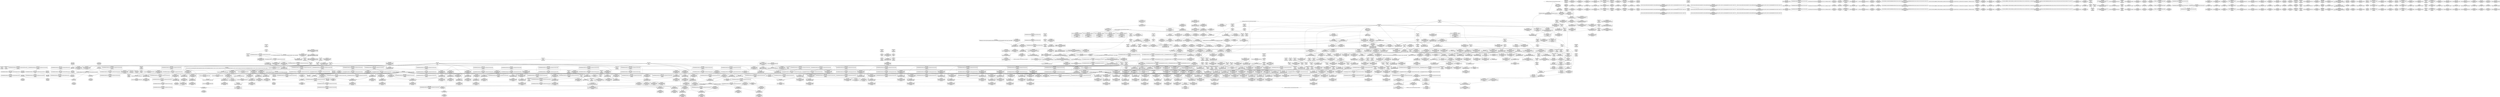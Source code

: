 digraph {
	CE0x44f9760 [shape=record,shape=Mrecord,label="{CE0x44f9760|i64*_getelementptr_inbounds_(_21_x_i64_,_21_x_i64_*___llvm_gcov_ctr143,_i64_0,_i64_19)|*Constant*|*SummSource*}"]
	CE0x44866f0 [shape=record,shape=Mrecord,label="{CE0x44866f0|selinux_inode_getsecurity:_call1|security/selinux/hooks.c,3087}"]
	CE0x4480760 [shape=record,shape=Mrecord,label="{CE0x4480760|selinux_inode_getsecurity:_tmp17|security/selinux/hooks.c,3087|*SummSink*}"]
	CE0x44847e0 [shape=record,shape=Mrecord,label="{CE0x44847e0|i32_78|*Constant*|*SummSource*}"]
	CE0x444d900 [shape=record,shape=Mrecord,label="{CE0x444d900|cred_has_capability:_shl|security/selinux/hooks.c,1559|*SummSink*}"]
	CE0x4505520 [shape=record,shape=Mrecord,label="{CE0x4505520|GLOBAL:_printk|*Constant*|*SummSource*}"]
	CE0x44b6f60 [shape=record,shape=Mrecord,label="{CE0x44b6f60|selinux_inode_getsecurity:_call13|security/selinux/hooks.c,3093|*SummSource*}"]
	CE0x44f9150 [shape=record,shape=Mrecord,label="{CE0x44f9150|cred_has_capability:_tmp30|security/selinux/hooks.c,1585}"]
	CE0x44bfd30 [shape=record,shape=Mrecord,label="{CE0x44bfd30|selinux_inode_getsecurity:_tmp55|security/selinux/hooks.c,3103|*SummSource*}"]
	CE0x4502310 [shape=record,shape=Mrecord,label="{CE0x4502310|avc_has_perm_noaudit:_entry}"]
	CE0x4493380 [shape=record,shape=Mrecord,label="{CE0x4493380|i64*_getelementptr_inbounds_(_26_x_i64_,_26_x_i64_*___llvm_gcov_ctr242,_i64_0,_i64_12)|*Constant*|*SummSource*}"]
	CE0x44ea3f0 [shape=record,shape=Mrecord,label="{CE0x44ea3f0|cred_has_capability:_tmp20|security/selinux/hooks.c,1580|*SummSource*}"]
	CE0x44f1080 [shape=record,shape=Mrecord,label="{CE0x44f1080|GLOBAL:___llvm_gcov_global_state_pred145|Global_var:__llvm_gcov_global_state_pred145|*SummSink*}"]
	CE0x44802b0 [shape=record,shape=Mrecord,label="{CE0x44802b0|i64_8|*Constant*}"]
	CE0x4407bc0 [shape=record,shape=Mrecord,label="{CE0x4407bc0|i32_10|*Constant*|*SummSink*}"]
	CE0x449dd00 [shape=record,shape=Mrecord,label="{CE0x449dd00|cred_has_capability:_type|security/selinux/hooks.c,1562|*SummSink*}"]
	CE0x4506cf0 [shape=record,shape=Mrecord,label="{CE0x4506cf0|cred_has_capability:_if.end10}"]
	CE0x44147a0 [shape=record,shape=Mrecord,label="{CE0x44147a0|i32_1|*Constant*|*SummSource*}"]
	CE0x44fbda0 [shape=record,shape=Mrecord,label="{CE0x44fbda0|cred_has_capability:_tmp33|security/selinux/hooks.c,1586}"]
	CE0x447e1c0 [shape=record,shape=Mrecord,label="{CE0x447e1c0|i64_13|*Constant*|*SummSink*}"]
	CE0x440fc30 [shape=record,shape=Mrecord,label="{CE0x440fc30|cred_has_capability:_do.end6|*SummSink*}"]
	CE0x44fe330 [shape=record,shape=Mrecord,label="{CE0x44fe330|cred_has_capability:_tmp|*SummSource*}"]
	CE0x44118b0 [shape=record,shape=Mrecord,label="{CE0x44118b0|cred_sid:_tmp2}"]
	CE0x449cb60 [shape=record,shape=Mrecord,label="{CE0x449cb60|cred_sid:_tmp5|security/selinux/hooks.c,196}"]
	CE0x44d7860 [shape=record,shape=Mrecord,label="{CE0x44d7860|cred_has_capability:_tmp9|security/selinux/hooks.c,1575}"]
	CE0x4423a80 [shape=record,shape=Mrecord,label="{CE0x4423a80|selinux_inode_getsecurity:_if.end14|*SummSource*}"]
	CE0x44b3b10 [shape=record,shape=Mrecord,label="{CE0x44b3b10|GLOBAL:_security_sid_to_context_force|*Constant*}"]
	CE0x4512080 [shape=record,shape=Mrecord,label="{CE0x4512080|GLOBAL:_cred_sid|*Constant*|*SummSource*}"]
	CE0x4410b30 [shape=record,shape=Mrecord,label="{CE0x4410b30|i64*_getelementptr_inbounds_(_21_x_i64_,_21_x_i64_*___llvm_gcov_ctr143,_i64_0,_i64_5)|*Constant*|*SummSource*}"]
	CE0x4505900 [shape=record,shape=Mrecord,label="{CE0x4505900|i8*_getelementptr_inbounds_(_40_x_i8_,_40_x_i8_*_.str49,_i32_0,_i32_0)|*Constant*|*SummSink*}"]
	CE0x4503f90 [shape=record,shape=Mrecord,label="{CE0x4503f90|cred_has_capability:_avd|security/selinux/hooks.c, 1556|*SummSource*}"]
	CE0x440bfa0 [shape=record,shape=Mrecord,label="{CE0x440bfa0|i64*_getelementptr_inbounds_(_21_x_i64_,_21_x_i64_*___llvm_gcov_ctr143,_i64_0,_i64_6)|*Constant*}"]
	CE0x4452240 [shape=record,shape=Mrecord,label="{CE0x4452240|i64_6|*Constant*|*SummSource*}"]
	CE0x44f9810 [shape=record,shape=Mrecord,label="{CE0x44f9810|i64*_getelementptr_inbounds_(_21_x_i64_,_21_x_i64_*___llvm_gcov_ctr143,_i64_0,_i64_19)|*Constant*|*SummSink*}"]
	CE0x4484bd0 [shape=record,shape=Mrecord,label="{CE0x4484bd0|selinux_inode_getsecurity:_cred|security/selinux/hooks.c,3087|*SummSink*}"]
	CE0x4500c50 [shape=record,shape=Mrecord,label="{CE0x4500c50|cred_has_capability:_tmp17|security/selinux/hooks.c,1576|*SummSource*}"]
	CE0x447a7e0 [shape=record,shape=Mrecord,label="{CE0x447a7e0|selinux_inode_getsecurity:_tmp27|security/selinux/hooks.c,3087}"]
	CE0x44ee600 [shape=record,shape=Mrecord,label="{CE0x44ee600|_ret_i32_%retval.0,_!dbg_!27732|security/selinux/include/avc.h,142|*SummSink*}"]
	CE0x44f50a0 [shape=record,shape=Mrecord,label="{CE0x44f50a0|cred_has_capability:_tmp22|security/selinux/hooks.c,1582}"]
	CE0x44b9990 [shape=record,shape=Mrecord,label="{CE0x44b9990|selinux_inode_getsecurity:_tmp46|security/selinux/hooks.c,3097|*SummSink*}"]
	CE0x44e9ef0 [shape=record,shape=Mrecord,label="{CE0x44e9ef0|cred_has_capability:_tmp19|security/selinux/hooks.c,1580|*SummSource*}"]
	CE0x4450b80 [shape=record,shape=Mrecord,label="{CE0x4450b80|i8_3|*Constant*|*SummSink*}"]
	CE0x44f9880 [shape=record,shape=Mrecord,label="{CE0x44f9880|cred_has_capability:_tmp30|security/selinux/hooks.c,1585|*SummSink*}"]
	CE0x450d3f0 [shape=record,shape=Mrecord,label="{CE0x450d3f0|cred_has_capability:_tmp13|security/selinux/hooks.c,1575|*SummSource*}"]
	CE0x44d9510 [shape=record,shape=Mrecord,label="{CE0x44d9510|i64**_getelementptr_inbounds_(_3_x_i64*_,_3_x_i64*_*___llvm_gcda_edge_table144,_i64_0,_i64_0)|*Constant*}"]
	CE0x450c310 [shape=record,shape=Mrecord,label="{CE0x450c310|cred_has_capability:_tmp11|security/selinux/hooks.c,1575|*SummSink*}"]
	CE0x44ff450 [shape=record,shape=Mrecord,label="{CE0x44ff450|cred_has_capability:_tmp15|security/selinux/hooks.c,1575}"]
	CE0x4503290 [shape=record,shape=Mrecord,label="{CE0x4503290|avc_has_perm_noaudit:_tclass|Function::avc_has_perm_noaudit&Arg::tclass::|*SummSink*}"]
	CE0x44e89b0 [shape=record,shape=Mrecord,label="{CE0x44e89b0|cred_has_capability:_cmp|security/selinux/hooks.c,1580|*SummSource*}"]
	CE0x44faae0 [shape=record,shape=Mrecord,label="{CE0x44faae0|i32_-22|*Constant*|*SummSink*}"]
	CE0x4498750 [shape=record,shape=Mrecord,label="{CE0x4498750|i64*_getelementptr_inbounds_(_2_x_i64_,_2_x_i64_*___llvm_gcov_ctr98,_i64_0,_i64_0)|*Constant*}"]
	CE0x4507090 [shape=record,shape=Mrecord,label="{CE0x4507090|cred_has_capability:_if.then}"]
	CE0x44b3cd0 [shape=record,shape=Mrecord,label="{CE0x44b3cd0|GLOBAL:_security_sid_to_context_force|*Constant*|*SummSource*}"]
	CE0x44e9540 [shape=record,shape=Mrecord,label="{CE0x44e9540|cred_has_capability:_tmp18|security/selinux/hooks.c,1580|*SummSink*}"]
	CE0x449dee0 [shape=record,shape=Mrecord,label="{CE0x449dee0|0:_i8,_8:_i32,_24:_%struct.selinux_audit_data*,_:_SCMRE_0,1_|*MultipleSource*|security/selinux/hooks.c, 1555|security/selinux/hooks.c,1562}"]
	CE0x44349f0 [shape=record,shape=Mrecord,label="{CE0x44349f0|selinux_capable:_tmp7|security/selinux/hooks.c,2009|*SummSink*}"]
	CE0x445a650 [shape=record,shape=Mrecord,label="{CE0x445a650|GLOBAL:_cap_capable|*Constant*|*SummSink*}"]
	CE0x44b5f00 [shape=record,shape=Mrecord,label="{CE0x44b5f00|selinux_inode_getsecurity:_tmp41|security/selinux/hooks.c,3094|*SummSource*}"]
	CE0x4428120 [shape=record,shape=Mrecord,label="{CE0x4428120|selinux_inode_getsecurity:_entry}"]
	CE0x4512010 [shape=record,shape=Mrecord,label="{CE0x4512010|cred_sid:_entry}"]
	CE0x44b8fd0 [shape=record,shape=Mrecord,label="{CE0x44b8fd0|selinux_inode_getsecurity:_tmp45|security/selinux/hooks.c,3097}"]
	CE0x44f0820 [shape=record,shape=Mrecord,label="{CE0x44f0820|_ret_void|*SummSink*}"]
	CE0x44373c0 [shape=record,shape=Mrecord,label="{CE0x44373c0|i64*_getelementptr_inbounds_(_2_x_i64_,_2_x_i64_*___llvm_gcov_ctr131,_i64_0,_i64_0)|*Constant*|*SummSource*}"]
	CE0x4409930 [shape=record,shape=Mrecord,label="{CE0x4409930|selinux_inode_getsecurity:_do.body|*SummSink*}"]
	CE0x448fb00 [shape=record,shape=Mrecord,label="{CE0x448fb00|i8*_getelementptr_inbounds_(_45_x_i8_,_45_x_i8_*_.str12,_i32_0,_i32_0)|*Constant*}"]
	CE0x4436840 [shape=record,shape=Mrecord,label="{CE0x4436840|%struct.task_struct*_(%struct.task_struct**)*_asm_movq_%gs:$_1:P_,$0_,_r,im,_dirflag_,_fpsr_,_flags_|*SummSource*}"]
	CE0x443aa40 [shape=record,shape=Mrecord,label="{CE0x443aa40|selinux_capable:_tmp11|security/selinux/hooks.c,2012|*SummSink*}"]
	CE0x445e5d0 [shape=record,shape=Mrecord,label="{CE0x445e5d0|cred_has_capability:_u|security/selinux/hooks.c,1563|*SummSource*}"]
	CE0x447bd60 [shape=record,shape=Mrecord,label="{CE0x447bd60|selinux_capable:_cred|Function::selinux_capable&Arg::cred::|*SummSource*}"]
	CE0x44a0580 [shape=record,shape=Mrecord,label="{CE0x44a0580|_call_void_mcount()_#3}"]
	CE0x4483f30 [shape=record,shape=Mrecord,label="{CE0x4483f30|get_current:_entry|*SummSource*}"]
	CE0x4485b90 [shape=record,shape=Mrecord,label="{CE0x4485b90|selinux_capable:_audit|Function::selinux_capable&Arg::audit::|*SummSource*}"]
	CE0x44b2f00 [shape=record,shape=Mrecord,label="{CE0x44b2f00|GLOBAL:_security_sid_to_context_force|*Constant*|*SummSink*}"]
	CE0x444af40 [shape=record,shape=Mrecord,label="{CE0x444af40|i64_1|*Constant*}"]
	CE0x44b57e0 [shape=record,shape=Mrecord,label="{CE0x44b57e0|selinux_inode_getsecurity:_tmp40|security/selinux/hooks.c,3094}"]
	CE0x447b140 [shape=record,shape=Mrecord,label="{CE0x447b140|selinux_inode_getsecurity:_call8|security/selinux/hooks.c,3087|*SummSink*}"]
	CE0x45064e0 [shape=record,shape=Mrecord,label="{CE0x45064e0|i64*_getelementptr_inbounds_(_21_x_i64_,_21_x_i64_*___llvm_gcov_ctr143,_i64_0,_i64_7)|*Constant*|*SummSource*}"]
	CE0x4452110 [shape=record,shape=Mrecord,label="{CE0x4452110|i64_6|*Constant*}"]
	CE0x44bc2f0 [shape=record,shape=Mrecord,label="{CE0x44bc2f0|selinux_inode_getsecurity:_tmp51|security/selinux/hooks.c,3098|*SummSource*}"]
	CE0x441eb30 [shape=record,shape=Mrecord,label="{CE0x441eb30|selinux_inode_getsecurity:_frombool|*SummSource*}"]
	CE0x4505820 [shape=record,shape=Mrecord,label="{CE0x4505820|i8*_getelementptr_inbounds_(_40_x_i8_,_40_x_i8_*_.str49,_i32_0,_i32_0)|*Constant*|*SummSource*}"]
	CE0x447b3c0 [shape=record,shape=Mrecord,label="{CE0x447b3c0|GLOBAL:_selinux_capable|*Constant*}"]
	CE0x4435580 [shape=record,shape=Mrecord,label="{CE0x4435580|i64*_getelementptr_inbounds_(_6_x_i64_,_6_x_i64_*___llvm_gcov_ctr142,_i64_0,_i64_3)|*Constant*|*SummSink*}"]
	"CONST[source:0(mediator),value:2(dynamic)][purpose:{subject}]"
	CE0x447acb0 [shape=record,shape=Mrecord,label="{CE0x447acb0|selinux_inode_getsecurity:_call8|security/selinux/hooks.c,3087}"]
	CE0x443d670 [shape=record,shape=Mrecord,label="{CE0x443d670|selinux_inode_getsecurity:_if.end17|*SummSink*}"]
	CE0x449bda0 [shape=record,shape=Mrecord,label="{CE0x449bda0|__llvm_gcov_indirect_counter_increment:_exit}"]
	CE0x44b8160 [shape=record,shape=Mrecord,label="{CE0x44b8160|selinux_inode_getsecurity:_tobool15|security/selinux/hooks.c,3094|*SummSource*}"]
	CE0x4414690 [shape=record,shape=Mrecord,label="{CE0x4414690|i64_1|*Constant*}"]
	CE0x448c0e0 [shape=record,shape=Mrecord,label="{CE0x448c0e0|selinux_capable:_tmp9|security/selinux/hooks.c,2011|*SummSource*}"]
	CE0x450fc10 [shape=record,shape=Mrecord,label="{CE0x450fc10|_ret_void}"]
	CE0x44bb120 [shape=record,shape=Mrecord,label="{CE0x44bb120|selinux_inode_getsecurity:_tmp50|security/selinux/hooks.c,3098|*SummSink*}"]
	CE0x4501c20 [shape=record,shape=Mrecord,label="{CE0x4501c20|cred_has_capability:_call7|security/selinux/hooks.c,1579|*SummSource*}"]
	CE0x44108e0 [shape=record,shape=Mrecord,label="{CE0x44108e0|cred_sid:_tmp1|*SummSource*}"]
	CE0x444b9b0 [shape=record,shape=Mrecord,label="{CE0x444b9b0|GLOBAL:_current_task|Global_var:current_task|*SummSink*}"]
	CE0x44f4ae0 [shape=record,shape=Mrecord,label="{CE0x44f4ae0|i64_15|*Constant*}"]
	CE0x447e370 [shape=record,shape=Mrecord,label="{CE0x447e370|i64_14|*Constant*|*SummSource*}"]
	CE0x445e060 [shape=record,shape=Mrecord,label="{CE0x445e060|selinux_inode_getsecurity:_tobool|security/selinux/hooks.c,3075|*SummSource*}"]
	CE0x44bda90 [shape=record,shape=Mrecord,label="{CE0x44bda90|selinux_inode_getsecurity:_tmp53|security/selinux/hooks.c,3101}"]
	CE0x44bf8c0 [shape=record,shape=Mrecord,label="{CE0x44bf8c0|selinux_inode_getsecurity:_tmp55|security/selinux/hooks.c,3103}"]
	CE0x4452400 [shape=record,shape=Mrecord,label="{CE0x4452400|i64_6|*Constant*|*SummSink*}"]
	CE0x44f1190 [shape=record,shape=Mrecord,label="{CE0x44f1190|i32_0|*Constant*}"]
	CE0x44ef8e0 [shape=record,shape=Mrecord,label="{CE0x44ef8e0|_call_void_mcount()_#3}"]
	CE0x44f4920 [shape=record,shape=Mrecord,label="{CE0x44f4920|i64_16|*Constant*|*SummSink*}"]
	CE0x4504200 [shape=record,shape=Mrecord,label="{CE0x4504200|__llvm_gcov_indirect_counter_increment:_tmp2|*SummSink*}"]
	CE0x44a5ef0 [shape=record,shape=Mrecord,label="{CE0x44a5ef0|i32_3|*Constant*|*SummSink*}"]
	CE0x4512c40 [shape=record,shape=Mrecord,label="{CE0x4512c40|__llvm_gcov_indirect_counter_increment:_tmp2}"]
	CE0x44f66b0 [shape=record,shape=Mrecord,label="{CE0x44f66b0|cred_has_capability:_tmp26|security/selinux/hooks.c,1583}"]
	CE0x4491c50 [shape=record,shape=Mrecord,label="{CE0x4491c50|i64*_getelementptr_inbounds_(_26_x_i64_,_26_x_i64_*___llvm_gcov_ctr242,_i64_0,_i64_11)|*Constant*|*SummSink*}"]
	CE0x44bd720 [shape=record,shape=Mrecord,label="{CE0x44bd720|i64*_getelementptr_inbounds_(_26_x_i64_,_26_x_i64_*___llvm_gcov_ctr242,_i64_0,_i64_23)|*Constant*|*SummSink*}"]
	CE0x448a4f0 [shape=record,shape=Mrecord,label="{CE0x448a4f0|selinux_inode_getsecurity:_tmp10|security/selinux/hooks.c,3087}"]
	CE0x441bcc0 [shape=record,shape=Mrecord,label="{CE0x441bcc0|selinux_capable:_if.then|*SummSink*}"]
	CE0x4493120 [shape=record,shape=Mrecord,label="{CE0x4493120|_call_void_lockdep_rcu_suspicious(i8*_getelementptr_inbounds_(_25_x_i8_,_25_x_i8_*_.str3,_i32_0,_i32_0),_i32_3087,_i8*_getelementptr_inbounds_(_45_x_i8_,_45_x_i8_*_.str12,_i32_0,_i32_0))_#10,_!dbg_!27740|security/selinux/hooks.c,3087|*SummSource*}"]
	CE0x44b37a0 [shape=record,shape=Mrecord,label="{CE0x44b37a0|selinux_inode_getsecurity:_call11|security/selinux/hooks.c,3090|*SummSource*}"]
	CE0x443d360 [shape=record,shape=Mrecord,label="{CE0x443d360|i64*_getelementptr_inbounds_(_21_x_i64_,_21_x_i64_*___llvm_gcov_ctr143,_i64_0,_i64_0)|*Constant*}"]
	CE0x44d9d60 [shape=record,shape=Mrecord,label="{CE0x44d9d60|_ret_i32_%tmp6,_!dbg_!27716|security/selinux/hooks.c,197|*SummSink*}"]
	CE0x44b28d0 [shape=record,shape=Mrecord,label="{CE0x44b28d0|void_(i8*,_i32,_i64)*_asm_sideeffect_1:_09ud2_0A.pushsection___bug_table,_22a_22_0A2:_09.long_1b_-_2b,_$_0:c_-_2b_0A_09.word_$_1:c_,_0_0A_09.org_2b+$_2:c_0A.popsection_,_i,i,i,_dirflag_,_fpsr_,_flags_|*SummSource*}"]
	CE0x4422250 [shape=record,shape=Mrecord,label="{CE0x4422250|cred_has_capability:_do.end6|*SummSource*}"]
	CE0x445a790 [shape=record,shape=Mrecord,label="{CE0x445a790|COLLAPSED:_CMRE:_elem_0:default:}"]
	CE0x44d6970 [shape=record,shape=Mrecord,label="{CE0x44d6970|__llvm_gcov_indirect_counter_increment:_tmp}"]
	CE0x447b580 [shape=record,shape=Mrecord,label="{CE0x447b580|GLOBAL:_selinux_capable|*Constant*|*SummSink*}"]
	CE0x4481250 [shape=record,shape=Mrecord,label="{CE0x4481250|i64*_getelementptr_inbounds_(_26_x_i64_,_26_x_i64_*___llvm_gcov_ctr242,_i64_0,_i64_16)|*Constant*|*SummSource*}"]
	CE0x4483a90 [shape=record,shape=Mrecord,label="{CE0x4483a90|GLOBAL:_get_current|*Constant*|*SummSource*}"]
	CE0x4407c30 [shape=record,shape=Mrecord,label="{CE0x4407c30|i32_10|*Constant*|*SummSource*}"]
	CE0x44813c0 [shape=record,shape=Mrecord,label="{CE0x44813c0|selinux_inode_getsecurity:_tmp35|security/selinux/hooks.c,3093|*SummSink*}"]
	CE0x44d63a0 [shape=record,shape=Mrecord,label="{CE0x44d63a0|i64**_getelementptr_inbounds_(_3_x_i64*_,_3_x_i64*_*___llvm_gcda_edge_table144,_i64_0,_i64_2)|*Constant*}"]
	CE0x44b12c0 [shape=record,shape=Mrecord,label="{CE0x44b12c0|i64_17|*Constant*}"]
	CE0x4500040 [shape=record,shape=Mrecord,label="{CE0x4500040|i64*_getelementptr_inbounds_(_21_x_i64_,_21_x_i64_*___llvm_gcov_ctr143,_i64_0,_i64_12)|*Constant*}"]
	CE0x449fe90 [shape=record,shape=Mrecord,label="{CE0x449fe90|selinux_capable:_if.end}"]
	CE0x444b2e0 [shape=record,shape=Mrecord,label="{CE0x444b2e0|get_current:_tmp2|*SummSink*}"]
	CE0x44e8800 [shape=record,shape=Mrecord,label="{CE0x44e8800|_ret_i32_%rc.0,_!dbg_!27793|security/selinux/avc.c,744|*SummSink*}"]
	CE0x447a2f0 [shape=record,shape=Mrecord,label="{CE0x447a2f0|selinux_inode_getsecurity:_tmp2|*LoadInst*|security/selinux/hooks.c,3073|*SummSink*}"]
	CE0x44f26b0 [shape=record,shape=Mrecord,label="{CE0x44f26b0|cred_sid:_cred|Function::cred_sid&Arg::cred::}"]
	CE0x448bb50 [shape=record,shape=Mrecord,label="{CE0x448bb50|selinux_capable:_ns|Function::selinux_capable&Arg::ns::}"]
	CE0x4410ba0 [shape=record,shape=Mrecord,label="{CE0x4410ba0|_call_void___llvm_gcov_indirect_counter_increment(i32*___llvm_gcov_global_state_pred145,_i64**_getelementptr_inbounds_(_3_x_i64*_,_3_x_i64*_*___llvm_gcda_edge_table144,_i64_0,_i64_2)),_!dbg_!27732|security/selinux/hooks.c,1570|*SummSource*}"]
	CE0x4504990 [shape=record,shape=Mrecord,label="{CE0x4504990|__llvm_gcov_indirect_counter_increment:_counter}"]
	CE0x44c1520 [shape=record,shape=Mrecord,label="{CE0x44c1520|selinux_inode_getsecurity:_retval.0|*SummSink*}"]
	CE0x44fb9a0 [shape=record,shape=Mrecord,label="{CE0x44fb9a0|i64*_getelementptr_inbounds_(_21_x_i64_,_21_x_i64_*___llvm_gcov_ctr143,_i64_0,_i64_20)|*Constant*|*SummSink*}"]
	CE0x4514a40 [shape=record,shape=Mrecord,label="{CE0x4514a40|cred_has_capability:_tmp6|security/selinux/hooks.c,1574|*SummSink*}"]
	CE0x448ce50 [shape=record,shape=Mrecord,label="{CE0x448ce50|selinux_capable:_ns|Function::selinux_capable&Arg::ns::|*SummSink*}"]
	CE0x4483ca0 [shape=record,shape=Mrecord,label="{CE0x4483ca0|GLOBAL:_get_current|*Constant*|*SummSink*}"]
	CE0x449f6c0 [shape=record,shape=Mrecord,label="{CE0x449f6c0|i64_2|*Constant*}"]
	CE0x44a5790 [shape=record,shape=Mrecord,label="{CE0x44a5790|selinux_inode_getsecurity:_tmp33|security/selinux/hooks.c,3090|*SummSource*}"]
	CE0x44ed0b0 [shape=record,shape=Mrecord,label="{CE0x44ed0b0|avc_audit:_tclass|Function::avc_audit&Arg::tclass::}"]
	CE0x4412710 [shape=record,shape=Mrecord,label="{CE0x4412710|selinux_inode_getsecurity:_if.then|*SummSink*}"]
	CE0x44eded0 [shape=record,shape=Mrecord,label="{CE0x44eded0|avc_audit:_result|Function::avc_audit&Arg::result::|*SummSink*}"]
	CE0x4432540 [shape=record,shape=Mrecord,label="{CE0x4432540|cred_sid:_tmp|*SummSink*}"]
	CE0x44502c0 [shape=record,shape=Mrecord,label="{CE0x44502c0|selinux_capable:_tmp}"]
	CE0x44f2890 [shape=record,shape=Mrecord,label="{CE0x44f2890|cred_sid:_security|security/selinux/hooks.c,196|*SummSink*}"]
	CE0x44fe120 [shape=record,shape=Mrecord,label="{CE0x44fe120|0:_i32,_4:_i32,_8:_i32,_12:_i32,_:_CMRE_20,24_|*MultipleSource*|security/selinux/hooks.c,196|security/selinux/hooks.c,197|*LoadInst*|security/selinux/hooks.c,196}"]
	CE0x440c650 [shape=record,shape=Mrecord,label="{CE0x440c650|selinux_inode_getsecurity:_tmp7|security/selinux/hooks.c,3075|*SummSource*}"]
	CE0x4505480 [shape=record,shape=Mrecord,label="{CE0x4505480|__llvm_gcov_indirect_counter_increment:_tmp6|*SummSource*}"]
	CE0x4490720 [shape=record,shape=Mrecord,label="{CE0x4490720|selinux_inode_getsecurity:_tmp21|security/selinux/hooks.c,3087|*SummSink*}"]
	CE0x441e720 [shape=record,shape=Mrecord,label="{CE0x441e720|i64*_getelementptr_inbounds_(_2_x_i64_,_2_x_i64_*___llvm_gcov_ctr98,_i64_0,_i64_1)|*Constant*}"]
	CE0x4421850 [shape=record,shape=Mrecord,label="{CE0x4421850|selinux_capable:_tmp5|security/selinux/hooks.c,2008|*SummSource*}"]
	CE0x44b9f80 [shape=record,shape=Mrecord,label="{CE0x44b9f80|selinux_inode_getsecurity:_tmp47|security/selinux/hooks.c,3097|*SummSink*}"]
	CE0x44f3b90 [shape=record,shape=Mrecord,label="{CE0x44f3b90|cred_has_capability:_if.end}"]
	CE0x444d970 [shape=record,shape=Mrecord,label="{CE0x444d970|cred_has_capability:_shl|security/selinux/hooks.c,1559}"]
	CE0x4511240 [shape=record,shape=Mrecord,label="{CE0x4511240|_call_void_asm_sideeffect_1:_09ud2_0A.pushsection___bug_table,_22a_22_0A2:_09.long_1b_-_2b,_$_0:c_-_2b_0A_09.word_$_1:c_,_0_0A_09.org_2b+$_2:c_0A.popsection_,_i,i,i,_dirflag_,_fpsr_,_flags_(i8*_getelementptr_inbounds_(_25_x_i8_,_25_x_i8_*_.str3,_i32_0,_i32_0),_i32_1575,_i64_12)_#3,_!dbg_!27737,_!srcloc_!27740|security/selinux/hooks.c,1575|*SummSource*}"]
	CE0x44f8130 [shape=record,shape=Mrecord,label="{CE0x44f8130|i64*_getelementptr_inbounds_(_21_x_i64_,_21_x_i64_*___llvm_gcov_ctr143,_i64_0,_i64_18)|*Constant*|*SummSink*}"]
	CE0x44b1180 [shape=record,shape=Mrecord,label="{CE0x44b1180|i64_18|*Constant*|*SummSink*}"]
	CE0x442aac0 [shape=record,shape=Mrecord,label="{CE0x442aac0|selinux_inode_getsecurity:_return|*SummSink*}"]
	CE0x4499fc0 [shape=record,shape=Mrecord,label="{CE0x4499fc0|cred_has_capability:_sw.bb|*SummSink*}"]
	CE0x444dab0 [shape=record,shape=Mrecord,label="{CE0x444dab0|cred_has_capability:_shl|security/selinux/hooks.c,1559|*SummSource*}"]
	CE0x44a41b0 [shape=record,shape=Mrecord,label="{CE0x44a41b0|selinux_inode_getsecurity:_tmp31|security/selinux/hooks.c,3089|*SummSource*}"]
	CE0x44b6080 [shape=record,shape=Mrecord,label="{CE0x44b6080|selinux_inode_getsecurity:_tmp41|security/selinux/hooks.c,3094|*SummSink*}"]
	CE0x44b9c40 [shape=record,shape=Mrecord,label="{CE0x44b9c40|selinux_inode_getsecurity:_tmp47|security/selinux/hooks.c,3097}"]
	CE0x44be820 [shape=record,shape=Mrecord,label="{CE0x44be820|selinux_inode_getsecurity:_tmp54|security/selinux/hooks.c,3101}"]
	CE0x44c0330 [shape=record,shape=Mrecord,label="{CE0x44c0330|selinux_inode_getsecurity:_tmp56|security/selinux/hooks.c,3103}"]
	CE0x4411cc0 [shape=record,shape=Mrecord,label="{CE0x4411cc0|cred_has_capability:_ad|security/selinux/hooks.c, 1555}"]
	CE0x4507260 [shape=record,shape=Mrecord,label="{CE0x4507260|cred_has_capability:_if.then|*SummSink*}"]
	CE0x447d0e0 [shape=record,shape=Mrecord,label="{CE0x447d0e0|cred_has_capability:_cap|Function::cred_has_capability&Arg::cap::|*SummSink*}"]
	CE0x44fe900 [shape=record,shape=Mrecord,label="{CE0x44fe900|i1_true|*Constant*}"]
	CE0x4502810 [shape=record,shape=Mrecord,label="{CE0x4502810|avc_has_perm_noaudit:_ssid|Function::avc_has_perm_noaudit&Arg::ssid::|*SummSink*}"]
	CE0x448d090 [shape=record,shape=Mrecord,label="{CE0x448d090|selinux_inode_getsecurity:_tmp10|security/selinux/hooks.c,3087|*SummSink*}"]
	CE0x450fb10 [shape=record,shape=Mrecord,label="{CE0x450fb10|i64**_getelementptr_inbounds_(_3_x_i64*_,_3_x_i64*_*___llvm_gcda_edge_table144,_i64_0,_i64_1)|*Constant*|*SummSink*}"]
	CE0x44bf260 [shape=record,shape=Mrecord,label="{CE0x44bf260|_call_void_kfree(i8*_%tmp54)_#10,_!dbg_!27776|security/selinux/hooks.c,3101|*SummSource*}"]
	CE0x4512740 [shape=record,shape=Mrecord,label="{CE0x4512740|cred_has_capability:_tmp4|security/selinux/hooks.c,1570}"]
	CE0x44ed580 [shape=record,shape=Mrecord,label="{CE0x44ed580|avc_audit:_requested|Function::avc_audit&Arg::requested::|*SummSource*}"]
	CE0x440a470 [shape=record,shape=Mrecord,label="{CE0x440a470|i32_0|*Constant*|*SummSink*}"]
	CE0x44831a0 [shape=record,shape=Mrecord,label="{CE0x44831a0|selinux_inode_getsecurity:_call7|security/selinux/hooks.c,3087}"]
	CE0x4508de0 [shape=record,shape=Mrecord,label="{CE0x4508de0|__llvm_gcov_indirect_counter_increment:_entry}"]
	CE0x44fde00 [shape=record,shape=Mrecord,label="{CE0x44fde00|__llvm_gcov_indirect_counter_increment:_predecessor|Function::__llvm_gcov_indirect_counter_increment&Arg::predecessor::|*SummSink*}"]
	CE0x4491370 [shape=record,shape=Mrecord,label="{CE0x4491370|i1_true|*Constant*|*SummSource*}"]
	CE0x44f98f0 [shape=record,shape=Mrecord,label="{CE0x44f98f0|cred_has_capability:_tmp31|security/selinux/hooks.c,1585|*SummSink*}"]
	CE0x44bd670 [shape=record,shape=Mrecord,label="{CE0x44bd670|i64*_getelementptr_inbounds_(_26_x_i64_,_26_x_i64_*___llvm_gcov_ctr242,_i64_0,_i64_23)|*Constant*|*SummSource*}"]
	CE0x447ca60 [shape=record,shape=Mrecord,label="{CE0x447ca60|cred_has_capability:_cred|Function::cred_has_capability&Arg::cred::|*SummSource*}"]
	"CONST[source:0(mediator),value:2(dynamic)][purpose:{object}]"
	CE0x44ffa20 [shape=record,shape=Mrecord,label="{CE0x44ffa20|cred_has_capability:_tmp15|security/selinux/hooks.c,1575|*SummSink*}"]
	CE0x448f180 [shape=record,shape=Mrecord,label="{CE0x448f180|i32_3087|*Constant*}"]
	CE0x44503a0 [shape=record,shape=Mrecord,label="{CE0x44503a0|selinux_capable:_tmp|*SummSource*}"]
	CE0x45086c0 [shape=record,shape=Mrecord,label="{CE0x45086c0|cred_has_capability:_tmp4|security/selinux/hooks.c,1570|*SummSink*}"]
	CE0x44bb0b0 [shape=record,shape=Mrecord,label="{CE0x44bb0b0|selinux_inode_getsecurity:_tmp49|security/selinux/hooks.c,3098|*SummSink*}"]
	CE0x4498ed0 [shape=record,shape=Mrecord,label="{CE0x4498ed0|i64*_getelementptr_inbounds_(_2_x_i64_,_2_x_i64_*___llvm_gcov_ctr98,_i64_0,_i64_0)|*Constant*|*SummSink*}"]
	CE0x449e3e0 [shape=record,shape=Mrecord,label="{CE0x449e3e0|selinux_capable:_tmp3|security/selinux/hooks.c,2008|*SummSink*}"]
	CE0x44d4f30 [shape=record,shape=Mrecord,label="{CE0x44d4f30|selinux_capable:_tmp9|security/selinux/hooks.c,2011|*SummSink*}"]
	CE0x44ece40 [shape=record,shape=Mrecord,label="{CE0x44ece40|avc_audit:_tsid|Function::avc_audit&Arg::tsid::|*SummSource*}"]
	CE0x4480ce0 [shape=record,shape=Mrecord,label="{CE0x4480ce0|selinux_inode_getsecurity:_tmp18|security/selinux/hooks.c,3087|*SummSource*}"]
	CE0x441efd0 [shape=record,shape=Mrecord,label="{CE0x441efd0|get_current:_tmp4|./arch/x86/include/asm/current.h,14|*SummSink*}"]
	CE0x449ef90 [shape=record,shape=Mrecord,label="{CE0x449ef90|selinux_capable:_tmp2|security/selinux/hooks.c,2008}"]
	CE0x44f0f40 [shape=record,shape=Mrecord,label="{CE0x44f0f40|GLOBAL:___llvm_gcov_global_state_pred145|Global_var:__llvm_gcov_global_state_pred145|*SummSource*}"]
	CE0x4417270 [shape=record,shape=Mrecord,label="{CE0x4417270|selinux_inode_getsecurity:_out_nofree|*SummSink*}"]
	CE0x440e250 [shape=record,shape=Mrecord,label="{CE0x440e250|selinux_inode_getsecurity:_call|security/selinux/hooks.c,3075}"]
	CE0x4453900 [shape=record,shape=Mrecord,label="{CE0x4453900|selinux_inode_getsecurity:_tmp15|security/selinux/hooks.c,3087}"]
	CE0x4490220 [shape=record,shape=Mrecord,label="{CE0x4490220|selinux_inode_getsecurity:_tmp25|security/selinux/hooks.c,3087|*SummSource*}"]
	CE0x3cb8fd0 [shape=record,shape=Mrecord,label="{CE0x3cb8fd0|selinux_inode_getsecurity:_bb|*SummSink*}"]
	CE0x442abd0 [shape=record,shape=Mrecord,label="{CE0x442abd0|_call_void_mcount()_#3}"]
	CE0x449f0c0 [shape=record,shape=Mrecord,label="{CE0x449f0c0|selinux_capable:_tmp2|security/selinux/hooks.c,2008|*SummSource*}"]
	CE0x447c880 [shape=record,shape=Mrecord,label="{CE0x447c880|cred_has_capability:_audit|Function::cred_has_capability&Arg::audit::}"]
	CE0x4423ef0 [shape=record,shape=Mrecord,label="{CE0x4423ef0|56:_i8*,_:_CRE_56,64_|*MultipleSource*|Function::selinux_inode_getsecurity&Arg::inode::|security/selinux/hooks.c,3073}"]
	CE0x44a5200 [shape=record,shape=Mrecord,label="{CE0x44a5200|selinux_inode_getsecurity:_tmp33|security/selinux/hooks.c,3090}"]
	CE0x44298d0 [shape=record,shape=Mrecord,label="{CE0x44298d0|cred_has_capability:_bb|*SummSink*}"]
	CE0x44174a0 [shape=record,shape=Mrecord,label="{CE0x44174a0|selinux_inode_getsecurity:_size|security/selinux/hooks.c, 3070}"]
	CE0x44e9320 [shape=record,shape=Mrecord,label="{CE0x44e9320|cred_has_capability:_tobool|security/selinux/hooks.c,1582|*SummSink*}"]
	CE0x4430b80 [shape=record,shape=Mrecord,label="{CE0x4430b80|__llvm_gcov_indirect_counter_increment:_tmp5|*SummSource*}"]
	CE0x44b7750 [shape=record,shape=Mrecord,label="{CE0x44b7750|selinux_inode_getsecurity:_error.0}"]
	CE0x44f7a70 [shape=record,shape=Mrecord,label="{CE0x44f7a70|cred_has_capability:_tmp28|security/selinux/hooks.c,1584}"]
	CE0x448b1f0 [shape=record,shape=Mrecord,label="{CE0x448b1f0|i64*_getelementptr_inbounds_(_26_x_i64_,_26_x_i64_*___llvm_gcov_ctr242,_i64_0,_i64_3)|*Constant*}"]
	CE0x448c400 [shape=record,shape=Mrecord,label="{CE0x448c400|selinux_capable:_call1|security/selinux/hooks.c,2011|*SummSink*}"]
	CE0x447a460 [shape=record,shape=Mrecord,label="{CE0x447a460|selinux_inode_getsecurity:_tmp3|security/selinux/hooks.c,3073|*SummSource*}"]
	CE0x444c110 [shape=record,shape=Mrecord,label="{CE0x444c110|selinux_capable:_tmp1|*SummSource*}"]
	CE0x440ac20 [shape=record,shape=Mrecord,label="{CE0x440ac20|selinux_inode_getsecurity:_inode|Function::selinux_inode_getsecurity&Arg::inode::|*SummSink*}"]
	CE0x44a1280 [shape=record,shape=Mrecord,label="{CE0x44a1280|cred_has_capability:_tmp3|security/selinux/hooks.c,1567|*SummSink*}"]
	CE0x441d2b0 [shape=record,shape=Mrecord,label="{CE0x441d2b0|selinux_inode_getsecurity:_tmp29|security/selinux/hooks.c,3089|*SummSource*}"]
	CE0x45060f0 [shape=record,shape=Mrecord,label="{CE0x45060f0|GLOBAL:___llvm_gcov_indirect_counter_increment|*Constant*|*SummSink*}"]
	CE0x44a0ca0 [shape=record,shape=Mrecord,label="{CE0x44a0ca0|cred_sid:_tmp3|*SummSink*}"]
	CE0x448d020 [shape=record,shape=Mrecord,label="{CE0x448d020|selinux_inode_getsecurity:_tmp10|security/selinux/hooks.c,3087|*SummSource*}"]
	CE0x447b930 [shape=record,shape=Mrecord,label="{CE0x447b930|selinux_capable:_entry|*SummSink*}"]
	CE0x45118d0 [shape=record,shape=Mrecord,label="{CE0x45118d0|i8*_getelementptr_inbounds_(_25_x_i8_,_25_x_i8_*_.str3,_i32_0,_i32_0)|*Constant*}"]
	CE0x449a2d0 [shape=record,shape=Mrecord,label="{CE0x449a2d0|cred_has_capability:_sw.bb|*SummSource*}"]
	CE0x44e8080 [shape=record,shape=Mrecord,label="{CE0x44e8080|avc_has_perm_noaudit:_avd|Function::avc_has_perm_noaudit&Arg::avd::|*SummSink*}"]
	CE0x44c2050 [shape=record,shape=Mrecord,label="{CE0x44c2050|i64*_getelementptr_inbounds_(_26_x_i64_,_26_x_i64_*___llvm_gcov_ctr242,_i64_0,_i64_25)|*Constant*|*SummSource*}"]
	CE0x45111d0 [shape=record,shape=Mrecord,label="{CE0x45111d0|void_(i8*,_i32,_i64)*_asm_sideeffect_1:_09ud2_0A.pushsection___bug_table,_22a_22_0A2:_09.long_1b_-_2b,_$_0:c_-_2b_0A_09.word_$_1:c_,_0_0A_09.org_2b+$_2:c_0A.popsection_,_i,i,i,_dirflag_,_fpsr_,_flags_}"]
	CE0x4434700 [shape=record,shape=Mrecord,label="{CE0x4434700|selinux_capable:_tmp6|security/selinux/hooks.c,2009}"]
	CE0x4512bd0 [shape=record,shape=Mrecord,label="{CE0x4512bd0|__llvm_gcov_indirect_counter_increment:_counter|*SummSink*}"]
	CE0x441b4b0 [shape=record,shape=Mrecord,label="{CE0x441b4b0|i32_31|*Constant*|*SummSink*}"]
	CE0x44b4980 [shape=record,shape=Mrecord,label="{CE0x44b4980|selinux_inode_getsecurity:_tmp44|security/selinux/hooks.c,3096}"]
	CE0x441b3f0 [shape=record,shape=Mrecord,label="{CE0x441b3f0|i32_31|*Constant*|*SummSource*}"]
	CE0x4498980 [shape=record,shape=Mrecord,label="{CE0x4498980|_ret_i32_%retval.0,_!dbg_!27779|security/selinux/hooks.c,3104|*SummSource*}"]
	CE0x44da3a0 [shape=record,shape=Mrecord,label="{CE0x44da3a0|cred_has_capability:_do.body4|*SummSink*}"]
	CE0x450c5f0 [shape=record,shape=Mrecord,label="{CE0x450c5f0|i64*_getelementptr_inbounds_(_21_x_i64_,_21_x_i64_*___llvm_gcov_ctr143,_i64_0,_i64_9)|*Constant*}"]
	CE0x44ed9b0 [shape=record,shape=Mrecord,label="{CE0x44ed9b0|avc_audit:_avd|Function::avc_audit&Arg::avd::|*SummSource*}"]
	CE0x4479a10 [shape=record,shape=Mrecord,label="{CE0x4479a10|selinux_inode_getsecurity:_tmp2|*LoadInst*|security/selinux/hooks.c,3073}"]
	CE0x443a2f0 [shape=record,shape=Mrecord,label="{CE0x443a2f0|i64*_getelementptr_inbounds_(_6_x_i64_,_6_x_i64_*___llvm_gcov_ctr142,_i64_0,_i64_5)|*Constant*}"]
	CE0x44a62a0 [shape=record,shape=Mrecord,label="{CE0x44a62a0|selinux_inode_getsecurity:_sid|security/selinux/hooks.c,3090|*SummSource*}"]
	CE0x44b59a0 [shape=record,shape=Mrecord,label="{CE0x44b59a0|selinux_inode_getsecurity:_tmp40|security/selinux/hooks.c,3094|*SummSource*}"]
	CE0x44a6230 [shape=record,shape=Mrecord,label="{CE0x44a6230|selinux_inode_getsecurity:_sid|security/selinux/hooks.c,3090}"]
	CE0x449b260 [shape=record,shape=Mrecord,label="{CE0x449b260|cred_has_capability:_sw.default|*SummSource*}"]
	CE0x449c930 [shape=record,shape=Mrecord,label="{CE0x449c930|cred_sid:_tmp4|*LoadInst*|security/selinux/hooks.c,196|*SummSource*}"]
	CE0x4506700 [shape=record,shape=Mrecord,label="{CE0x4506700|i64*_getelementptr_inbounds_(_21_x_i64_,_21_x_i64_*___llvm_gcov_ctr143,_i64_0,_i64_7)|*Constant*|*SummSink*}"]
	CE0x44a4f00 [shape=record,shape=Mrecord,label="{CE0x44a4f00|selinux_inode_getsecurity:_tmp32|security/selinux/hooks.c,3090|*SummSink*}"]
	CE0x44a4a30 [shape=record,shape=Mrecord,label="{CE0x44a4a30|i64*_getelementptr_inbounds_(_26_x_i64_,_26_x_i64_*___llvm_gcov_ctr242,_i64_0,_i64_15)|*Constant*}"]
	CE0x45003a0 [shape=record,shape=Mrecord,label="{CE0x45003a0|i64*_getelementptr_inbounds_(_21_x_i64_,_21_x_i64_*___llvm_gcov_ctr143,_i64_0,_i64_12)|*Constant*|*SummSource*}"]
	CE0x43ff360 [shape=record,shape=Mrecord,label="{CE0x43ff360|__llvm_gcov_indirect_counter_increment:_tmp6|*SummSink*}"]
	CE0x440fd60 [shape=record,shape=Mrecord,label="{CE0x440fd60|cred_has_capability:_sw.bb2}"]
	CE0x445cdd0 [shape=record,shape=Mrecord,label="{CE0x445cdd0|selinux_inode_getsecurity:_tmp1}"]
	CE0x448ebf0 [shape=record,shape=Mrecord,label="{CE0x448ebf0|GLOBAL:_lockdep_rcu_suspicious|*Constant*|*SummSink*}"]
	CE0x449d030 [shape=record,shape=Mrecord,label="{CE0x449d030|i64*_getelementptr_inbounds_(_21_x_i64_,_21_x_i64_*___llvm_gcov_ctr143,_i64_0,_i64_5)|*Constant*|*SummSink*}"]
	CE0x44a25f0 [shape=record,shape=Mrecord,label="{CE0x44a25f0|cred_has_capability:_tmp1|*SummSink*}"]
	CE0x443c8a0 [shape=record,shape=Mrecord,label="{CE0x443c8a0|__llvm_gcov_indirect_counter_increment:_bb4|*SummSource*}"]
	CE0x44b3040 [shape=record,shape=Mrecord,label="{CE0x44b3040|0:_i32,_:_SCRE:_elem_0:default:}"]
	CE0x44f61d0 [shape=record,shape=Mrecord,label="{CE0x44f61d0|cred_has_capability:_tmp25|security/selinux/hooks.c,1582|*SummSource*}"]
	CE0x448c5a0 [shape=record,shape=Mrecord,label="{CE0x448c5a0|selinux_capable:_call1|security/selinux/hooks.c,2011}"]
	CE0x448fb70 [shape=record,shape=Mrecord,label="{CE0x448fb70|i8*_getelementptr_inbounds_(_45_x_i8_,_45_x_i8_*_.str12,_i32_0,_i32_0)|*Constant*|*SummSource*}"]
	CE0x4490e70 [shape=record,shape=Mrecord,label="{CE0x4490e70|selinux_inode_getsecurity:_tmp22|security/selinux/hooks.c,3087|*SummSink*}"]
	CE0x447f380 [shape=record,shape=Mrecord,label="{CE0x447f380|selinux_inode_getsecurity:_tmp16|security/selinux/hooks.c,3087|*SummSink*}"]
	CE0x44edda0 [shape=record,shape=Mrecord,label="{CE0x44edda0|avc_audit:_result|Function::avc_audit&Arg::result::|*SummSource*}"]
	CE0x444b270 [shape=record,shape=Mrecord,label="{CE0x444b270|get_current:_tmp2|*SummSource*}"]
	CE0x44b4d00 [shape=record,shape=Mrecord,label="{CE0x44b4d00|selinux_inode_getsecurity:_tmp44|security/selinux/hooks.c,3096|*SummSink*}"]
	CE0x4434770 [shape=record,shape=Mrecord,label="{CE0x4434770|selinux_capable:_tmp6|security/selinux/hooks.c,2009|*SummSource*}"]
	CE0x4513760 [shape=record,shape=Mrecord,label="{CE0x4513760|i64*_getelementptr_inbounds_(_21_x_i64_,_21_x_i64_*___llvm_gcov_ctr143,_i64_0,_i64_6)|*Constant*|*SummSink*}"]
	CE0x44397f0 [shape=record,shape=Mrecord,label="{CE0x44397f0|i64*_getelementptr_inbounds_(_6_x_i64_,_6_x_i64_*___llvm_gcov_ctr142,_i64_0,_i64_4)|*Constant*|*SummSink*}"]
	CE0x44f51c0 [shape=record,shape=Mrecord,label="{CE0x44f51c0|cred_has_capability:_tmp22|security/selinux/hooks.c,1582|*SummSource*}"]
	CE0x44babe0 [shape=record,shape=Mrecord,label="{CE0x44babe0|i64*_getelementptr_inbounds_(_26_x_i64_,_26_x_i64_*___llvm_gcov_ctr242,_i64_0,_i64_22)|*Constant*}"]
	CE0x4512950 [shape=record,shape=Mrecord,label="{CE0x4512950|i64*_getelementptr_inbounds_(_21_x_i64_,_21_x_i64_*___llvm_gcov_ctr143,_i64_0,_i64_5)|*Constant*}"]
	CE0x443d5c0 [shape=record,shape=Mrecord,label="{CE0x443d5c0|COLLAPSED:_GCMRE___llvm_gcov_ctr143_internal_global_21_x_i64_zeroinitializer:_elem_0:default:}"]
	CE0x444cf30 [shape=record,shape=Mrecord,label="{CE0x444cf30|selinux_inode_getsecurity:_context|security/selinux/hooks.c, 3072|*SummSink*}"]
	CE0x4512380 [shape=record,shape=Mrecord,label="{CE0x4512380|cred_sid:_tmp6|security/selinux/hooks.c,197|*SummSink*}"]
	CE0x44bf6f0 [shape=record,shape=Mrecord,label="{CE0x44bf6f0|i64*_getelementptr_inbounds_(_26_x_i64_,_26_x_i64_*___llvm_gcov_ctr242,_i64_0,_i64_24)|*Constant*}"]
	CE0x445d220 [shape=record,shape=Mrecord,label="{CE0x445d220|get_current:_tmp}"]
	CE0x448bf70 [shape=record,shape=Mrecord,label="{CE0x448bf70|selinux_capable:_tmp9|security/selinux/hooks.c,2011}"]
	CE0x448a8b0 [shape=record,shape=Mrecord,label="{CE0x448a8b0|GLOBAL:___llvm_gcov_ctr242|Global_var:__llvm_gcov_ctr242|*SummSource*}"]
	CE0x44e8f90 [shape=record,shape=Mrecord,label="{CE0x44e8f90|cred_has_capability:_cmp|security/selinux/hooks.c,1580|*SummSink*}"]
	CE0x442a9c0 [shape=record,shape=Mrecord,label="{CE0x442a9c0|selinux_inode_getsecurity:_return|*SummSource*}"]
	CE0x44a4370 [shape=record,shape=Mrecord,label="{CE0x44a4370|selinux_inode_getsecurity:_tmp31|security/selinux/hooks.c,3089|*SummSink*}"]
	CE0x4480a90 [shape=record,shape=Mrecord,label="{CE0x4480a90|selinux_inode_getsecurity:_tmp18|security/selinux/hooks.c,3087}"]
	CE0x443a5c0 [shape=record,shape=Mrecord,label="{CE0x443a5c0|selinux_capable:_tmp10|security/selinux/hooks.c,2012|*SummSource*}"]
	CE0x44f39d0 [shape=record,shape=Mrecord,label="{CE0x44f39d0|cred_sid:_security|security/selinux/hooks.c,196}"]
	CE0x440ab60 [shape=record,shape=Mrecord,label="{CE0x440ab60|selinux_inode_getsecurity:_inode|Function::selinux_inode_getsecurity&Arg::inode::|*SummSource*}"]
	CE0x4412220 [shape=record,shape=Mrecord,label="{CE0x4412220|selinux_capable:_retval.0}"]
	CE0x44ed6f0 [shape=record,shape=Mrecord,label="{CE0x44ed6f0|avc_audit:_requested|Function::avc_audit&Arg::requested::|*SummSink*}"]
	CE0x44b63c0 [shape=record,shape=Mrecord,label="{CE0x44b63c0|selinux_inode_getsecurity:_tmp42|security/selinux/hooks.c,3095}"]
	CE0x44be7b0 [shape=record,shape=Mrecord,label="{CE0x44be7b0|_call_void_kfree(i8*_%tmp54)_#10,_!dbg_!27776|security/selinux/hooks.c,3101|*SummSink*}"]
	CE0x44edb20 [shape=record,shape=Mrecord,label="{CE0x44edb20|avc_audit:_avd|Function::avc_audit&Arg::avd::|*SummSink*}"]
	CE0x443aca0 [shape=record,shape=Mrecord,label="{CE0x443aca0|_call_void___llvm_gcov_indirect_counter_increment(i32*___llvm_gcov_global_state_pred145,_i64**_getelementptr_inbounds_(_3_x_i64*_,_3_x_i64*_*___llvm_gcda_edge_table144,_i64_0,_i64_1)),_!dbg_!27728|security/selinux/hooks.c,1567|*SummSource*}"]
	CE0x4411990 [shape=record,shape=Mrecord,label="{CE0x4411990|cred_sid:_tmp2|*SummSink*}"]
	CE0x44367b0 [shape=record,shape=Mrecord,label="{CE0x44367b0|%struct.task_struct*_(%struct.task_struct**)*_asm_movq_%gs:$_1:P_,$0_,_r,im,_dirflag_,_fpsr_,_flags_}"]
	CE0x4512540 [shape=record,shape=Mrecord,label="{CE0x4512540|__llvm_gcov_indirect_counter_increment:_exit|*SummSink*}"]
	CE0x4485670 [shape=record,shape=Mrecord,label="{CE0x4485670|selinux_capable:_cap|Function::selinux_capable&Arg::cap::|*SummSink*}"]
	CE0x447f3f0 [shape=record,shape=Mrecord,label="{CE0x447f3f0|i64*_getelementptr_inbounds_(_26_x_i64_,_26_x_i64_*___llvm_gcov_ctr242,_i64_0,_i64_9)|*Constant*|*SummSink*}"]
	CE0x44a4de0 [shape=record,shape=Mrecord,label="{CE0x44a4de0|i64*_getelementptr_inbounds_(_26_x_i64_,_26_x_i64_*___llvm_gcov_ctr242,_i64_0,_i64_15)|*Constant*|*SummSource*}"]
	CE0x4497fd0 [shape=record,shape=Mrecord,label="{CE0x4497fd0|selinux_inode_getsecurity:_tmp58|security/selinux/hooks.c,3104|*SummSource*}"]
	CE0x44d6df0 [shape=record,shape=Mrecord,label="{CE0x44d6df0|i64**_getelementptr_inbounds_(_3_x_i64*_,_3_x_i64*_*___llvm_gcda_edge_table144,_i64_0,_i64_2)|*Constant*|*SummSink*}"]
	CE0x443d8a0 [shape=record,shape=Mrecord,label="{CE0x443d8a0|selinux_inode_getsecurity:_do.body|*SummSource*}"]
	CE0x44d5ff0 [shape=record,shape=Mrecord,label="{CE0x44d5ff0|__llvm_gcov_indirect_counter_increment:_bb|*SummSource*}"]
	CE0x44d72c0 [shape=record,shape=Mrecord,label="{CE0x44d72c0|cred_has_capability:_tmp8|security/selinux/hooks.c,1575|*SummSource*}"]
	CE0x44ee030 [shape=record,shape=Mrecord,label="{CE0x44ee030|avc_audit:_a|Function::avc_audit&Arg::a::}"]
	CE0x444c030 [shape=record,shape=Mrecord,label="{CE0x444c030|selinux_capable:_call|security/selinux/hooks.c,2007}"]
	CE0x441cd20 [shape=record,shape=Mrecord,label="{CE0x441cd20|selinux_inode_getsecurity:_tmp28|security/selinux/hooks.c,3089|*SummSink*}"]
	CE0x447c4d0 [shape=record,shape=Mrecord,label="{CE0x447c4d0|cred_has_capability:_cred|Function::cred_has_capability&Arg::cred::|*SummSink*}"]
	CE0x443bba0 [shape=record,shape=Mrecord,label="{CE0x443bba0|cred_sid:_tmp5|security/selinux/hooks.c,196|*SummSink*}"]
	CE0x4430cb0 [shape=record,shape=Mrecord,label="{CE0x4430cb0|__llvm_gcov_indirect_counter_increment:_tmp5|*SummSink*}"]
	CE0x4453ac0 [shape=record,shape=Mrecord,label="{CE0x4453ac0|selinux_inode_getsecurity:_tmp15|security/selinux/hooks.c,3087|*SummSource*}"]
	CE0x4412050 [shape=record,shape=Mrecord,label="{CE0x4412050|selinux_capable:_tmp10|security/selinux/hooks.c,2012}"]
	CE0x4427a80 [shape=record,shape=Mrecord,label="{CE0x4427a80|selinux_inode_getsecurity:_if.else}"]
	CE0x4500530 [shape=record,shape=Mrecord,label="{CE0x4500530|cred_has_capability:_tmp17|security/selinux/hooks.c,1576|*SummSink*}"]
	CE0x4501310 [shape=record,shape=Mrecord,label="{CE0x4501310|i16_4|*Constant*|*SummSink*}"]
	CE0x4493d70 [shape=record,shape=Mrecord,label="{CE0x4493d70|selinux_inode_getsecurity:_tmp26|security/selinux/hooks.c,3087|*SummSink*}"]
	CE0x4513840 [shape=record,shape=Mrecord,label="{CE0x4513840|cred_has_capability:_tmp6|security/selinux/hooks.c,1574}"]
	CE0x44a1420 [shape=record,shape=Mrecord,label="{CE0x44a1420|_call_void_mcount()_#3|*SummSource*}"]
	CE0x44b6b70 [shape=record,shape=Mrecord,label="{CE0x44b6b70|i64*_getelementptr_inbounds_(_26_x_i64_,_26_x_i64_*___llvm_gcov_ctr242,_i64_0,_i64_19)|*Constant*|*SummSource*}"]
	CE0x4450330 [shape=record,shape=Mrecord,label="{CE0x4450330|COLLAPSED:_GCMRE___llvm_gcov_ctr142_internal_global_6_x_i64_zeroinitializer:_elem_0:default:}"]
	CE0x44a6720 [shape=record,shape=Mrecord,label="{CE0x44a6720|selinux_inode_getsecurity:_sid|security/selinux/hooks.c,3090|*SummSink*}"]
	CE0x4422000 [shape=record,shape=Mrecord,label="{CE0x4422000|get_current:_tmp1|*SummSink*}"]
	CE0x447d5f0 [shape=record,shape=Mrecord,label="{CE0x447d5f0|selinux_inode_getsecurity:_tobool9|security/selinux/hooks.c,3089|*SummSink*}"]
	CE0x44bc130 [shape=record,shape=Mrecord,label="{CE0x44bc130|selinux_inode_getsecurity:_tmp51|security/selinux/hooks.c,3098}"]
	CE0x4484770 [shape=record,shape=Mrecord,label="{CE0x4484770|i32_78|*Constant*|*SummSink*}"]
	CE0x447c5d0 [shape=record,shape=Mrecord,label="{CE0x447c5d0|cred_has_capability:_entry|*SummSource*}"]
	CE0x4505b40 [shape=record,shape=Mrecord,label="{CE0x4505b40|VOIDTB_TE_array:_GCE_.str49_private_unnamed_addr_constant_40_x_i8_c_013SELinux:_out_of_range_capability_%d_0A_00_,_align_1:_elem_0:default:}"]
	CE0x44f3780 [shape=record,shape=Mrecord,label="{CE0x44f3780|i32_22|*Constant*|*SummSink*}"]
	CE0x4409b50 [shape=record,shape=Mrecord,label="{CE0x4409b50|selinux_inode_getsecurity:_if.end|*SummSource*}"]
	CE0x444c0a0 [shape=record,shape=Mrecord,label="{CE0x444c0a0|selinux_capable:_tmp1}"]
	CE0x4451d10 [shape=record,shape=Mrecord,label="{CE0x4451d10|cred_has_capability:_u|security/selinux/hooks.c,1563|*SummSink*}"]
	CE0x4482bd0 [shape=record,shape=Mrecord,label="{CE0x4482bd0|GLOBAL:___llvm_gcov_ctr142|Global_var:__llvm_gcov_ctr142|*SummSink*}"]
	CE0x4451360 [shape=record,shape=Mrecord,label="{CE0x4451360|selinux_capable:_bb}"]
	CE0x44af1e0 [shape=record,shape=Mrecord,label="{CE0x44af1e0|selinux_inode_getsecurity:_sid12|security/selinux/hooks.c,3093}"]
	CE0x44afb60 [shape=record,shape=Mrecord,label="{CE0x44afb60|selinux_inode_getsecurity:_tmp37|security/selinux/hooks.c,3093|*SummSource*}"]
	CE0x44e9c70 [shape=record,shape=Mrecord,label="{CE0x44e9c70|i64_0|*Constant*}"]
	CE0x4411920 [shape=record,shape=Mrecord,label="{CE0x4411920|cred_sid:_tmp2|*SummSource*}"]
	CE0x44842c0 [shape=record,shape=Mrecord,label="{CE0x44842c0|_ret_%struct.task_struct*_%tmp4,_!dbg_!27714|./arch/x86/include/asm/current.h,14}"]
	CE0x44ed380 [shape=record,shape=Mrecord,label="{CE0x44ed380|avc_audit:_tclass|Function::avc_audit&Arg::tclass::|*SummSink*}"]
	CE0x443bc60 [shape=record,shape=Mrecord,label="{CE0x443bc60|cred_sid:_sid|security/selinux/hooks.c,197|*SummSource*}"]
	CE0x445ca70 [shape=record,shape=Mrecord,label="{CE0x445ca70|i64_1|*Constant*|*SummSource*}"]
	CE0x440ca30 [shape=record,shape=Mrecord,label="{CE0x440ca30|selinux_inode_getsecurity:_i_security|security/selinux/hooks.c,3073|*SummSink*}"]
	CE0x44c1c10 [shape=record,shape=Mrecord,label="{CE0x44c1c10|selinux_inode_getsecurity:_tmp57|security/selinux/hooks.c,3104}"]
	CE0x4435080 [shape=record,shape=Mrecord,label="{CE0x4435080|cred_has_capability:_call3|security/selinux/hooks.c,1573}"]
	CE0x4485fc0 [shape=record,shape=Mrecord,label="{CE0x4485fc0|_ret_i32_%retval.0,_!dbg_!27725|security/selinux/hooks.c,2012|*SummSink*}"]
	CE0x445e980 [shape=record,shape=Mrecord,label="{CE0x445e980|_call_void_mcount()_#3}"]
	CE0x44f5ca0 [shape=record,shape=Mrecord,label="{CE0x44f5ca0|cred_has_capability:_tmp24|security/selinux/hooks.c,1582|*SummSource*}"]
	CE0x44eba30 [shape=record,shape=Mrecord,label="{CE0x44eba30|GLOBAL:_avc_audit|*Constant*}"]
	CE0x4511e90 [shape=record,shape=Mrecord,label="{CE0x4511e90|cred_has_capability:_call|security/selinux/hooks.c,1558|*SummSink*}"]
	CE0x44b3100 [shape=record,shape=Mrecord,label="{CE0x44b3100|selinux_inode_getsecurity:_tmp35|security/selinux/hooks.c,3093}"]
	CE0x442f3f0 [shape=record,shape=Mrecord,label="{CE0x442f3f0|__llvm_gcov_indirect_counter_increment:_counters|Function::__llvm_gcov_indirect_counter_increment&Arg::counters::|*SummSink*}"]
	CE0x440c490 [shape=record,shape=Mrecord,label="{CE0x440c490|selinux_inode_getsecurity:_tmp7|security/selinux/hooks.c,3075}"]
	CE0x4511550 [shape=record,shape=Mrecord,label="{CE0x4511550|i32_1575|*Constant*|*SummSink*}"]
	CE0x44b1080 [shape=record,shape=Mrecord,label="{CE0x44b1080|i64_18|*Constant*|*SummSource*}"]
	CE0x4438e40 [shape=record,shape=Mrecord,label="{CE0x4438e40|selinux_capable:_if.end|*SummSink*}"]
	CE0x45024e0 [shape=record,shape=Mrecord,label="{CE0x45024e0|avc_has_perm_noaudit:_entry|*SummSink*}"]
	CE0x4505320 [shape=record,shape=Mrecord,label="{CE0x4505320|__llvm_gcov_indirect_counter_increment:_tmp6}"]
	CE0x4480110 [shape=record,shape=Mrecord,label="{CE0x4480110|i64_7|*Constant*|*SummSink*}"]
	CE0x441dda0 [shape=record,shape=Mrecord,label="{CE0x441dda0|selinux_inode_getsecurity:_land.lhs.true4|*SummSource*}"]
	CE0x44bb3b0 [shape=record,shape=Mrecord,label="{CE0x44bb3b0|selinux_inode_getsecurity:_tmp50|security/selinux/hooks.c,3098}"]
	CE0x44e9800 [shape=record,shape=Mrecord,label="{CE0x44e9800|GLOBAL:___llvm_gcov_ctr143|Global_var:__llvm_gcov_ctr143}"]
	CE0x4513b90 [shape=record,shape=Mrecord,label="{CE0x4513b90|cred_has_capability:_return|*SummSource*}"]
	CE0x44ff5f0 [shape=record,shape=Mrecord,label="{CE0x44ff5f0|cred_has_capability:_tmp15|security/selinux/hooks.c,1575|*SummSource*}"]
	CE0x44f43d0 [shape=record,shape=Mrecord,label="{CE0x44f43d0|cred_has_capability:_tobool|security/selinux/hooks.c,1582|*SummSource*}"]
	CE0x449e280 [shape=record,shape=Mrecord,label="{CE0x449e280|selinux_capable:_tmp3|security/selinux/hooks.c,2008|*SummSource*}"]
	CE0x44fb8f0 [shape=record,shape=Mrecord,label="{CE0x44fb8f0|i64*_getelementptr_inbounds_(_21_x_i64_,_21_x_i64_*___llvm_gcov_ctr143,_i64_0,_i64_20)|*Constant*|*SummSource*}"]
	CE0x44be030 [shape=record,shape=Mrecord,label="{CE0x44be030|selinux_inode_getsecurity:_tmp53|security/selinux/hooks.c,3101|*SummSource*}"]
	CE0x44bf0e0 [shape=record,shape=Mrecord,label="{CE0x44bf0e0|_call_void_kfree(i8*_%tmp54)_#10,_!dbg_!27776|security/selinux/hooks.c,3101}"]
	CE0x44bf560 [shape=record,shape=Mrecord,label="{CE0x44bf560|GLOBAL:_kfree|*Constant*|*SummSource*}"]
	CE0x44038a0 [shape=record,shape=Mrecord,label="{CE0x44038a0|selinux_inode_getsecurity:_if.end6|*SummSink*}"]
	CE0x44219c0 [shape=record,shape=Mrecord,label="{CE0x44219c0|selinux_capable:_tmp5|security/selinux/hooks.c,2008|*SummSink*}"]
	CE0x445b740 [shape=record,shape=Mrecord,label="{CE0x445b740|get_current:_tmp4|./arch/x86/include/asm/current.h,14}"]
	CE0x447d400 [shape=record,shape=Mrecord,label="{CE0x447d400|cred_has_capability:_audit|Function::cred_has_capability&Arg::audit::|*SummSink*}"]
	CE0x44ed450 [shape=record,shape=Mrecord,label="{CE0x44ed450|avc_audit:_requested|Function::avc_audit&Arg::requested::}"]
	CE0x44e7e80 [shape=record,shape=Mrecord,label="{CE0x44e7e80|avc_has_perm_noaudit:_flags|Function::avc_has_perm_noaudit&Arg::flags::|*SummSink*}"]
	CE0x449a160 [shape=record,shape=Mrecord,label="{CE0x449a160|cred_has_capability:_sw.bb}"]
	CE0x44bc9f0 [shape=record,shape=Mrecord,label="{CE0x44bc9f0|selinux_inode_getsecurity:_buffer|Function::selinux_inode_getsecurity&Arg::buffer::|*SummSource*}"]
	CE0x4481ec0 [shape=record,shape=Mrecord,label="{CE0x4481ec0|selinux_inode_getsecurity:_tmp20|security/selinux/hooks.c,3087}"]
	CE0x44991a0 [shape=record,shape=Mrecord,label="{CE0x44991a0|get_current:_bb|*SummSink*}"]
	CE0x4438d40 [shape=record,shape=Mrecord,label="{CE0x4438d40|selinux_capable:_return}"]
	CE0x4451ef0 [shape=record,shape=Mrecord,label="{CE0x4451ef0|selinux_inode_getsecurity:_tobool2|security/selinux/hooks.c,3087|*SummSink*}"]
	CE0x442c3c0 [shape=record,shape=Mrecord,label="{CE0x442c3c0|selinux_inode_getsecurity:_if.then16|*SummSource*}"]
	CE0x44317a0 [shape=record,shape=Mrecord,label="{CE0x44317a0|i64*_getelementptr_inbounds_(_21_x_i64_,_21_x_i64_*___llvm_gcov_ctr143,_i64_0,_i64_8)|*Constant*|*SummSink*}"]
	CE0x44b15f0 [shape=record,shape=Mrecord,label="{CE0x44b15f0|selinux_inode_getsecurity:_tmp42|security/selinux/hooks.c,3095|*SummSource*}"]
	CE0x445ef00 [shape=record,shape=Mrecord,label="{CE0x445ef00|i32_5|*Constant*|*SummSource*}"]
	CE0x448c710 [shape=record,shape=Mrecord,label="{CE0x448c710|selinux_capable:_call1|security/selinux/hooks.c,2011|*SummSource*}"]
	CE0x448de10 [shape=record,shape=Mrecord,label="{CE0x448de10|i64*_getelementptr_inbounds_(_26_x_i64_,_26_x_i64_*___llvm_gcov_ctr242,_i64_0,_i64_9)|*Constant*}"]
	CE0x447cf30 [shape=record,shape=Mrecord,label="{CE0x447cf30|cred_has_capability:_cap|Function::cred_has_capability&Arg::cap::|*SummSource*}"]
	CE0x44d7080 [shape=record,shape=Mrecord,label="{CE0x44d7080|__llvm_gcov_indirect_counter_increment:_tmp1|*SummSink*}"]
	CE0x447ff50 [shape=record,shape=Mrecord,label="{CE0x447ff50|i64_7|*Constant*|*SummSource*}"]
	CE0x44fc770 [shape=record,shape=Mrecord,label="{CE0x44fc770|cred_sid:_bb|*SummSource*}"]
	CE0x4491cc0 [shape=record,shape=Mrecord,label="{CE0x4491cc0|selinux_inode_getsecurity:_tmp23|security/selinux/hooks.c,3087|*SummSink*}"]
	CE0x440a920 [shape=record,shape=Mrecord,label="{CE0x440a920|i8*_null|*Constant*|*SummSink*}"]
	CE0x450ead0 [shape=record,shape=Mrecord,label="{CE0x450ead0|_call_void_mcount()_#3|*SummSink*}"]
	CE0x4510330 [shape=record,shape=Mrecord,label="{CE0x4510330|cred_has_capability:_if.end10|*SummSource*}"]
	CE0x445f010 [shape=record,shape=Mrecord,label="{CE0x445f010|i32_5|*Constant*|*SummSink*}"]
	CE0x4431bf0 [shape=record,shape=Mrecord,label="{CE0x4431bf0|i64*_getelementptr_inbounds_(_21_x_i64_,_21_x_i64_*___llvm_gcov_ctr143,_i64_0,_i64_8)|*Constant*}"]
	CE0x44fa970 [shape=record,shape=Mrecord,label="{CE0x44fa970|i32_-22|*Constant*|*SummSource*}"]
	CE0x449e020 [shape=record,shape=Mrecord,label="{CE0x449e020|cred_has_capability:_type|security/selinux/hooks.c,1562}"]
	CE0x44f4b50 [shape=record,shape=Mrecord,label="{CE0x44f4b50|i64_15|*Constant*|*SummSource*}"]
	CE0x44ffd90 [shape=record,shape=Mrecord,label="{CE0x44ffd90|cred_has_capability:_tmp16|security/selinux/hooks.c,1576}"]
	CE0x443bd60 [shape=record,shape=Mrecord,label="{CE0x443bd60|cred_sid:_sid|security/selinux/hooks.c,197|*SummSink*}"]
	CE0x447d880 [shape=record,shape=Mrecord,label="{CE0x447d880|selinux_inode_getsecurity:_tobool9|security/selinux/hooks.c,3089}"]
	CE0x4439f60 [shape=record,shape=Mrecord,label="{CE0x4439f60|_ret_i32_%retval.0,_!dbg_!27765|security/selinux/hooks.c,1586|*SummSink*}"]
	CE0x442f1f0 [shape=record,shape=Mrecord,label="{CE0x442f1f0|__llvm_gcov_indirect_counter_increment:_counters|Function::__llvm_gcov_indirect_counter_increment&Arg::counters::|*SummSource*}"]
	CE0x44b7490 [shape=record,shape=Mrecord,label="{CE0x44b7490|GLOBAL:_security_sid_to_context|*Constant*|*SummSource*}"]
	CE0x44ae250 [shape=record,shape=Mrecord,label="{CE0x44ae250|selinux_inode_getsecurity:_tmp34|security/selinux/hooks.c,3090}"]
	CE0x44b7860 [shape=record,shape=Mrecord,label="{CE0x44b7860|selinux_inode_getsecurity:_error.0|*SummSource*}"]
	CE0x450c1a0 [shape=record,shape=Mrecord,label="{CE0x450c1a0|cred_has_capability:_tmp11|security/selinux/hooks.c,1575|*SummSource*}"]
	CE0x444fb10 [shape=record,shape=Mrecord,label="{CE0x444fb10|cred_has_capability:_cap1|security/selinux/hooks.c,1563|*SummSink*}"]
	CE0x4435010 [shape=record,shape=Mrecord,label="{CE0x4435010|cred_has_capability:_tmp7|security/selinux/hooks.c,1574|*SummSink*}"]
	CE0x44a4e90 [shape=record,shape=Mrecord,label="{CE0x44a4e90|i64*_getelementptr_inbounds_(_26_x_i64_,_26_x_i64_*___llvm_gcov_ctr242,_i64_0,_i64_15)|*Constant*|*SummSink*}"]
	CE0x4415d20 [shape=record,shape=Mrecord,label="{CE0x4415d20|selinux_inode_getsecurity:_tmp}"]
	CE0x44af170 [shape=record,shape=Mrecord,label="{CE0x44af170|selinux_inode_getsecurity:_tobool15|security/selinux/hooks.c,3094|*SummSink*}"]
	CE0x4493410 [shape=record,shape=Mrecord,label="{CE0x4493410|i64*_getelementptr_inbounds_(_26_x_i64_,_26_x_i64_*___llvm_gcov_ctr242,_i64_0,_i64_12)|*Constant*|*SummSink*}"]
	CE0x44242c0 [shape=record,shape=Mrecord,label="{CE0x44242c0|selinux_inode_getsecurity:_tmp6|security/selinux/hooks.c,3075|*SummSink*}"]
	CE0x4410700 [shape=record,shape=Mrecord,label="{CE0x4410700|cred_sid:_tmp1}"]
	CE0x44a13b0 [shape=record,shape=Mrecord,label="{CE0x44a13b0|i32_22|*Constant*}"]
	CE0x44e82b0 [shape=record,shape=Mrecord,label="{CE0x44e82b0|avc_has_perm_noaudit:_avd|Function::avc_has_perm_noaudit&Arg::avd::}"]
	CE0x44f4250 [shape=record,shape=Mrecord,label="{CE0x44f4250|cred_has_capability:_tobool|security/selinux/hooks.c,1582}"]
	CE0x445de00 [shape=record,shape=Mrecord,label="{CE0x445de00|VOIDTB_TE_array:_GCR_.str63_private_unnamed_addr_constant_8_x_i8_c_selinux_00_,_align_1:_elem_0:default:}"]
	CE0x44f4690 [shape=record,shape=Mrecord,label="{CE0x44f4690|cred_has_capability:_tmp26|security/selinux/hooks.c,1583|*SummSource*}"]
	CE0x440ead0 [shape=record,shape=Mrecord,label="{CE0x440ead0|i64_2|*Constant*}"]
	CE0x443c670 [shape=record,shape=Mrecord,label="{CE0x443c670|avc_audit:_ssid|Function::avc_audit&Arg::ssid::}"]
	CE0x44843d0 [shape=record,shape=Mrecord,label="{CE0x44843d0|_ret_%struct.task_struct*_%tmp4,_!dbg_!27714|./arch/x86/include/asm/current.h,14|*SummSink*}"]
	CE0x44fdcf0 [shape=record,shape=Mrecord,label="{CE0x44fdcf0|__llvm_gcov_indirect_counter_increment:_predecessor|Function::__llvm_gcov_indirect_counter_increment&Arg::predecessor::|*SummSource*}"]
	CE0x4429220 [shape=record,shape=Mrecord,label="{CE0x4429220|selinux_inode_getsecurity:_if.then5|*SummSource*}"]
	CE0x44148e0 [shape=record,shape=Mrecord,label="{CE0x44148e0|i32_1|*Constant*|*SummSink*}"]
	CE0x4485260 [shape=record,shape=Mrecord,label="{CE0x4485260|i32_33|*Constant*|*SummSource*}"]
	CE0x4485940 [shape=record,shape=Mrecord,label="{CE0x4485940|_ret_i32_%retval.0,_!dbg_!27725|security/selinux/hooks.c,2012}"]
	CE0x44ff140 [shape=record,shape=Mrecord,label="{CE0x44ff140|i64*_getelementptr_inbounds_(_21_x_i64_,_21_x_i64_*___llvm_gcov_ctr143,_i64_0,_i64_11)|*Constant*|*SummSource*}"]
	CE0x4512dd0 [shape=record,shape=Mrecord,label="{CE0x4512dd0|cred_has_capability:_do.body|*SummSink*}"]
	CE0x44e8cd0 [shape=record,shape=Mrecord,label="{CE0x44e8cd0|cred_has_capability:_cmp|security/selinux/hooks.c,1580}"]
	CE0x44fdfa0 [shape=record,shape=Mrecord,label="{CE0x44fdfa0|0:_i32,_4:_i32,_8:_i32,_12:_i32,_:_CMRE_16,20_|*MultipleSource*|security/selinux/hooks.c,196|security/selinux/hooks.c,197|*LoadInst*|security/selinux/hooks.c,196}"]
	CE0x44a3a90 [shape=record,shape=Mrecord,label="{CE0x44a3a90|selinux_inode_getsecurity:_tmp30|security/selinux/hooks.c,3089}"]
	CE0x4483360 [shape=record,shape=Mrecord,label="{CE0x4483360|selinux_inode_getsecurity:_call7|security/selinux/hooks.c,3087|*SummSource*}"]
	CE0x45113e0 [shape=record,shape=Mrecord,label="{CE0x45113e0|_call_void_asm_sideeffect_1:_09ud2_0A.pushsection___bug_table,_22a_22_0A2:_09.long_1b_-_2b,_$_0:c_-_2b_0A_09.word_$_1:c_,_0_0A_09.org_2b+$_2:c_0A.popsection_,_i,i,i,_dirflag_,_fpsr_,_flags_(i8*_getelementptr_inbounds_(_25_x_i8_,_25_x_i8_*_.str3,_i32_0,_i32_0),_i32_1575,_i64_12)_#3,_!dbg_!27737,_!srcloc_!27740|security/selinux/hooks.c,1575|*SummSink*}"]
	CE0x44b7610 [shape=record,shape=Mrecord,label="{CE0x44b7610|GLOBAL:_security_sid_to_context|*Constant*|*SummSink*}"]
	CE0x4490640 [shape=record,shape=Mrecord,label="{CE0x4490640|selinux_inode_getsecurity:_tmp21|security/selinux/hooks.c,3087}"]
	CE0x443c340 [shape=record,shape=Mrecord,label="{CE0x443c340|avc_audit:_entry|*SummSource*}"]
	CE0x44fe210 [shape=record,shape=Mrecord,label="{CE0x44fe210|cred_sid:_tmp6|security/selinux/hooks.c,197}"]
	CE0x448f4b0 [shape=record,shape=Mrecord,label="{CE0x448f4b0|i32_3087|*Constant*|*SummSink*}"]
	CE0x44bb040 [shape=record,shape=Mrecord,label="{CE0x44bb040|i64*_getelementptr_inbounds_(_26_x_i64_,_26_x_i64_*___llvm_gcov_ctr242,_i64_0,_i64_22)|*Constant*|*SummSink*}"]
	CE0x44a37e0 [shape=record,shape=Mrecord,label="{CE0x44a37e0|selinux_inode_getsecurity:_tmp29|security/selinux/hooks.c,3089|*SummSink*}"]
	CE0x44f3270 [shape=record,shape=Mrecord,label="{CE0x44f3270|_call_void___llvm_gcov_indirect_counter_increment(i32*___llvm_gcov_global_state_pred145,_i64**_getelementptr_inbounds_(_3_x_i64*_,_3_x_i64*_*___llvm_gcda_edge_table144,_i64_0,_i64_0)),_!dbg_!27734|security/selinux/hooks.c,1574|*SummSink*}"]
	CE0x447e3e0 [shape=record,shape=Mrecord,label="{CE0x447e3e0|i64_14|*Constant*|*SummSink*}"]
	CE0x4429bf0 [shape=record,shape=Mrecord,label="{CE0x4429bf0|i64*_getelementptr_inbounds_(_2_x_i64_,_2_x_i64_*___llvm_gcov_ctr98,_i64_0,_i64_0)|*Constant*|*SummSource*}"]
	CE0x4482230 [shape=record,shape=Mrecord,label="{CE0x4482230|get_current:_tmp3|*SummSource*}"]
	CE0x44a0fa0 [shape=record,shape=Mrecord,label="{CE0x44a0fa0|cred_has_capability:_tmp2|security/selinux/hooks.c,1567|*SummSink*}"]
	CE0x4504ac0 [shape=record,shape=Mrecord,label="{CE0x4504ac0|__llvm_gcov_indirect_counter_increment:_counter|*SummSource*}"]
	CE0x44930b0 [shape=record,shape=Mrecord,label="{CE0x44930b0|_call_void_lockdep_rcu_suspicious(i8*_getelementptr_inbounds_(_25_x_i8_,_25_x_i8_*_.str3,_i32_0,_i32_0),_i32_3087,_i8*_getelementptr_inbounds_(_45_x_i8_,_45_x_i8_*_.str12,_i32_0,_i32_0))_#10,_!dbg_!27740|security/selinux/hooks.c,3087}"]
	CE0x448f320 [shape=record,shape=Mrecord,label="{CE0x448f320|i32_3087|*Constant*|*SummSource*}"]
	CE0x443d7b0 [shape=record,shape=Mrecord,label="{CE0x443d7b0|selinux_inode_getsecurity:_do.body}"]
	CE0x450fc80 [shape=record,shape=Mrecord,label="{CE0x450fc80|i64*_getelementptr_inbounds_(_21_x_i64_,_21_x_i64_*___llvm_gcov_ctr143,_i64_0,_i64_4)|*Constant*|*SummSource*}"]
	CE0x440bb40 [shape=record,shape=Mrecord,label="{CE0x440bb40|selinux_capable:_return|*SummSink*}"]
	CE0x4450cf0 [shape=record,shape=Mrecord,label="{CE0x4450cf0|i32_5|*Constant*}"]
	CE0x441b250 [shape=record,shape=Mrecord,label="{CE0x441b250|i32_31|*Constant*}"]
	CE0x44d9580 [shape=record,shape=Mrecord,label="{CE0x44d9580|i64**_getelementptr_inbounds_(_3_x_i64*_,_3_x_i64*_*___llvm_gcda_edge_table144,_i64_0,_i64_0)|*Constant*|*SummSource*}"]
	CE0x44f6340 [shape=record,shape=Mrecord,label="{CE0x44f6340|cred_has_capability:_tmp25|security/selinux/hooks.c,1582|*SummSink*}"]
	CE0x44f9c10 [shape=record,shape=Mrecord,label="{CE0x44f9c10|cred_has_capability:_tmp31|security/selinux/hooks.c,1585}"]
	CE0x45038b0 [shape=record,shape=Mrecord,label="{CE0x45038b0|__llvm_gcov_indirect_counter_increment:_tmp|*SummSink*}"]
	CE0x448aa30 [shape=record,shape=Mrecord,label="{CE0x448aa30|GLOBAL:___llvm_gcov_ctr242|Global_var:__llvm_gcov_ctr242|*SummSink*}"]
	CE0x443d190 [shape=record,shape=Mrecord,label="{CE0x443d190|0:_i32,_4:_i32,_8:_i32,_12:_i32,_:_CMRE_12,16_|*MultipleSource*|security/selinux/hooks.c,196|security/selinux/hooks.c,197|*LoadInst*|security/selinux/hooks.c,196}"]
	CE0x448fec0 [shape=record,shape=Mrecord,label="{CE0x448fec0|selinux_inode_getsecurity:_tmp25|security/selinux/hooks.c,3087}"]
	CE0x44b70e0 [shape=record,shape=Mrecord,label="{CE0x44b70e0|selinux_inode_getsecurity:_call13|security/selinux/hooks.c,3093|*SummSink*}"]
	CE0x4502df0 [shape=record,shape=Mrecord,label="{CE0x4502df0|avc_has_perm_noaudit:_tsid|Function::avc_has_perm_noaudit&Arg::tsid::|*SummSink*}"]
	CE0x447d270 [shape=record,shape=Mrecord,label="{CE0x447d270|cred_has_capability:_audit|Function::cred_has_capability&Arg::audit::|*SummSource*}"]
	CE0x444bc20 [shape=record,shape=Mrecord,label="{CE0x444bc20|_call_void_mcount()_#3|*SummSource*}"]
	CE0x44bc830 [shape=record,shape=Mrecord,label="{CE0x44bc830|selinux_inode_getsecurity:_buffer|Function::selinux_inode_getsecurity&Arg::buffer::}"]
	CE0x4501f20 [shape=record,shape=Mrecord,label="{CE0x4501f20|GLOBAL:_avc_has_perm_noaudit|*Constant*}"]
	CE0x445c250 [shape=record,shape=Mrecord,label="{CE0x445c250|selinux_inode_getsecurity:_alloc|Function::selinux_inode_getsecurity&Arg::alloc::|*SummSink*}"]
	CE0x441baf0 [shape=record,shape=Mrecord,label="{CE0x441baf0|selinux_capable:_if.then}"]
	CE0x447c950 [shape=record,shape=Mrecord,label="{CE0x447c950|cred_has_capability:_cred|Function::cred_has_capability&Arg::cred::}"]
	CE0x441e9c0 [shape=record,shape=Mrecord,label="{CE0x441e9c0|cred_has_capability:_sw.epilog|*SummSink*}"]
	CE0x44ecab0 [shape=record,shape=Mrecord,label="{CE0x44ecab0|avc_audit:_ssid|Function::avc_audit&Arg::ssid::|*SummSource*}"]
	CE0x447fe20 [shape=record,shape=Mrecord,label="{CE0x447fe20|i64_7|*Constant*}"]
	CE0x44fa010 [shape=record,shape=Mrecord,label="{CE0x44fa010|cred_has_capability:_tmp31|security/selinux/hooks.c,1585|*SummSource*}"]
	CE0x450cdd0 [shape=record,shape=Mrecord,label="{CE0x450cdd0|cred_has_capability:_tmp12|security/selinux/hooks.c,1575|*SummSink*}"]
	CE0x4481ca0 [shape=record,shape=Mrecord,label="{CE0x4481ca0|selinux_inode_getsecurity:_tmp19|security/selinux/hooks.c,3087|*SummSink*}"]
	CE0x44ba520 [shape=record,shape=Mrecord,label="{CE0x44ba520|selinux_inode_getsecurity:_tmp48|security/selinux/hooks.c,3097|*SummSink*}"]
	CE0x4502a80 [shape=record,shape=Mrecord,label="{CE0x4502a80|avc_has_perm_noaudit:_tsid|Function::avc_has_perm_noaudit&Arg::tsid::}"]
	CE0x440c010 [shape=record,shape=Mrecord,label="{CE0x440c010|_call_void___llvm_gcov_indirect_counter_increment(i32*___llvm_gcov_global_state_pred145,_i64**_getelementptr_inbounds_(_3_x_i64*_,_3_x_i64*_*___llvm_gcda_edge_table144,_i64_0,_i64_0)),_!dbg_!27734|security/selinux/hooks.c,1574|*SummSource*}"]
	CE0x45023d0 [shape=record,shape=Mrecord,label="{CE0x45023d0|avc_has_perm_noaudit:_entry|*SummSource*}"]
	CE0x4480650 [shape=record,shape=Mrecord,label="{CE0x4480650|selinux_inode_getsecurity:_tmp17|security/selinux/hooks.c,3087|*SummSource*}"]
	CE0x44d6f50 [shape=record,shape=Mrecord,label="{CE0x44d6f50|i32_-1|*Constant*|*SummSink*}"]
	CE0x44ed1c0 [shape=record,shape=Mrecord,label="{CE0x44ed1c0|avc_audit:_tclass|Function::avc_audit&Arg::tclass::|*SummSource*}"]
	CE0x4501670 [shape=record,shape=Mrecord,label="{CE0x4501670|i16_47|*Constant*|*SummSource*}"]
	CE0x44f7a00 [shape=record,shape=Mrecord,label="{CE0x44f7a00|cred_has_capability:_tmp28|security/selinux/hooks.c,1584|*SummSource*}"]
	CE0x45095f0 [shape=record,shape=Mrecord,label="{CE0x45095f0|cred_has_capability:_tmp8|security/selinux/hooks.c,1575}"]
	CE0x4438db0 [shape=record,shape=Mrecord,label="{CE0x4438db0|selinux_capable:_if.end|*SummSource*}"]
	CE0x44f90e0 [shape=record,shape=Mrecord,label="{CE0x44f90e0|cred_has_capability:_tmp30|security/selinux/hooks.c,1585|*SummSource*}"]
	CE0x44c1490 [shape=record,shape=Mrecord,label="{CE0x44c1490|selinux_inode_getsecurity:_retval.0|*SummSource*}"]
	CE0x58cff10 [shape=record,shape=Mrecord,label="{CE0x58cff10|selinux_inode_getsecurity:_if.then10}"]
	CE0x44171c0 [shape=record,shape=Mrecord,label="{CE0x44171c0|selinux_inode_getsecurity:_out_nofree|*SummSource*}"]
	CE0x44b4910 [shape=record,shape=Mrecord,label="{CE0x44b4910|i64_20|*Constant*|*SummSink*}"]
	CE0x44a3c50 [shape=record,shape=Mrecord,label="{CE0x44a3c50|selinux_inode_getsecurity:_tmp30|security/selinux/hooks.c,3089|*SummSource*}"]
	CE0x448eb20 [shape=record,shape=Mrecord,label="{CE0x448eb20|GLOBAL:_lockdep_rcu_suspicious|*Constant*|*SummSource*}"]
	CE0x4484940 [shape=record,shape=Mrecord,label="{CE0x4484940|selinux_inode_getsecurity:_cred|security/selinux/hooks.c,3087}"]
	CE0x44b45a0 [shape=record,shape=Mrecord,label="{CE0x44b45a0|selinux_inode_getsecurity:_tmp43|security/selinux/hooks.c,3095|*SummSource*}"]
	CE0x44b8710 [shape=record,shape=Mrecord,label="{CE0x44b8710|i64_21|*Constant*|*SummSink*}"]
	CE0x45124b0 [shape=record,shape=Mrecord,label="{CE0x45124b0|__llvm_gcov_indirect_counter_increment:_bb4|*SummSink*}"]
	CE0x450d2b0 [shape=record,shape=Mrecord,label="{CE0x450d2b0|cred_has_capability:_tmp13|security/selinux/hooks.c,1575}"]
	CE0x441dca0 [shape=record,shape=Mrecord,label="{CE0x441dca0|selinux_inode_getsecurity:_land.lhs.true4}"]
	CE0x44144c0 [shape=record,shape=Mrecord,label="{CE0x44144c0|selinux_inode_getsecurity:_if.then10|*SummSink*}"]
	CE0x44ae820 [shape=record,shape=Mrecord,label="{CE0x44ae820|selinux_inode_getsecurity:_tmp36|security/selinux/hooks.c,3093}"]
	CE0x4500850 [shape=record,shape=Mrecord,label="{CE0x4500850|cred_has_capability:_tmp17|security/selinux/hooks.c,1576}"]
	CE0x44855d0 [shape=record,shape=Mrecord,label="{CE0x44855d0|selinux_capable:_cap|Function::selinux_capable&Arg::cap::|*SummSource*}"]
	CE0x44d7720 [shape=record,shape=Mrecord,label="{CE0x44d7720|_call_void_asm_sideeffect_1:_09ud2_0A.pushsection___bug_table,_22a_22_0A2:_09.long_1b_-_2b,_$_0:c_-_2b_0A_09.word_$_1:c_,_0_0A_09.org_2b+$_2:c_0A.popsection_,_i,i,i,_dirflag_,_fpsr_,_flags_(i8*_getelementptr_inbounds_(_25_x_i8_,_25_x_i8_*_.str3,_i32_0,_i32_0),_i32_1575,_i64_12)_#3,_!dbg_!27737,_!srcloc_!27740|security/selinux/hooks.c,1575}"]
	"CONST[source:1(input),value:2(dynamic)][purpose:{subject}]"
	CE0x443bcd0 [shape=record,shape=Mrecord,label="{CE0x443bcd0|cred_sid:_sid|security/selinux/hooks.c,197}"]
	CE0x44213d0 [shape=record,shape=Mrecord,label="{CE0x44213d0|selinux_capable:_tmp4|security/selinux/hooks.c,2008|*SummSource*}"]
	CE0x44bd100 [shape=record,shape=Mrecord,label="{CE0x44bd100|selinux_inode_getsecurity:_tmp52|security/selinux/hooks.c,3101}"]
	CE0x44fe430 [shape=record,shape=Mrecord,label="{CE0x44fe430|cred_has_capability:_tmp|*SummSink*}"]
	CE0x4492ca0 [shape=record,shape=Mrecord,label="{CE0x4492ca0|i8_1|*Constant*|*SummSink*}"]
	CE0x448d100 [shape=record,shape=Mrecord,label="{CE0x448d100|selinux_inode_getsecurity:_tmp11|security/selinux/hooks.c,3087|*SummSink*}"]
	CE0x44d9ad0 [shape=record,shape=Mrecord,label="{CE0x44d9ad0|_ret_i32_%tmp6,_!dbg_!27716|security/selinux/hooks.c,197}"]
	CE0x4480380 [shape=record,shape=Mrecord,label="{CE0x4480380|i64_8|*Constant*|*SummSource*}"]
	CE0x44f2d10 [shape=record,shape=Mrecord,label="{CE0x44f2d10|cred_has_capability:_tmp1}"]
	CE0x44ba360 [shape=record,shape=Mrecord,label="{CE0x44ba360|selinux_inode_getsecurity:_tmp48|security/selinux/hooks.c,3097|*SummSource*}"]
	CE0x44ea050 [shape=record,shape=Mrecord,label="{CE0x44ea050|cred_has_capability:_tmp19|security/selinux/hooks.c,1580|*SummSink*}"]
	CE0x442a730 [shape=record,shape=Mrecord,label="{CE0x442a730|selinux_inode_getsecurity:_bb|*SummSource*}"]
	CE0x4493480 [shape=record,shape=Mrecord,label="{CE0x4493480|selinux_inode_getsecurity:_tmp25|security/selinux/hooks.c,3087|*SummSink*}"]
	CE0x44bd250 [shape=record,shape=Mrecord,label="{CE0x44bd250|i64*_getelementptr_inbounds_(_26_x_i64_,_26_x_i64_*___llvm_gcov_ctr242,_i64_0,_i64_23)|*Constant*}"]
	CE0x4513ac0 [shape=record,shape=Mrecord,label="{CE0x4513ac0|cred_has_capability:_return}"]
	CE0x44f1ed0 [shape=record,shape=Mrecord,label="{CE0x44f1ed0|cred_has_capability:_sw.bb2|*SummSource*}"]
	CE0x440e760 [shape=record,shape=Mrecord,label="{CE0x440e760|selinux_inode_getsecurity:_tobool|security/selinux/hooks.c,3075|*SummSink*}"]
	CE0x44821c0 [shape=record,shape=Mrecord,label="{CE0x44821c0|get_current:_tmp3}"]
	CE0x4451990 [shape=record,shape=Mrecord,label="{CE0x4451990|cred_has_capability:_u|security/selinux/hooks.c,1563}"]
	CE0x44b2db0 [shape=record,shape=Mrecord,label="{CE0x44b2db0|i64_12|*Constant*}"]
	CE0x4490100 [shape=record,shape=Mrecord,label="{CE0x4490100|i64*_getelementptr_inbounds_(_26_x_i64_,_26_x_i64_*___llvm_gcov_ctr242,_i64_0,_i64_12)|*Constant*}"]
	CE0x4485e70 [shape=record,shape=Mrecord,label="{CE0x4485e70|_ret_i32_%retval.0,_!dbg_!27725|security/selinux/hooks.c,2012|*SummSource*}"]
	CE0x448afc0 [shape=record,shape=Mrecord,label="{CE0x448afc0|selinux_inode_getsecurity:_tmp5|security/selinux/hooks.c,3075|*SummSource*}"]
	CE0x4481110 [shape=record,shape=Mrecord,label="{CE0x4481110|i64*_getelementptr_inbounds_(_26_x_i64_,_26_x_i64_*___llvm_gcov_ctr242,_i64_0,_i64_16)|*Constant*}"]
	CE0x44ff1f0 [shape=record,shape=Mrecord,label="{CE0x44ff1f0|i64*_getelementptr_inbounds_(_21_x_i64_,_21_x_i64_*___llvm_gcov_ctr143,_i64_0,_i64_11)|*Constant*|*SummSink*}"]
	CE0x44e9a80 [shape=record,shape=Mrecord,label="{CE0x44e9a80|GLOBAL:___llvm_gcov_ctr143|Global_var:__llvm_gcov_ctr143|*SummSink*}"]
	CE0x44fba10 [shape=record,shape=Mrecord,label="{CE0x44fba10|cred_has_capability:_tmp32|security/selinux/hooks.c,1586|*SummSink*}"]
	CE0x44f27f0 [shape=record,shape=Mrecord,label="{CE0x44f27f0|cred_sid:_cred|Function::cred_sid&Arg::cred::|*SummSink*}"]
	CE0x44afce0 [shape=record,shape=Mrecord,label="{CE0x44afce0|selinux_inode_getsecurity:_tmp37|security/selinux/hooks.c,3093|*SummSink*}"]
	CE0x441ed00 [shape=record,shape=Mrecord,label="{CE0x441ed00|0:_i8*,_:_SCMRE:_elem_0:default:}"]
	CE0x44b72d0 [shape=record,shape=Mrecord,label="{CE0x44b72d0|GLOBAL:_security_sid_to_context|*Constant*}"]
	CE0x44a3ff0 [shape=record,shape=Mrecord,label="{CE0x44a3ff0|selinux_inode_getsecurity:_tmp31|security/selinux/hooks.c,3089}"]
	CE0x45016e0 [shape=record,shape=Mrecord,label="{CE0x45016e0|i16_47|*Constant*|*SummSink*}"]
	CE0x44925e0 [shape=record,shape=Mrecord,label="{CE0x44925e0|selinux_inode_getsecurity:_tmp24|security/selinux/hooks.c,3087|*SummSink*}"]
	CE0x44feaa0 [shape=record,shape=Mrecord,label="{CE0x44feaa0|cred_has_capability:_tmp14|security/selinux/hooks.c,1575}"]
	CE0x44935f0 [shape=record,shape=Mrecord,label="{CE0x44935f0|selinux_inode_getsecurity:_tmp26|security/selinux/hooks.c,3087}"]
	CE0x4485560 [shape=record,shape=Mrecord,label="{CE0x4485560|selinux_capable:_cap|Function::selinux_capable&Arg::cap::}"]
	CE0x447af00 [shape=record,shape=Mrecord,label="{CE0x447af00|selinux_inode_getsecurity:_call8|security/selinux/hooks.c,3087|*SummSource*}"]
	CE0x44b0220 [shape=record,shape=Mrecord,label="{CE0x44b0220|selinux_inode_getsecurity:_tmp38|security/selinux/hooks.c,3094|*SummSource*}"]
	CE0x44b3e40 [shape=record,shape=Mrecord,label="{CE0x44b3e40|selinux_inode_getsecurity:_tmp42|security/selinux/hooks.c,3095|*SummSink*}"]
	CE0x443a390 [shape=record,shape=Mrecord,label="{CE0x443a390|i64*_getelementptr_inbounds_(_6_x_i64_,_6_x_i64_*___llvm_gcov_ctr142,_i64_0,_i64_5)|*Constant*|*SummSource*}"]
	CE0x4432300 [shape=record,shape=Mrecord,label="{CE0x4432300|i64*_getelementptr_inbounds_(_21_x_i64_,_21_x_i64_*___llvm_gcov_ctr143,_i64_0,_i64_9)|*Constant*|*SummSink*}"]
	CE0x4452ce0 [shape=record,shape=Mrecord,label="{CE0x4452ce0|selinux_inode_getsecurity:_tmp13|security/selinux/hooks.c,3087}"]
	CE0x44a5b70 [shape=record,shape=Mrecord,label="{CE0x44a5b70|i32_3|*Constant*}"]
	CE0x4483520 [shape=record,shape=Mrecord,label="{CE0x4483520|selinux_inode_getsecurity:_call7|security/selinux/hooks.c,3087|*SummSink*}"]
	CE0x44e8430 [shape=record,shape=Mrecord,label="{CE0x44e8430|avc_has_perm_noaudit:_avd|Function::avc_has_perm_noaudit&Arg::avd::|*SummSource*}"]
	CE0x44a14f0 [shape=record,shape=Mrecord,label="{CE0x44a14f0|_call_void_mcount()_#3|*SummSink*}"]
	CE0x44533a0 [shape=record,shape=Mrecord,label="{CE0x44533a0|selinux_inode_getsecurity:_tmp14|security/selinux/hooks.c,3087}"]
	CE0x444ae60 [shape=record,shape=Mrecord,label="{CE0x444ae60|selinux_inode_getsecurity:_tmp|*SummSink*}"]
	CE0x4492920 [shape=record,shape=Mrecord,label="{CE0x4492920|i8_1|*Constant*}"]
	CE0x44bd790 [shape=record,shape=Mrecord,label="{CE0x44bd790|selinux_inode_getsecurity:_tmp52|security/selinux/hooks.c,3101|*SummSink*}"]
	CE0x44319f0 [shape=record,shape=Mrecord,label="{CE0x44319f0|i64_12|*Constant*|*SummSource*}"]
	CE0x44ff2d0 [shape=record,shape=Mrecord,label="{CE0x44ff2d0|cred_has_capability:_tmp16|security/selinux/hooks.c,1576|*SummSource*}"]
	CE0x44f7d20 [shape=record,shape=Mrecord,label="{CE0x44f7d20|i64*_getelementptr_inbounds_(_21_x_i64_,_21_x_i64_*___llvm_gcov_ctr143,_i64_0,_i64_18)|*Constant*}"]
	CE0x4490cb0 [shape=record,shape=Mrecord,label="{CE0x4490cb0|selinux_inode_getsecurity:_tmp22|security/selinux/hooks.c,3087|*SummSource*}"]
	CE0x445c2f0 [shape=record,shape=Mrecord,label="{CE0x445c2f0|selinux_inode_getsecurity:_frombool}"]
	CE0x4403380 [shape=record,shape=Mrecord,label="{CE0x4403380|selinux_inode_getsecurity:_if.then10|*SummSource*}"]
	CE0x448d950 [shape=record,shape=Mrecord,label="{CE0x448d950|selinux_inode_getsecurity:_tmp3|security/selinux/hooks.c,3073|*SummSink*}"]
	CE0x444f9f0 [shape=record,shape=Mrecord,label="{CE0x444f9f0|cred_has_capability:_cap1|security/selinux/hooks.c,1563|*SummSource*}"]
	CE0x44beba0 [shape=record,shape=Mrecord,label="{CE0x44beba0|selinux_inode_getsecurity:_tmp54|security/selinux/hooks.c,3101|*SummSink*}"]
	CE0x448ca50 [shape=record,shape=Mrecord,label="{CE0x448ca50|GLOBAL:_cred_has_capability|*Constant*|*SummSource*}"]
	CE0x44ee2d0 [shape=record,shape=Mrecord,label="{CE0x44ee2d0|avc_audit:_a|Function::avc_audit&Arg::a::|*SummSink*}"]
	CE0x450fda0 [shape=record,shape=Mrecord,label="{CE0x450fda0|_ret_void|*SummSource*}"]
	CE0x44b6c20 [shape=record,shape=Mrecord,label="{CE0x44b6c20|i64*_getelementptr_inbounds_(_26_x_i64_,_26_x_i64_*___llvm_gcov_ctr242,_i64_0,_i64_19)|*Constant*|*SummSink*}"]
	CE0x44b8f60 [shape=record,shape=Mrecord,label="{CE0x44b8f60|selinux_inode_getsecurity:_tmp49|security/selinux/hooks.c,3098|*SummSource*}"]
	CE0x448fc20 [shape=record,shape=Mrecord,label="{CE0x448fc20|i8*_getelementptr_inbounds_(_45_x_i8_,_45_x_i8_*_.str12,_i32_0,_i32_0)|*Constant*|*SummSink*}"]
	CE0x4433660 [shape=record,shape=Mrecord,label="{CE0x4433660|cred_has_capability:_do.cond|*SummSink*}"]
	CE0x449c5f0 [shape=record,shape=Mrecord,label="{CE0x449c5f0|_call_void___llvm_gcov_indirect_counter_increment(i32*___llvm_gcov_global_state_pred145,_i64**_getelementptr_inbounds_(_3_x_i64*_,_3_x_i64*_*___llvm_gcda_edge_table144,_i64_0,_i64_1)),_!dbg_!27728|security/selinux/hooks.c,1567}"]
	CE0x448dfd0 [shape=record,shape=Mrecord,label="{CE0x448dfd0|i64*_getelementptr_inbounds_(_26_x_i64_,_26_x_i64_*___llvm_gcov_ctr242,_i64_0,_i64_9)|*Constant*|*SummSource*}"]
	CE0x445aed0 [shape=record,shape=Mrecord,label="{CE0x445aed0|selinux_capable:_call|security/selinux/hooks.c,2007|*SummSink*}"]
	CE0x4439860 [shape=record,shape=Mrecord,label="{CE0x4439860|i64*_getelementptr_inbounds_(_6_x_i64_,_6_x_i64_*___llvm_gcov_ctr142,_i64_0,_i64_4)|*Constant*}"]
	CE0x44f2070 [shape=record,shape=Mrecord,label="{CE0x44f2070|cred_has_capability:_sw.epilog}"]
	CE0x444be40 [shape=record,shape=Mrecord,label="{CE0x444be40|_call_void_mcount()_#3|*SummSink*}"]
	CE0x4431a60 [shape=record,shape=Mrecord,label="{CE0x4431a60|i64_12|*Constant*|*SummSink*}"]
	CE0x4485180 [shape=record,shape=Mrecord,label="{CE0x4485180|i32_33|*Constant*}"]
	CE0x447f070 [shape=record,shape=Mrecord,label="{CE0x447f070|0:_i8,_:_GCMR_selinux_inode_getsecurity.__warned_internal_global_i8_0,_section_.data.unlikely_,_align_1:_elem_0:default:}"]
	CE0x44370e0 [shape=record,shape=Mrecord,label="{CE0x44370e0|selinux_inode_getsecurity:_tmp1|*SummSink*}"]
	CE0x44b97d0 [shape=record,shape=Mrecord,label="{CE0x44b97d0|selinux_inode_getsecurity:_tmp46|security/selinux/hooks.c,3097|*SummSource*}"]
	CE0x4412a10 [shape=record,shape=Mrecord,label="{CE0x4412a10|selinux_inode_getsecurity:_if.then|*SummSource*}"]
	CE0x445eda0 [shape=record,shape=Mrecord,label="{CE0x445eda0|selinux_inode_getsecurity:_alloc|Function::selinux_inode_getsecurity&Arg::alloc::|*SummSource*}"]
	CE0x45018f0 [shape=record,shape=Mrecord,label="{CE0x45018f0|cred_has_capability:_sclass.0|*SummSink*}"]
	CE0x441cc10 [shape=record,shape=Mrecord,label="{CE0x441cc10|selinux_inode_getsecurity:_tmp28|security/selinux/hooks.c,3089|*SummSource*}"]
	CE0x4413cf0 [shape=record,shape=Mrecord,label="{CE0x4413cf0|selinux_inode_getsecurity:_if.else|*SummSink*}"]
	CE0x4431cb0 [shape=record,shape=Mrecord,label="{CE0x4431cb0|i64*_getelementptr_inbounds_(_21_x_i64_,_21_x_i64_*___llvm_gcov_ctr143,_i64_0,_i64_8)|*Constant*|*SummSource*}"]
	CE0x44f8930 [shape=record,shape=Mrecord,label="{CE0x44f8930|cred_has_capability:_tmp29|security/selinux/hooks.c,1584|*SummSource*}"]
	CE0x4428f30 [shape=record,shape=Mrecord,label="{CE0x4428f30|selinux_inode_getsecurity:_if.end17}"]
	CE0x44ecca0 [shape=record,shape=Mrecord,label="{CE0x44ecca0|avc_audit:_tsid|Function::avc_audit&Arg::tsid::}"]
	CE0x44f3930 [shape=record,shape=Mrecord,label="{CE0x44f3930|i32_0|*Constant*}"]
	CE0x44bf760 [shape=record,shape=Mrecord,label="{CE0x44bf760|GLOBAL:_kfree|*Constant*|*SummSink*}"]
	CE0x447a120 [shape=record,shape=Mrecord,label="{CE0x447a120|selinux_inode_getsecurity:_tmp2|*LoadInst*|security/selinux/hooks.c,3073|*SummSource*}"]
	CE0x44f6f10 [shape=record,shape=Mrecord,label="{CE0x44f6f10|cred_has_capability:_tmp27|security/selinux/hooks.c,1583|*SummSink*}"]
	CE0x4484220 [shape=record,shape=Mrecord,label="{CE0x4484220|_ret_%struct.task_struct*_%tmp4,_!dbg_!27714|./arch/x86/include/asm/current.h,14|*SummSource*}"]
	CE0x4506470 [shape=record,shape=Mrecord,label="{CE0x4506470|i64*_getelementptr_inbounds_(_21_x_i64_,_21_x_i64_*___llvm_gcov_ctr143,_i64_0,_i64_7)|*Constant*}"]
	CE0x442c580 [shape=record,shape=Mrecord,label="{CE0x442c580|i64*_getelementptr_inbounds_(_26_x_i64_,_26_x_i64_*___llvm_gcov_ctr242,_i64_0,_i64_0)|*Constant*}"]
	CE0x440ec90 [shape=record,shape=Mrecord,label="{CE0x440ec90|i64_2|*Constant*|*SummSource*}"]
	CE0x44b3670 [shape=record,shape=Mrecord,label="{CE0x44b3670|selinux_inode_getsecurity:_call11|security/selinux/hooks.c,3090}"]
	CE0x4501750 [shape=record,shape=Mrecord,label="{CE0x4501750|cred_has_capability:_sclass.0}"]
	CE0x4434150 [shape=record,shape=Mrecord,label="{CE0x4434150|i64*_getelementptr_inbounds_(_6_x_i64_,_6_x_i64_*___llvm_gcov_ctr142,_i64_0,_i64_3)|*Constant*}"]
	CE0x447f8e0 [shape=record,shape=Mrecord,label="{CE0x447f8e0|selinux_inode_getsecurity:_tobool3|security/selinux/hooks.c,3087}"]
	CE0x445daf0 [shape=record,shape=Mrecord,label="{CE0x445daf0|VOIDTB_TE:_CRE:_elem_0:default:}"]
	CE0x44e8bc0 [shape=record,shape=Mrecord,label="{CE0x44e8bc0|i64_13|*Constant*}"]
	CE0x4489b10 [shape=record,shape=Mrecord,label="{CE0x4489b10|selinux_inode_getsecurity:_tmp9|security/selinux/hooks.c,3076}"]
	CE0x4503650 [shape=record,shape=Mrecord,label="{CE0x4503650|avc_has_perm_noaudit:_requested|Function::avc_has_perm_noaudit&Arg::requested::|*SummSource*}"]
	CE0x4435330 [shape=record,shape=Mrecord,label="{CE0x4435330|cred_has_capability:_tmp7|security/selinux/hooks.c,1574|*SummSource*}"]
	CE0x449f7e0 [shape=record,shape=Mrecord,label="{CE0x449f7e0|selinux_capable:_tobool|security/selinux/hooks.c,2008}"]
	CE0x4439de0 [shape=record,shape=Mrecord,label="{CE0x4439de0|_ret_i32_%retval.0,_!dbg_!27765|security/selinux/hooks.c,1586|*SummSource*}"]
	CE0x4411ae0 [shape=record,shape=Mrecord,label="{CE0x4411ae0|i32_1|*Constant*}"]
	CE0x44b6da0 [shape=record,shape=Mrecord,label="{CE0x44b6da0|selinux_inode_getsecurity:_call13|security/selinux/hooks.c,3093}"]
	CE0x44ee450 [shape=record,shape=Mrecord,label="{CE0x44ee450|_ret_i32_%retval.0,_!dbg_!27732|security/selinux/include/avc.h,142}"]
	CE0x4411080 [shape=record,shape=Mrecord,label="{CE0x4411080|i64*_getelementptr_inbounds_(_2_x_i64_,_2_x_i64_*___llvm_gcov_ctr131,_i64_0,_i64_1)|*Constant*|*SummSource*}"]
	CE0x44906b0 [shape=record,shape=Mrecord,label="{CE0x44906b0|selinux_inode_getsecurity:_tmp21|security/selinux/hooks.c,3087|*SummSource*}"]
	CE0x44b2d40 [shape=record,shape=Mrecord,label="{CE0x44b2d40|i32_1575|*Constant*}"]
	CE0x441d570 [shape=record,shape=Mrecord,label="{CE0x441d570|i64*_getelementptr_inbounds_(_26_x_i64_,_26_x_i64_*___llvm_gcov_ctr242,_i64_0,_i64_4)|*Constant*|*SummSource*}"]
	CE0x44849b0 [shape=record,shape=Mrecord,label="{CE0x44849b0|selinux_capable:_entry|*SummSource*}"]
	CE0x44a3dd0 [shape=record,shape=Mrecord,label="{CE0x44a3dd0|selinux_inode_getsecurity:_tmp30|security/selinux/hooks.c,3089|*SummSink*}"]
	CE0x44f5290 [shape=record,shape=Mrecord,label="{CE0x44f5290|cred_has_capability:_tmp22|security/selinux/hooks.c,1582|*SummSink*}"]
	CE0x4414e20 [shape=record,shape=Mrecord,label="{CE0x4414e20|selinux_inode_getsecurity:_if.end20}"]
	CE0x440e5c0 [shape=record,shape=Mrecord,label="{CE0x440e5c0|selinux_inode_getsecurity:_call|security/selinux/hooks.c,3075|*SummSink*}"]
	CE0x449d750 [shape=record,shape=Mrecord,label="{CE0x449d750|cred_has_capability:_call3|security/selinux/hooks.c,1573|*SummSink*}"]
	CE0x440f030 [shape=record,shape=Mrecord,label="{CE0x440f030|selinux_inode_getsecurity:_tmp4|security/selinux/hooks.c,3075|*SummSource*}"]
	CE0x4431f10 [shape=record,shape=Mrecord,label="{CE0x4431f10|cred_has_capability:_tmp10|security/selinux/hooks.c,1575}"]
	CE0x44bfe70 [shape=record,shape=Mrecord,label="{CE0x44bfe70|i64*_getelementptr_inbounds_(_26_x_i64_,_26_x_i64_*___llvm_gcov_ctr242,_i64_0,_i64_24)|*Constant*|*SummSource*}"]
	CE0x4434280 [shape=record,shape=Mrecord,label="{CE0x4434280|i64*_getelementptr_inbounds_(_6_x_i64_,_6_x_i64_*___llvm_gcov_ctr142,_i64_0,_i64_3)|*Constant*|*SummSource*}"]
	CE0x44291b0 [shape=record,shape=Mrecord,label="{CE0x44291b0|i64*_getelementptr_inbounds_(_26_x_i64_,_26_x_i64_*___llvm_gcov_ctr242,_i64_0,_i64_0)|*Constant*|*SummSink*}"]
	CE0x445cca0 [shape=record,shape=Mrecord,label="{CE0x445cca0|i64_1|*Constant*|*SummSink*}"]
	CE0x443a060 [shape=record,shape=Mrecord,label="{CE0x443a060|selinux_capable:_retval.0|*SummSink*}"]
	CE0x44eb2d0 [shape=record,shape=Mrecord,label="{CE0x44eb2d0|cred_has_capability:_call8|security/selinux/hooks.c,1581}"]
	CE0x445e9f0 [shape=record,shape=Mrecord,label="{CE0x445e9f0|_call_void_mcount()_#3|*SummSource*}"]
	CE0x448ee00 [shape=record,shape=Mrecord,label="{CE0x448ee00|i8*_getelementptr_inbounds_(_25_x_i8_,_25_x_i8_*_.str3,_i32_0,_i32_0)|*Constant*|*SummSource*}"]
	CE0x44affe0 [shape=record,shape=Mrecord,label="{CE0x44affe0|i64_17|*Constant*|*SummSource*}"]
	CE0x4486a70 [shape=record,shape=Mrecord,label="{CE0x4486a70|selinux_inode_getsecurity:_call1|security/selinux/hooks.c,3087|*SummSink*}"]
	CE0x4502c70 [shape=record,shape=Mrecord,label="{CE0x4502c70|avc_has_perm_noaudit:_tsid|Function::avc_has_perm_noaudit&Arg::tsid::|*SummSource*}"]
	CE0x4433580 [shape=record,shape=Mrecord,label="{CE0x4433580|cred_has_capability:_do.cond|*SummSource*}"]
	CE0x4501820 [shape=record,shape=Mrecord,label="{CE0x4501820|cred_has_capability:_sclass.0|*SummSource*}"]
	CE0x443c420 [shape=record,shape=Mrecord,label="{CE0x443c420|avc_audit:_entry|*SummSink*}"]
	CE0x44aee00 [shape=record,shape=Mrecord,label="{CE0x44aee00|selinux_inode_getsecurity:_tmp36|security/selinux/hooks.c,3093|*SummSource*}"]
	CE0x440bc90 [shape=record,shape=Mrecord,label="{CE0x440bc90|i64*_getelementptr_inbounds_(_6_x_i64_,_6_x_i64_*___llvm_gcov_ctr142,_i64_0,_i64_0)|*Constant*}"]
	CE0x4507180 [shape=record,shape=Mrecord,label="{CE0x4507180|cred_has_capability:_if.then|*SummSource*}"]
	CE0x447bca0 [shape=record,shape=Mrecord,label="{CE0x447bca0|selinux_capable:_cred|Function::selinux_capable&Arg::cred::}"]
	CE0x44ae650 [shape=record,shape=Mrecord,label="{CE0x44ae650|selinux_inode_getsecurity:_tmp34|security/selinux/hooks.c,3090|*SummSink*}"]
	CE0x44bffa0 [shape=record,shape=Mrecord,label="{CE0x44bffa0|selinux_inode_getsecurity:_tmp55|security/selinux/hooks.c,3103|*SummSink*}"]
	CE0x4503e10 [shape=record,shape=Mrecord,label="{CE0x4503e10|cred_has_capability:_avd|security/selinux/hooks.c, 1556}"]
	CE0x44f2480 [shape=record,shape=Mrecord,label="{CE0x44f2480|cred_has_capability:_and|security/selinux/hooks.c,1559|*SummSource*}"]
	CE0x44d76b0 [shape=record,shape=Mrecord,label="{CE0x44d76b0|cred_has_capability:_tmp9|security/selinux/hooks.c,1575|*SummSink*}"]
	CE0x447a280 [shape=record,shape=Mrecord,label="{CE0x447a280|selinux_inode_getsecurity:_tobool|security/selinux/hooks.c,3075}"]
	CE0x4429ae0 [shape=record,shape=Mrecord,label="{CE0x4429ae0|cred_has_capability:_if.end10|*SummSink*}"]
	CE0x44d4bc0 [shape=record,shape=Mrecord,label="{CE0x44d4bc0|selinux_capable:_tmp8|security/selinux/hooks.c,2011}"]
	CE0x449be30 [shape=record,shape=Mrecord,label="{CE0x449be30|i64*_getelementptr_inbounds_(_21_x_i64_,_21_x_i64_*___llvm_gcov_ctr143,_i64_0,_i64_0)|*Constant*|*SummSink*}"]
	CE0x44f0e90 [shape=record,shape=Mrecord,label="{CE0x44f0e90|cred_has_capability:_avd|security/selinux/hooks.c, 1556|*SummSink*}"]
	CE0x44f5710 [shape=record,shape=Mrecord,label="{CE0x44f5710|cred_has_capability:_tmp23|security/selinux/hooks.c,1582|*SummSource*}"]
	CE0x440ef90 [shape=record,shape=Mrecord,label="{CE0x440ef90|selinux_inode_getsecurity:_tmp4|security/selinux/hooks.c,3075}"]
	CE0x442a8c0 [shape=record,shape=Mrecord,label="{CE0x442a8c0|selinux_inode_getsecurity:_return}"]
	CE0x44822d0 [shape=record,shape=Mrecord,label="{CE0x44822d0|get_current:_tmp3|*SummSink*}"]
	CE0x45011a0 [shape=record,shape=Mrecord,label="{CE0x45011a0|i16_4|*Constant*|*SummSource*}"]
	CE0x443c910 [shape=record,shape=Mrecord,label="{CE0x443c910|0:_i32,_4:_i32,_8:_i32,_12:_i32,_:_CMRE_0,4_|*MultipleSource*|security/selinux/hooks.c,196|security/selinux/hooks.c,197|*LoadInst*|security/selinux/hooks.c,196}"]
	CE0x443bfb0 [shape=record,shape=Mrecord,label="{CE0x443bfb0|GLOBAL:_avc_audit|*Constant*|*SummSource*}"]
	CE0x44149b0 [shape=record,shape=Mrecord,label="{CE0x44149b0|selinux_inode_getsecurity:_do.end|*SummSource*}"]
	CE0x44bff30 [shape=record,shape=Mrecord,label="{CE0x44bff30|i64*_getelementptr_inbounds_(_26_x_i64_,_26_x_i64_*___llvm_gcov_ctr242,_i64_0,_i64_24)|*Constant*|*SummSink*}"]
	CE0x447c110 [shape=record,shape=Mrecord,label="{CE0x447c110|GLOBAL:_init_user_ns|Global_var:init_user_ns}"]
	CE0x44af3a0 [shape=record,shape=Mrecord,label="{CE0x44af3a0|selinux_inode_getsecurity:_sid12|security/selinux/hooks.c,3093|*SummSource*}"]
	CE0x4481960 [shape=record,shape=Mrecord,label="{CE0x4481960|selinux_inode_getsecurity:_tmp19|security/selinux/hooks.c,3087}"]
	CE0x449f770 [shape=record,shape=Mrecord,label="{CE0x449f770|selinux_capable:_tobool|security/selinux/hooks.c,2008|*SummSource*}"]
	CE0x443a840 [shape=record,shape=Mrecord,label="{CE0x443a840|selinux_capable:_tmp10|security/selinux/hooks.c,2012|*SummSink*}"]
	CE0x444b200 [shape=record,shape=Mrecord,label="{CE0x444b200|get_current:_tmp2}"]
	CE0x45021d0 [shape=record,shape=Mrecord,label="{CE0x45021d0|GLOBAL:_avc_has_perm_noaudit|*Constant*|*SummSink*}"]
	CE0x44e9d80 [shape=record,shape=Mrecord,label="{CE0x44e9d80|cred_has_capability:_tmp19|security/selinux/hooks.c,1580}"]
	CE0x442fb00 [shape=record,shape=Mrecord,label="{CE0x442fb00|cred_has_capability:_tmp5|security/selinux/hooks.c,1570}"]
	CE0x443c150 [shape=record,shape=Mrecord,label="{CE0x443c150|GLOBAL:_avc_audit|*Constant*|*SummSink*}"]
	CE0x4499020 [shape=record,shape=Mrecord,label="{CE0x4499020|get_current:_bb|*SummSource*}"]
	CE0x441ed70 [shape=record,shape=Mrecord,label="{CE0x441ed70|i32_10|*Constant*}"]
	CE0x4453560 [shape=record,shape=Mrecord,label="{CE0x4453560|selinux_inode_getsecurity:_tmp14|security/selinux/hooks.c,3087|*SummSource*}"]
	CE0x447b9a0 [shape=record,shape=Mrecord,label="{CE0x447b9a0|selinux_capable:_audit|Function::selinux_capable&Arg::audit::|*SummSink*}"]
	CE0x44fa7c0 [shape=record,shape=Mrecord,label="{CE0x44fa7c0|cred_has_capability:_tmp32|security/selinux/hooks.c,1586|*SummSource*}"]
	CE0x4491fc0 [shape=record,shape=Mrecord,label="{CE0x4491fc0|selinux_inode_getsecurity:_tmp24|security/selinux/hooks.c,3087|*SummSource*}"]
	CE0x44e8010 [shape=record,shape=Mrecord,label="{CE0x44e8010|_ret_i32_%rc.0,_!dbg_!27793|security/selinux/avc.c,744}"]
	CE0x44d6150 [shape=record,shape=Mrecord,label="{CE0x44d6150|__llvm_gcov_indirect_counter_increment:_bb|*SummSink*}"]
	CE0x44fef80 [shape=record,shape=Mrecord,label="{CE0x44fef80|i64*_getelementptr_inbounds_(_21_x_i64_,_21_x_i64_*___llvm_gcov_ctr143,_i64_0,_i64_11)|*Constant*}"]
	CE0x443ca80 [shape=record,shape=Mrecord,label="{CE0x443ca80|0:_i32,_4:_i32,_8:_i32,_12:_i32,_:_CMRE_4,8_|*MultipleSource*|security/selinux/hooks.c,196|security/selinux/hooks.c,197|*LoadInst*|security/selinux/hooks.c,196}"]
	CE0x444dca0 [shape=record,shape=Mrecord,label="{CE0x444dca0|_call_void_mcount()_#3|*SummSink*}"]
	CE0x447e300 [shape=record,shape=Mrecord,label="{CE0x447e300|i64_14|*Constant*}"]
	CE0x44034c0 [shape=record,shape=Mrecord,label="{CE0x44034c0|selinux_inode_getsecurity:_land.lhs.true}"]
	CE0x44a12f0 [shape=record,shape=Mrecord,label="{CE0x44a12f0|_call_void___llvm_gcov_indirect_counter_increment(i32*___llvm_gcov_global_state_pred145,_i64**_getelementptr_inbounds_(_3_x_i64*_,_3_x_i64*_*___llvm_gcda_edge_table144,_i64_0,_i64_2)),_!dbg_!27732|security/selinux/hooks.c,1570}"]
	CE0x447b860 [shape=record,shape=Mrecord,label="{CE0x447b860|selinux_capable:_entry}"]
	CE0x4487290 [shape=record,shape=Mrecord,label="{CE0x4487290|selinux_inode_getsecurity:_tmp8|security/selinux/hooks.c,3076|*SummSink*}"]
	CE0x4431f80 [shape=record,shape=Mrecord,label="{CE0x4431f80|cred_has_capability:_tmp10|security/selinux/hooks.c,1575|*SummSource*}"]
	CE0x44ba860 [shape=record,shape=Mrecord,label="{CE0x44ba860|selinux_inode_getsecurity:_tmp49|security/selinux/hooks.c,3098}"]
	CE0x44f8210 [shape=record,shape=Mrecord,label="{CE0x44f8210|cred_has_capability:_tmp29|security/selinux/hooks.c,1584|*SummSink*}"]
	CE0x44b4050 [shape=record,shape=Mrecord,label="{CE0x44b4050|selinux_inode_getsecurity:_tmp43|security/selinux/hooks.c,3095}"]
	CE0x4509e10 [shape=record,shape=Mrecord,label="{CE0x4509e10|cred_has_capability:_do.cond}"]
	CE0x44f5e10 [shape=record,shape=Mrecord,label="{CE0x44f5e10|cred_has_capability:_tmp24|security/selinux/hooks.c,1582|*SummSink*}"]
	CE0x441e7c0 [shape=record,shape=Mrecord,label="{CE0x441e7c0|i64*_getelementptr_inbounds_(_2_x_i64_,_2_x_i64_*___llvm_gcov_ctr98,_i64_0,_i64_1)|*Constant*|*SummSource*}"]
	CE0x4453c80 [shape=record,shape=Mrecord,label="{CE0x4453c80|selinux_inode_getsecurity:_tmp15|security/selinux/hooks.c,3087|*SummSink*}"]
	CE0x4491ba0 [shape=record,shape=Mrecord,label="{CE0x4491ba0|i64*_getelementptr_inbounds_(_26_x_i64_,_26_x_i64_*___llvm_gcov_ctr242,_i64_0,_i64_11)|*Constant*|*SummSource*}"]
	CE0x4504b30 [shape=record,shape=Mrecord,label="{CE0x4504b30|i64*_null|*Constant*|*SummSource*}"]
	"CONST[source:0(mediator),value:0(static)][purpose:{operation}]"
	CE0x4414bc0 [shape=record,shape=Mrecord,label="{CE0x4414bc0|selinux_inode_getsecurity:_if.end20|*SummSink*}"]
	CE0x44530f0 [shape=record,shape=Mrecord,label="{CE0x44530f0|selinux_inode_getsecurity:_tmp13|security/selinux/hooks.c,3087|*SummSink*}"]
	CE0x4480550 [shape=record,shape=Mrecord,label="{CE0x4480550|selinux_inode_getsecurity:_tmp17|security/selinux/hooks.c,3087}"]
	CE0x442f960 [shape=record,shape=Mrecord,label="{CE0x442f960|_call_void___llvm_gcov_indirect_counter_increment(i32*___llvm_gcov_global_state_pred145,_i64**_getelementptr_inbounds_(_3_x_i64*_,_3_x_i64*_*___llvm_gcda_edge_table144,_i64_0,_i64_0)),_!dbg_!27734|security/selinux/hooks.c,1574}"]
	CE0x449ca10 [shape=record,shape=Mrecord,label="{CE0x449ca10|cred_sid:_tmp4|*LoadInst*|security/selinux/hooks.c,196|*SummSink*}"]
	CE0x44c0d80 [shape=record,shape=Mrecord,label="{CE0x44c0d80|i32_-95|*Constant*}"]
	CE0x4423af0 [shape=record,shape=Mrecord,label="{CE0x4423af0|selinux_inode_getsecurity:_if.end14|*SummSink*}"]
	CE0x440f6b0 [shape=record,shape=Mrecord,label="{CE0x440f6b0|selinux_inode_getsecurity:_i_security|security/selinux/hooks.c,3073|*SummSource*}"]
	CE0x44c0010 [shape=record,shape=Mrecord,label="{CE0x44c0010|selinux_inode_getsecurity:_tmp56|security/selinux/hooks.c,3103|*SummSink*}"]
	CE0x448b3b0 [shape=record,shape=Mrecord,label="{CE0x448b3b0|i64*_getelementptr_inbounds_(_26_x_i64_,_26_x_i64_*___llvm_gcov_ctr242,_i64_0,_i64_3)|*Constant*|*SummSource*}"]
	CE0x447e9e0 [shape=record,shape=Mrecord,label="{CE0x447e9e0|GLOBAL:_selinux_inode_getsecurity.__warned|Global_var:selinux_inode_getsecurity.__warned}"]
	CE0x44287b0 [shape=record,shape=Mrecord,label="{CE0x44287b0|selinux_inode_getsecurity:_land.lhs.true|*SummSource*}"]
	CE0x4412820 [shape=record,shape=Mrecord,label="{CE0x4412820|selinux_inode_getsecurity:_bb}"]
	CE0x44f4700 [shape=record,shape=Mrecord,label="{CE0x44f4700|i64_16|*Constant*}"]
	CE0x44fae40 [shape=record,shape=Mrecord,label="{CE0x44fae40|cred_has_capability:_retval.0|*SummSource*}"]
	CE0x44ef3f0 [shape=record,shape=Mrecord,label="{CE0x44ef3f0|cred_has_capability:_if.end|*SummSink*}"]
	CE0x4423ce0 [shape=record,shape=Mrecord,label="{CE0x4423ce0|selinux_inode_getsecurity:_tmp6|security/selinux/hooks.c,3075}"]
	CE0x44bcbd0 [shape=record,shape=Mrecord,label="{CE0x44bcbd0|selinux_inode_getsecurity:_buffer|Function::selinux_inode_getsecurity&Arg::buffer::|*SummSink*}"]
	CE0x447c6b0 [shape=record,shape=Mrecord,label="{CE0x447c6b0|cred_has_capability:_entry|*SummSink*}"]
	CE0x44c0d10 [shape=record,shape=Mrecord,label="{CE0x44c0d10|selinux_inode_getsecurity:_tmp57|security/selinux/hooks.c,3104|*SummSource*}"]
	CE0x4417580 [shape=record,shape=Mrecord,label="{CE0x4417580|selinux_inode_getsecurity:_size|security/selinux/hooks.c, 3070|*SummSink*}"]
	CE0x44ee160 [shape=record,shape=Mrecord,label="{CE0x44ee160|avc_audit:_a|Function::avc_audit&Arg::a::|*SummSource*}"]
	CE0x44bc0c0 [shape=record,shape=Mrecord,label="{CE0x44bc0c0|0:_i8*,_:_CME:_elem_0:default:}"]
	CE0x4452700 [shape=record,shape=Mrecord,label="{CE0x4452700|i64_5|*Constant*|*SummSink*}"]
	CE0x44eaa90 [shape=record,shape=Mrecord,label="{CE0x44eaa90|cred_has_capability:_tmp21|security/selinux/hooks.c,1580|*SummSink*}"]
	CE0x44f2bc0 [shape=record,shape=Mrecord,label="{CE0x44f2bc0|cred_sid:_tmp4|*LoadInst*|security/selinux/hooks.c,196}"]
	CE0x44e8610 [shape=record,shape=Mrecord,label="{CE0x44e8610|_ret_i32_%rc.0,_!dbg_!27793|security/selinux/avc.c,744|*SummSource*}"]
	CE0x4480450 [shape=record,shape=Mrecord,label="{CE0x4480450|i64_8|*Constant*|*SummSink*}"]
	CE0x4512860 [shape=record,shape=Mrecord,label="{CE0x4512860|cred_has_capability:_tmp4|security/selinux/hooks.c,1570|*SummSource*}"]
	CE0x44ecb70 [shape=record,shape=Mrecord,label="{CE0x44ecb70|avc_audit:_ssid|Function::avc_audit&Arg::ssid::|*SummSink*}"]
	CE0x4437d30 [shape=record,shape=Mrecord,label="{CE0x4437d30|cred_has_capability:_type|security/selinux/hooks.c,1562|*SummSource*}"]
	CE0x449d610 [shape=record,shape=Mrecord,label="{CE0x449d610|cred_has_capability:_call3|security/selinux/hooks.c,1573|*SummSource*}"]
	CE0x4410d10 [shape=record,shape=Mrecord,label="{CE0x4410d10|_call_void___llvm_gcov_indirect_counter_increment(i32*___llvm_gcov_global_state_pred145,_i64**_getelementptr_inbounds_(_3_x_i64*_,_3_x_i64*_*___llvm_gcda_edge_table144,_i64_0,_i64_2)),_!dbg_!27732|security/selinux/hooks.c,1570|*SummSink*}"]
	CE0x44da2c0 [shape=record,shape=Mrecord,label="{CE0x44da2c0|cred_has_capability:_do.body4|*SummSource*}"]
	CE0x447c3d0 [shape=record,shape=Mrecord,label="{CE0x447c3d0|GLOBAL:_init_user_ns|Global_var:init_user_ns|*SummSink*}"]
	CE0x449f850 [shape=record,shape=Mrecord,label="{CE0x449f850|selinux_capable:_tobool|security/selinux/hooks.c,2008|*SummSink*}"]
	CE0x44123b0 [shape=record,shape=Mrecord,label="{CE0x44123b0|selinux_capable:_retval.0|*SummSource*}"]
	CE0x44fa830 [shape=record,shape=Mrecord,label="{CE0x44fa830|i32_-22|*Constant*}"]
	"CONST[source:2(external),value:2(dynamic)][purpose:{subject}]"
	CE0x448ace0 [shape=record,shape=Mrecord,label="{CE0x448ace0|i64_0|*Constant*|*SummSource*}"]
	CE0x4427b70 [shape=record,shape=Mrecord,label="{CE0x4427b70|selinux_inode_getsecurity:_if.else|*SummSource*}"]
	CE0x4502fb0 [shape=record,shape=Mrecord,label="{CE0x4502fb0|avc_has_perm_noaudit:_tclass|Function::avc_has_perm_noaudit&Arg::tclass::}"]
	CE0x44fb5b0 [shape=record,shape=Mrecord,label="{CE0x44fb5b0|cred_has_capability:_tmp32|security/selinux/hooks.c,1586}"]
	CE0x4492ae0 [shape=record,shape=Mrecord,label="{CE0x4492ae0|i8_1|*Constant*|*SummSource*}"]
	CE0x4502730 [shape=record,shape=Mrecord,label="{CE0x4502730|avc_has_perm_noaudit:_ssid|Function::avc_has_perm_noaudit&Arg::ssid::|*SummSource*}"]
	CE0x4505020 [shape=record,shape=Mrecord,label="{CE0x4505020|__llvm_gcov_indirect_counter_increment:_entry|*SummSink*}"]
	CE0x4491e20 [shape=record,shape=Mrecord,label="{CE0x4491e20|selinux_inode_getsecurity:_tmp24|security/selinux/hooks.c,3087}"]
	CE0x4450a30 [shape=record,shape=Mrecord,label="{CE0x4450a30|i8_3|*Constant*|*SummSource*}"]
	CE0x44e9000 [shape=record,shape=Mrecord,label="{CE0x44e9000|cred_has_capability:_tmp18|security/selinux/hooks.c,1580|*SummSource*}"]
	CE0x44b0050 [shape=record,shape=Mrecord,label="{CE0x44b0050|i64_17|*Constant*|*SummSink*}"]
	CE0x4499d30 [shape=record,shape=Mrecord,label="{CE0x4499d30|selinux_capable:_tmp11|security/selinux/hooks.c,2012|*SummSource*}"]
	CE0x445ae00 [shape=record,shape=Mrecord,label="{CE0x445ae00|selinux_capable:_call|security/selinux/hooks.c,2007|*SummSource*}"]
	CE0x44ea2e0 [shape=record,shape=Mrecord,label="{CE0x44ea2e0|cred_has_capability:_tmp20|security/selinux/hooks.c,1580}"]
	CE0x44fb2c0 [shape=record,shape=Mrecord,label="{CE0x44fb2c0|cred_has_capability:_retval.0|*SummSink*}"]
	CE0x4486e20 [shape=record,shape=Mrecord,label="{CE0x4486e20|selinux_inode_getsecurity:_tobool2|security/selinux/hooks.c,3087}"]
	CE0x44bef20 [shape=record,shape=Mrecord,label="{CE0x44bef20|GLOBAL:_kfree|*Constant*}"]
	CE0x44b5080 [shape=record,shape=Mrecord,label="{CE0x44b5080|selinux_inode_getsecurity:_tobool18|security/selinux/hooks.c,3097}"]
	CE0x45034c0 [shape=record,shape=Mrecord,label="{CE0x45034c0|avc_has_perm_noaudit:_requested|Function::avc_has_perm_noaudit&Arg::requested::}"]
	CE0x4498b40 [shape=record,shape=Mrecord,label="{CE0x4498b40|_ret_i32_%retval.0,_!dbg_!27779|security/selinux/hooks.c,3104|*SummSink*}"]
	CE0x448cb80 [shape=record,shape=Mrecord,label="{CE0x448cb80|GLOBAL:_cred_has_capability|*Constant*|*SummSink*}"]
	CE0x445f180 [shape=record,shape=Mrecord,label="{CE0x445f180|cred_has_capability:_shr|security/selinux/hooks.c,1565|*SummSource*}"]
	CE0x44868b0 [shape=record,shape=Mrecord,label="{CE0x44868b0|selinux_inode_getsecurity:_call1|security/selinux/hooks.c,3087|*SummSource*}"]
	CE0x4415d90 [shape=record,shape=Mrecord,label="{CE0x4415d90|COLLAPSED:_GCMRE___llvm_gcov_ctr242_internal_global_26_x_i64_zeroinitializer:_elem_0:default:}"]
	CE0x4d7d3e0 [shape=record,shape=Mrecord,label="{CE0x4d7d3e0|i32_0|*Constant*|*SummSource*}"]
	CE0x4484b30 [shape=record,shape=Mrecord,label="{CE0x4484b30|selinux_inode_getsecurity:_cred|security/selinux/hooks.c,3087|*SummSource*}"]
	CE0x44c2470 [shape=record,shape=Mrecord,label="{CE0x44c2470|selinux_inode_getsecurity:_tmp58|security/selinux/hooks.c,3104}"]
	CE0x4514730 [shape=record,shape=Mrecord,label="{CE0x4514730|cred_has_capability:_tmp6|security/selinux/hooks.c,1574|*SummSource*}"]
	CE0x44ea920 [shape=record,shape=Mrecord,label="{CE0x44ea920|cred_has_capability:_tmp21|security/selinux/hooks.c,1580|*SummSource*}"]
	CE0x44325d0 [shape=record,shape=Mrecord,label="{CE0x44325d0|i64*_getelementptr_inbounds_(_2_x_i64_,_2_x_i64_*___llvm_gcov_ctr131,_i64_0,_i64_1)|*Constant*|*SummSink*}"]
	CE0x4512440 [shape=record,shape=Mrecord,label="{CE0x4512440|__llvm_gcov_indirect_counter_increment:_bb}"]
	CE0x4414530 [shape=record,shape=Mrecord,label="{CE0x4414530|selinux_inode_getsecurity:_if.then}"]
	CE0x44816b0 [shape=record,shape=Mrecord,label="{CE0x44816b0|selinux_inode_getsecurity:_tmp18|security/selinux/hooks.c,3087|*SummSink*}"]
	CE0x44eb550 [shape=record,shape=Mrecord,label="{CE0x44eb550|cred_has_capability:_call8|security/selinux/hooks.c,1581|*SummSink*}"]
	CE0x4502690 [shape=record,shape=Mrecord,label="{CE0x4502690|avc_has_perm_noaudit:_ssid|Function::avc_has_perm_noaudit&Arg::ssid::}"]
	CE0x443abc0 [shape=record,shape=Mrecord,label="{CE0x443abc0|cred_has_capability:_shr|security/selinux/hooks.c,1565|*SummSink*}"]
	CE0x44838d0 [shape=record,shape=Mrecord,label="{CE0x44838d0|GLOBAL:_get_current|*Constant*}"]
	CE0x44edc40 [shape=record,shape=Mrecord,label="{CE0x44edc40|avc_audit:_result|Function::avc_audit&Arg::result::}"]
	CE0x4438a30 [shape=record,shape=Mrecord,label="{CE0x4438a30|cred_sid:_tmp}"]
	CE0x44f6d80 [shape=record,shape=Mrecord,label="{CE0x44f6d80|i64*_getelementptr_inbounds_(_21_x_i64_,_21_x_i64_*___llvm_gcov_ctr143,_i64_0,_i64_17)|*Constant*|*SummSource*}"]
	CE0x4503b70 [shape=record,shape=Mrecord,label="{CE0x4503b70|__llvm_gcov_indirect_counter_increment:_tmp1}"]
	CE0x44987c0 [shape=record,shape=Mrecord,label="{CE0x44987c0|_ret_i32_%retval.0,_!dbg_!27779|security/selinux/hooks.c,3104}"]
	CE0x44d5110 [shape=record,shape=Mrecord,label="{CE0x44d5110|COLLAPSED:_GCMRE___llvm_gcov_ctr98_internal_global_2_x_i64_zeroinitializer:_elem_0:default:}"]
	CE0x447be70 [shape=record,shape=Mrecord,label="{CE0x447be70|selinux_capable:_cred|Function::selinux_capable&Arg::cred::|*SummSink*}"]
	CE0x44536e0 [shape=record,shape=Mrecord,label="{CE0x44536e0|selinux_inode_getsecurity:_tmp14|security/selinux/hooks.c,3087|*SummSink*}"]
	CE0x44037a0 [shape=record,shape=Mrecord,label="{CE0x44037a0|selinux_inode_getsecurity:_if.end6|*SummSource*}"]
	CE0x44c21e0 [shape=record,shape=Mrecord,label="{CE0x44c21e0|selinux_inode_getsecurity:_tmp58|security/selinux/hooks.c,3104|*SummSink*}"]
	CE0x447cd70 [shape=record,shape=Mrecord,label="{CE0x447cd70|cred_has_capability:_cap|Function::cred_has_capability&Arg::cap::}"]
	CE0x44fe4c0 [shape=record,shape=Mrecord,label="{CE0x44fe4c0|cred_has_capability:_ad|security/selinux/hooks.c, 1555|*SummSink*}"]
	CE0x450cd60 [shape=record,shape=Mrecord,label="{CE0x450cd60|cred_has_capability:_tmp12|security/selinux/hooks.c,1575|*SummSource*}"]
	CE0x44fadd0 [shape=record,shape=Mrecord,label="{CE0x44fadd0|cred_has_capability:_retval.0}"]
	CE0x44bc4b0 [shape=record,shape=Mrecord,label="{CE0x44bc4b0|selinux_inode_getsecurity:_tmp51|security/selinux/hooks.c,3098|*SummSink*}"]
	CE0x443ac30 [shape=record,shape=Mrecord,label="{CE0x443ac30|__llvm_gcov_indirect_counter_increment:_predecessor|Function::__llvm_gcov_indirect_counter_increment&Arg::predecessor::}"]
	CE0x444b040 [shape=record,shape=Mrecord,label="{CE0x444b040|cred_has_capability:_if.then9|*SummSink*}"]
	CE0x44ed8d0 [shape=record,shape=Mrecord,label="{CE0x44ed8d0|avc_audit:_avd|Function::avc_audit&Arg::avd::}"]
	CE0x4504420 [shape=record,shape=Mrecord,label="{CE0x4504420|i64*_null|*Constant*}"]
	CE0x447c260 [shape=record,shape=Mrecord,label="{CE0x447c260|GLOBAL:_init_user_ns|Global_var:init_user_ns|*SummSource*}"]
	CE0x449e5b0 [shape=record,shape=Mrecord,label="{CE0x449e5b0|selinux_capable:_tmp4|security/selinux/hooks.c,2008}"]
	CE0x448abd0 [shape=record,shape=Mrecord,label="{CE0x448abd0|i64_0|*Constant*}"]
	CE0x4493190 [shape=record,shape=Mrecord,label="{CE0x4493190|_call_void_lockdep_rcu_suspicious(i8*_getelementptr_inbounds_(_25_x_i8_,_25_x_i8_*_.str3,_i32_0,_i32_0),_i32_3087,_i8*_getelementptr_inbounds_(_45_x_i8_,_45_x_i8_*_.str12,_i32_0,_i32_0))_#10,_!dbg_!27740|security/selinux/hooks.c,3087|*SummSink*}"]
	CE0x448a0b0 [shape=record,shape=Mrecord,label="{CE0x448a0b0|i64*_getelementptr_inbounds_(_26_x_i64_,_26_x_i64_*___llvm_gcov_ctr242,_i64_0,_i64_4)|*Constant*}"]
	CE0x44a5b00 [shape=record,shape=Mrecord,label="{CE0x44a5b00|selinux_inode_getsecurity:_tmp35|security/selinux/hooks.c,3093|*SummSource*}"]
	CE0x4503a60 [shape=record,shape=Mrecord,label="{CE0x4503a60|0:_i64*,_array:_GCR___llvm_gcda_edge_table144_internal_unnamed_addr_constant_3_x_i64*_i64*_getelementptr_inbounds_(_21_x_i64_,_21_x_i64_*___llvm_gcov_ctr143,_i64_0,_i64_1),_i64*_getelementptr_inbounds_(_21_x_i64_,_21_x_i64_*___llvm_gcov_ctr143,_i64_0,_i64_2),_i64*_getelementptr_inbounds_(_21_x_i64_,_21_x_i64_*___llvm_gcov_ctr143,_i64_0,_i64_3)_:_elem_0::}"]
	CE0x58cfe70 [shape=record,shape=Mrecord,label="{CE0x58cfe70|selinux_inode_getsecurity:_do.end|*SummSink*}"]
	CE0x4428e40 [shape=record,shape=Mrecord,label="{CE0x4428e40|selinux_inode_getsecurity:_land.lhs.true4|*SummSink*}"]
	CE0x4424140 [shape=record,shape=Mrecord,label="{CE0x4424140|selinux_inode_getsecurity:_tmp6|security/selinux/hooks.c,3075|*SummSource*}"]
	CE0x445e6e0 [shape=record,shape=Mrecord,label="{CE0x445e6e0|selinux_capable:_tmp1|*SummSink*}"]
	CE0x44871b0 [shape=record,shape=Mrecord,label="{CE0x44871b0|selinux_inode_getsecurity:_tmp8|security/selinux/hooks.c,3076}"]
	CE0x4490b20 [shape=record,shape=Mrecord,label="{CE0x4490b20|selinux_inode_getsecurity:_tmp22|security/selinux/hooks.c,3087}"]
	CE0x449b060 [shape=record,shape=Mrecord,label="{CE0x449b060|cred_has_capability:_do.end}"]
	CE0x445bf80 [shape=record,shape=Mrecord,label="{CE0x445bf80|cred_has_capability:_and|security/selinux/hooks.c,1559}"]
	CE0x4501d00 [shape=record,shape=Mrecord,label="{CE0x4501d00|cred_has_capability:_call7|security/selinux/hooks.c,1579|*SummSink*}"]
	CE0x4512290 [shape=record,shape=Mrecord,label="{CE0x4512290|cred_sid:_tmp6|security/selinux/hooks.c,197|*SummSource*}"]
	CE0x44c2100 [shape=record,shape=Mrecord,label="{CE0x44c2100|i64*_getelementptr_inbounds_(_26_x_i64_,_26_x_i64_*___llvm_gcov_ctr242,_i64_0,_i64_25)|*Constant*|*SummSink*}"]
	CE0x4487220 [shape=record,shape=Mrecord,label="{CE0x4487220|selinux_inode_getsecurity:_tmp8|security/selinux/hooks.c,3076|*SummSource*}"]
	CE0x4452f30 [shape=record,shape=Mrecord,label="{CE0x4452f30|selinux_inode_getsecurity:_tmp13|security/selinux/hooks.c,3087|*SummSource*}"]
	CE0x4430110 [shape=record,shape=Mrecord,label="{CE0x4430110|i64*_getelementptr_inbounds_(_21_x_i64_,_21_x_i64_*___llvm_gcov_ctr143,_i64_0,_i64_4)|*Constant*}"]
	CE0x4501060 [shape=record,shape=Mrecord,label="{CE0x4501060|i16_4|*Constant*}"]
	CE0x44ba1a0 [shape=record,shape=Mrecord,label="{CE0x44ba1a0|selinux_inode_getsecurity:_tmp48|security/selinux/hooks.c,3097}"]
	CE0x44f5b90 [shape=record,shape=Mrecord,label="{CE0x44f5b90|cred_has_capability:_tmp24|security/selinux/hooks.c,1582}"]
	CE0x44f3c20 [shape=record,shape=Mrecord,label="{CE0x44f3c20|cred_has_capability:_if.end|*SummSource*}"]
	CE0x450eb40 [shape=record,shape=Mrecord,label="{CE0x450eb40|_call_void_mcount()_#3|*SummSource*}"]
	CE0x4513560 [shape=record,shape=Mrecord,label="{CE0x4513560|i64**_getelementptr_inbounds_(_3_x_i64*_,_3_x_i64*_*___llvm_gcda_edge_table144,_i64_0,_i64_0)|*Constant*|*SummSink*}"]
	CE0x44b9e00 [shape=record,shape=Mrecord,label="{CE0x44b9e00|selinux_inode_getsecurity:_tmp47|security/selinux/hooks.c,3097|*SummSource*}"]
	CE0x448af20 [shape=record,shape=Mrecord,label="{CE0x448af20|selinux_inode_getsecurity:_tmp5|security/selinux/hooks.c,3075}"]
	CE0x4501600 [shape=record,shape=Mrecord,label="{CE0x4501600|i16_47|*Constant*}"]
	CE0x44f6960 [shape=record,shape=Mrecord,label="{CE0x44f6960|i64*_getelementptr_inbounds_(_21_x_i64_,_21_x_i64_*___llvm_gcov_ctr143,_i64_0,_i64_17)|*Constant*}"]
	CE0x4439090 [shape=record,shape=Mrecord,label="{CE0x4439090|_call_void_mcount()_#3|*SummSource*}"]
	CE0x44a46b0 [shape=record,shape=Mrecord,label="{CE0x44a46b0|selinux_inode_getsecurity:_tmp32|security/selinux/hooks.c,3090}"]
	CE0x44b4b40 [shape=record,shape=Mrecord,label="{CE0x44b4b40|selinux_inode_getsecurity:_tmp44|security/selinux/hooks.c,3096|*SummSource*}"]
	CE0x44bd2c0 [shape=record,shape=Mrecord,label="{CE0x44bd2c0|selinux_inode_getsecurity:_tmp52|security/selinux/hooks.c,3101|*SummSource*}"]
	CE0x44d5d10 [shape=record,shape=Mrecord,label="{CE0x44d5d10|cred_has_capability:_tmp2|security/selinux/hooks.c,1567}"]
	CE0x4489cd0 [shape=record,shape=Mrecord,label="{CE0x4489cd0|selinux_inode_getsecurity:_tmp9|security/selinux/hooks.c,3076|*SummSource*}"]
	CE0x4509ce0 [shape=record,shape=Mrecord,label="{CE0x4509ce0|cred_has_capability:_sw.default|*SummSink*}"]
	CE0x44d4ca0 [shape=record,shape=Mrecord,label="{CE0x44d4ca0|selinux_capable:_tmp8|security/selinux/hooks.c,2011|*SummSink*}"]
	CE0x4498e60 [shape=record,shape=Mrecord,label="{CE0x4498e60|get_current:_bb}"]
	CE0x450d0e0 [shape=record,shape=Mrecord,label="{CE0x450d0e0|cred_has_capability:_tmp14|security/selinux/hooks.c,1575|*SummSource*}"]
	CE0x444aed0 [shape=record,shape=Mrecord,label="{CE0x444aed0|selinux_inode_getsecurity:_alloc|Function::selinux_inode_getsecurity&Arg::alloc::}"]
	CE0x4503cc0 [shape=record,shape=Mrecord,label="{CE0x4503cc0|cred_has_capability:_ad|security/selinux/hooks.c, 1555|*SummSource*}"]
	CE0x4501b30 [shape=record,shape=Mrecord,label="{CE0x4501b30|cred_has_capability:_call7|security/selinux/hooks.c,1579}"]
	CE0x449bfb0 [shape=record,shape=Mrecord,label="{CE0x449bfb0|cred_has_capability:_do.end|*SummSink*}"]
	CE0x4499bc0 [shape=record,shape=Mrecord,label="{CE0x4499bc0|selinux_capable:_tmp11|security/selinux/hooks.c,2012}"]
	CE0x450ccf0 [shape=record,shape=Mrecord,label="{CE0x450ccf0|cred_has_capability:_tmp12|security/selinux/hooks.c,1575}"]
	CE0x44d69e0 [shape=record,shape=Mrecord,label="{CE0x44d69e0|i32_-1|*Constant*|*SummSource*}"]
	CE0x445a820 [shape=record,shape=Mrecord,label="{CE0x445a820|i32_0|*Constant*}"]
	CE0x450ee70 [shape=record,shape=Mrecord,label="{CE0x450ee70|0:_i32,_:_GCMR___llvm_gcov_global_state_pred145_internal_unnamed_addr_global_i32_-1:_elem_0:default:}"]
	CE0x44d7490 [shape=record,shape=Mrecord,label="{CE0x44d7490|cred_has_capability:_tmp8|security/selinux/hooks.c,1575|*SummSink*}"]
	CE0x44fc630 [shape=record,shape=Mrecord,label="{CE0x44fc630|cred_sid:_bb}"]
	CE0x447e4e0 [shape=record,shape=Mrecord,label="{CE0x447e4e0|selinux_inode_getsecurity:_tmp28|security/selinux/hooks.c,3089}"]
	CE0x44172e0 [shape=record,shape=Mrecord,label="{CE0x44172e0|selinux_inode_getsecurity:_if.then16}"]
	CE0x4415e00 [shape=record,shape=Mrecord,label="{CE0x4415e00|selinux_inode_getsecurity:_tmp|*SummSource*}"]
	CE0x4482a60 [shape=record,shape=Mrecord,label="{CE0x4482a60|GLOBAL:___llvm_gcov_ctr142|Global_var:__llvm_gcov_ctr142|*SummSource*}"]
	CE0x447de60 [shape=record,shape=Mrecord,label="{CE0x447de60|selinux_inode_getsecurity:_tmp32|security/selinux/hooks.c,3090|*SummSource*}"]
	CE0x44a4f70 [shape=record,shape=Mrecord,label="{CE0x44a4f70|selinux_inode_getsecurity:_tmp33|security/selinux/hooks.c,3090|*SummSink*}"]
	CE0x44b5b20 [shape=record,shape=Mrecord,label="{CE0x44b5b20|selinux_inode_getsecurity:_tmp40|security/selinux/hooks.c,3094|*SummSink*}"]
	CE0x4d7d550 [shape=record,shape=Mrecord,label="{CE0x4d7d550|selinux_inode_getsecurity:_i_security|security/selinux/hooks.c,3073}"]
	CE0x4486fe0 [shape=record,shape=Mrecord,label="{CE0x4486fe0|selinux_inode_getsecurity:_tobool2|security/selinux/hooks.c,3087|*SummSource*}"]
	CE0x4505ec0 [shape=record,shape=Mrecord,label="{CE0x4505ec0|GLOBAL:___llvm_gcov_indirect_counter_increment|*Constant*|*SummSource*}"]
	CE0x4503110 [shape=record,shape=Mrecord,label="{CE0x4503110|avc_has_perm_noaudit:_tclass|Function::avc_has_perm_noaudit&Arg::tclass::|*SummSource*}"]
	CE0x44f7660 [shape=record,shape=Mrecord,label="{CE0x44f7660|cred_has_capability:_tmp27|security/selinux/hooks.c,1583|*SummSource*}"]
	CE0x44a0c00 [shape=record,shape=Mrecord,label="{CE0x44a0c00|cred_sid:_tmp3|*SummSource*}"]
	CE0x44f2290 [shape=record,shape=Mrecord,label="{CE0x44f2290|cred_has_capability:_do.body|*SummSource*}"]
	CE0x443cb90 [shape=record,shape=Mrecord,label="{CE0x443cb90|GLOBAL:_cred_sid|*Constant*|*SummSink*}"]
	CE0x4427d70 [shape=record,shape=Mrecord,label="{CE0x4427d70|i8*_null|*Constant*}"]
	CE0x4414700 [shape=record,shape=Mrecord,label="{CE0x4414700|get_current:_tmp1}"]
	CE0x442f0d0 [shape=record,shape=Mrecord,label="{CE0x442f0d0|i64**_getelementptr_inbounds_(_3_x_i64*_,_3_x_i64*_*___llvm_gcda_edge_table144,_i64_0,_i64_1)|*Constant*}"]
	CE0x447ded0 [shape=record,shape=Mrecord,label="{CE0x447ded0|i64_13|*Constant*}"]
	CE0x44525c0 [shape=record,shape=Mrecord,label="{CE0x44525c0|i64_5|*Constant*}"]
	CE0x4450f70 [shape=record,shape=Mrecord,label="{CE0x4450f70|selinux_inode_getsecurity:_context|security/selinux/hooks.c, 3072}"]
	CE0x4491950 [shape=record,shape=Mrecord,label="{CE0x4491950|i64*_getelementptr_inbounds_(_26_x_i64_,_26_x_i64_*___llvm_gcov_ctr242,_i64_0,_i64_11)|*Constant*}"]
	CE0x44be9e0 [shape=record,shape=Mrecord,label="{CE0x44be9e0|selinux_inode_getsecurity:_tmp54|security/selinux/hooks.c,3101|*SummSource*}"]
	CE0x44d4c30 [shape=record,shape=Mrecord,label="{CE0x44d4c30|selinux_capable:_tmp8|security/selinux/hooks.c,2011|*SummSource*}"]
	CE0x448a6f0 [shape=record,shape=Mrecord,label="{CE0x448a6f0|GLOBAL:___llvm_gcov_ctr242|Global_var:__llvm_gcov_ctr242}"]
	CE0x443adb0 [shape=record,shape=Mrecord,label="{CE0x443adb0|_call_void___llvm_gcov_indirect_counter_increment(i32*___llvm_gcov_global_state_pred145,_i64**_getelementptr_inbounds_(_3_x_i64*_,_3_x_i64*_*___llvm_gcda_edge_table144,_i64_0,_i64_1)),_!dbg_!27728|security/selinux/hooks.c,1567|*SummSink*}"]
	CE0x441e090 [shape=record,shape=Mrecord,label="{CE0x441e090|selinux_capable:_tmp|*SummSink*}"]
	CE0x442f8f0 [shape=record,shape=Mrecord,label="{CE0x442f8f0|cred_has_capability:_tmp5|security/selinux/hooks.c,1570|*SummSink*}"]
	CE0x4438f90 [shape=record,shape=Mrecord,label="{CE0x4438f90|_call_void_mcount()_#3}"]
	CE0x4439990 [shape=record,shape=Mrecord,label="{CE0x4439990|i64*_getelementptr_inbounds_(_6_x_i64_,_6_x_i64_*___llvm_gcov_ctr142,_i64_0,_i64_4)|*Constant*|*SummSource*}"]
	CE0x4411bb0 [shape=record,shape=Mrecord,label="{CE0x4411bb0|GLOBAL:___llvm_gcov_global_state_pred145|Global_var:__llvm_gcov_global_state_pred145}"]
	CE0x44d5f80 [shape=record,shape=Mrecord,label="{CE0x44d5f80|i32_-1|*Constant*}"]
	CE0x4451490 [shape=record,shape=Mrecord,label="{CE0x4451490|selinux_capable:_bb|*SummSource*}"]
	CE0x444d890 [shape=record,shape=Mrecord,label="{CE0x444d890|cred_has_capability:_and|security/selinux/hooks.c,1559|*SummSink*}"]
	CE0x44170c0 [shape=record,shape=Mrecord,label="{CE0x44170c0|selinux_inode_getsecurity:_out_nofree}"]
	CE0x4481b20 [shape=record,shape=Mrecord,label="{CE0x4481b20|selinux_inode_getsecurity:_tmp19|security/selinux/hooks.c,3087|*SummSource*}"]
	CE0x447a960 [shape=record,shape=Mrecord,label="{CE0x447a960|selinux_inode_getsecurity:_tmp27|security/selinux/hooks.c,3087|*SummSource*}"]
	CE0x4403bd0 [shape=record,shape=Mrecord,label="{CE0x4403bd0|selinux_inode_getsecurity:_if.end6}"]
	CE0x448a040 [shape=record,shape=Mrecord,label="{CE0x448a040|i64*_getelementptr_inbounds_(_26_x_i64_,_26_x_i64_*___llvm_gcov_ctr242,_i64_0,_i64_4)|*Constant*|*SummSink*}"]
	CE0x449e990 [shape=record,shape=Mrecord,label="{CE0x449e990|GLOBAL:_current_task|Global_var:current_task|*SummSource*}"]
	CE0x440b960 [shape=record,shape=Mrecord,label="{CE0x440b960|i64*_getelementptr_inbounds_(_6_x_i64_,_6_x_i64_*___llvm_gcov_ctr142,_i64_0,_i64_0)|*Constant*|*SummSink*}"]
	CE0x447ab00 [shape=record,shape=Mrecord,label="{CE0x447ab00|selinux_inode_getsecurity:_tmp27|security/selinux/hooks.c,3087|*SummSink*}"]
	CE0x44a0150 [shape=record,shape=Mrecord,label="{CE0x44a0150|cred_has_capability:_tmp3|security/selinux/hooks.c,1567|*SummSource*}"]
	CE0x45004c0 [shape=record,shape=Mrecord,label="{CE0x45004c0|cred_has_capability:_tmp16|security/selinux/hooks.c,1576|*SummSink*}"]
	CE0x4500ff0 [shape=record,shape=Mrecord,label="{CE0x4500ff0|avc_has_perm_noaudit:_flags|Function::avc_has_perm_noaudit&Arg::flags::}"]
	CE0x44ee520 [shape=record,shape=Mrecord,label="{CE0x44ee520|_ret_i32_%retval.0,_!dbg_!27732|security/selinux/include/avc.h,142|*SummSource*}"]
	CE0x4438b10 [shape=record,shape=Mrecord,label="{CE0x4438b10|cred_sid:_tmp|*SummSource*}"]
	CE0x45057b0 [shape=record,shape=Mrecord,label="{CE0x45057b0|i8*_getelementptr_inbounds_(_40_x_i8_,_40_x_i8_*_.str49,_i32_0,_i32_0)|*Constant*}"]
	CE0x45129c0 [shape=record,shape=Mrecord,label="{CE0x45129c0|__llvm_gcov_indirect_counter_increment:_tmp1|*SummSource*}"]
	CE0x44fc220 [shape=record,shape=Mrecord,label="{CE0x44fc220|cred_has_capability:_tmp33|security/selinux/hooks.c,1586|*SummSource*}"]
	CE0x4437320 [shape=record,shape=Mrecord,label="{CE0x4437320|i64*_getelementptr_inbounds_(_2_x_i64_,_2_x_i64_*___llvm_gcov_ctr131,_i64_0,_i64_0)|*Constant*}"]
	CE0x442fc50 [shape=record,shape=Mrecord,label="{CE0x442fc50|cred_has_capability:_tmp5|security/selinux/hooks.c,1570|*SummSource*}"]
	CE0x579f880 [shape=record,shape=Mrecord,label="{CE0x579f880|selinux_inode_getsecurity:_if.then5}"]
	CE0x447f0e0 [shape=record,shape=Mrecord,label="{CE0x447f0e0|selinux_inode_getsecurity:_tmp16|security/selinux/hooks.c,3087|*SummSource*}"]
	CE0x44f4fd0 [shape=record,shape=Mrecord,label="{CE0x44f4fd0|i64_15|*Constant*|*SummSink*}"]
	CE0x444bb60 [shape=record,shape=Mrecord,label="{CE0x444bb60|selinux_capable:_bb|*SummSink*}"]
	CE0x447a4d0 [shape=record,shape=Mrecord,label="{CE0x447a4d0|selinux_inode_getsecurity:_tmp3|security/selinux/hooks.c,3073}"]
	CE0x44d9c30 [shape=record,shape=Mrecord,label="{CE0x44d9c30|_ret_i32_%tmp6,_!dbg_!27716|security/selinux/hooks.c,197|*SummSource*}"]
	CE0x4489780 [shape=record,shape=Mrecord,label="{CE0x4489780|selinux_inode_getsecurity:_tmp9|security/selinux/hooks.c,3076|*SummSink*}"]
	CE0x44b8420 [shape=record,shape=Mrecord,label="{CE0x44b8420|i64_21|*Constant*}"]
	CE0x44c1420 [shape=record,shape=Mrecord,label="{CE0x44c1420|selinux_inode_getsecurity:_retval.0}"]
	CE0x443d400 [shape=record,shape=Mrecord,label="{CE0x443d400|i64*_getelementptr_inbounds_(_21_x_i64_,_21_x_i64_*___llvm_gcov_ctr143,_i64_0,_i64_0)|*Constant*|*SummSource*}"]
	CE0x442c4c0 [shape=record,shape=Mrecord,label="{CE0x442c4c0|selinux_inode_getsecurity:_if.then16|*SummSink*}"]
	CE0x440b450 [shape=record,shape=Mrecord,label="{CE0x440b450|i32_0|*Constant*}"]
	CE0x4429320 [shape=record,shape=Mrecord,label="{CE0x4429320|selinux_inode_getsecurity:_if.then5|*SummSink*}"]
	CE0x4485400 [shape=record,shape=Mrecord,label="{CE0x4485400|i32_33|*Constant*|*SummSink*}"]
	CE0x449af30 [shape=record,shape=Mrecord,label="{CE0x449af30|cred_has_capability:_if.then9|*SummSource*}"]
	CE0x448c470 [shape=record,shape=Mrecord,label="{CE0x448c470|GLOBAL:_cred_has_capability|*Constant*}"]
	CE0x4428820 [shape=record,shape=Mrecord,label="{CE0x4428820|selinux_inode_getsecurity:_land.lhs.true|*SummSink*}"]
	CE0x44ff260 [shape=record,shape=Mrecord,label="{CE0x44ff260|cred_has_capability:_tmp14|security/selinux/hooks.c,1575|*SummSink*}"]
	CE0x4410120 [shape=record,shape=Mrecord,label="{CE0x4410120|__llvm_gcov_indirect_counter_increment:_tmp3}"]
	CE0x44510d0 [shape=record,shape=Mrecord,label="{CE0x44510d0|selinux_inode_getsecurity:_context|security/selinux/hooks.c, 3072|*SummSource*}"]
	CE0x4484040 [shape=record,shape=Mrecord,label="{CE0x4484040|get_current:_entry|*SummSink*}"]
	CE0x44b6700 [shape=record,shape=Mrecord,label="{CE0x44b6700|i64*_getelementptr_inbounds_(_26_x_i64_,_26_x_i64_*___llvm_gcov_ctr242,_i64_0,_i64_19)|*Constant*}"]
	CE0x4421720 [shape=record,shape=Mrecord,label="{CE0x4421720|selinux_capable:_tmp5|security/selinux/hooks.c,2008}"]
	CE0x44f8080 [shape=record,shape=Mrecord,label="{CE0x44f8080|i64*_getelementptr_inbounds_(_21_x_i64_,_21_x_i64_*___llvm_gcov_ctr143,_i64_0,_i64_18)|*Constant*|*SummSource*}"]
	CE0x44b0c80 [shape=record,shape=Mrecord,label="{CE0x44b0c80|selinux_inode_getsecurity:_tmp39|security/selinux/hooks.c,3094|*SummSource*}"]
	CE0x44f81a0 [shape=record,shape=Mrecord,label="{CE0x44f81a0|cred_has_capability:_tmp28|security/selinux/hooks.c,1584|*SummSink*}"]
	CE0x4410690 [shape=record,shape=Mrecord,label="{CE0x4410690|i64_1|*Constant*}"]
	CE0x44911b0 [shape=record,shape=Mrecord,label="{CE0x44911b0|i1_true|*Constant*}"]
	CE0x441eba0 [shape=record,shape=Mrecord,label="{CE0x441eba0|selinux_inode_getsecurity:_frombool|*SummSink*}"]
	CE0x4429090 [shape=record,shape=Mrecord,label="{CE0x4429090|selinux_inode_getsecurity:_if.end17|*SummSource*}"]
	CE0x449e780 [shape=record,shape=Mrecord,label="{CE0x449e780|%struct.task_struct*_(%struct.task_struct**)*_asm_movq_%gs:$_1:P_,$0_,_r,im,_dirflag_,_fpsr_,_flags_|*SummSink*}"]
	CE0x44e7a20 [shape=record,shape=Mrecord,label="{CE0x44e7a20|avc_has_perm_noaudit:_requested|Function::avc_has_perm_noaudit&Arg::requested::|*SummSink*}"]
	CE0x4504690 [shape=record,shape=Mrecord,label="{CE0x4504690|cred_has_capability:_call|security/selinux/hooks.c,1558}"]
	CE0x441f960 [shape=record,shape=Mrecord,label="{CE0x441f960|get_current:_tmp4|./arch/x86/include/asm/current.h,14|*SummSource*}"]
	CE0x44f1f90 [shape=record,shape=Mrecord,label="{CE0x44f1f90|cred_has_capability:_sw.bb2|*SummSink*}"]
	CE0x4452900 [shape=record,shape=Mrecord,label="{CE0x4452900|selinux_inode_getsecurity:_tmp12|security/selinux/hooks.c,3087|*SummSource*}"]
	CE0x4435970 [shape=record,shape=Mrecord,label="{CE0x4435970|GLOBAL:___llvm_gcov_ctr142|Global_var:__llvm_gcov_ctr142}"]
	CE0x44a23f0 [shape=record,shape=Mrecord,label="{CE0x44a23f0|cred_has_capability:_tmp1|*SummSource*}"]
	CE0x443d550 [shape=record,shape=Mrecord,label="{CE0x443d550|cred_has_capability:_tmp}"]
	CE0x44f2720 [shape=record,shape=Mrecord,label="{CE0x44f2720|cred_sid:_cred|Function::cred_sid&Arg::cred::|*SummSource*}"]
	CE0x4491870 [shape=record,shape=Mrecord,label="{CE0x4491870|selinux_inode_getsecurity:_tmp23|security/selinux/hooks.c,3087}"]
	CE0x442c6b0 [shape=record,shape=Mrecord,label="{CE0x442c6b0|i64*_getelementptr_inbounds_(_26_x_i64_,_26_x_i64_*___llvm_gcov_ctr242,_i64_0,_i64_0)|*Constant*|*SummSource*}"]
	CE0x447d470 [shape=record,shape=Mrecord,label="{CE0x447d470|i64*_getelementptr_inbounds_(_6_x_i64_,_6_x_i64_*___llvm_gcov_ctr142,_i64_0,_i64_5)|*Constant*|*SummSink*}"]
	CE0x44ef870 [shape=record,shape=Mrecord,label="{CE0x44ef870|GLOBAL:_cred_sid|*Constant*}"]
	CE0x4508d70 [shape=record,shape=Mrecord,label="{CE0x4508d70|__llvm_gcov_indirect_counter_increment:_counters|Function::__llvm_gcov_indirect_counter_increment&Arg::counters::}"]
	CE0x4500450 [shape=record,shape=Mrecord,label="{CE0x4500450|i64*_getelementptr_inbounds_(_21_x_i64_,_21_x_i64_*___llvm_gcov_ctr143,_i64_0,_i64_12)|*Constant*|*SummSink*}"]
	CE0x44b3920 [shape=record,shape=Mrecord,label="{CE0x44b3920|selinux_inode_getsecurity:_call11|security/selinux/hooks.c,3090|*SummSink*}"]
	CE0x4481350 [shape=record,shape=Mrecord,label="{CE0x4481350|i64*_getelementptr_inbounds_(_26_x_i64_,_26_x_i64_*___llvm_gcov_ctr242,_i64_0,_i64_16)|*Constant*|*SummSink*}"]
	CE0x4438aa0 [shape=record,shape=Mrecord,label="{CE0x4438aa0|COLLAPSED:_GCMRE___llvm_gcov_ctr131_internal_global_2_x_i64_zeroinitializer:_elem_0:default:}"]
	CE0x441d0c0 [shape=record,shape=Mrecord,label="{CE0x441d0c0|selinux_inode_getsecurity:_tmp29|security/selinux/hooks.c,3089}"]
	CE0x4411010 [shape=record,shape=Mrecord,label="{CE0x4411010|i64*_getelementptr_inbounds_(_2_x_i64_,_2_x_i64_*___llvm_gcov_ctr131,_i64_0,_i64_1)|*Constant*}"]
	CE0x4452a10 [shape=record,shape=Mrecord,label="{CE0x4452a10|selinux_inode_getsecurity:_tmp12|security/selinux/hooks.c,3087|*SummSink*}"]
	CE0x440ea60 [shape=record,shape=Mrecord,label="{CE0x440ea60|i64*_getelementptr_inbounds_(_26_x_i64_,_26_x_i64_*___llvm_gcov_ctr242,_i64_0,_i64_3)|*Constant*|*SummSink*}"]
	CE0x44c1eb0 [shape=record,shape=Mrecord,label="{CE0x44c1eb0|i64*_getelementptr_inbounds_(_26_x_i64_,_26_x_i64_*___llvm_gcov_ctr242,_i64_0,_i64_25)|*Constant*}"]
	CE0x4414db0 [shape=record,shape=Mrecord,label="{CE0x4414db0|i64*_getelementptr_inbounds_(_2_x_i64_,_2_x_i64_*___llvm_gcov_ctr98,_i64_0,_i64_1)|*Constant*|*SummSink*}"]
	CE0x449bed0 [shape=record,shape=Mrecord,label="{CE0x449bed0|cred_has_capability:_do.end|*SummSource*}"]
	CE0x44d5a60 [shape=record,shape=Mrecord,label="{CE0x44d5a60|i64*_getelementptr_inbounds_(_21_x_i64_,_21_x_i64_*___llvm_gcov_ctr143,_i64_0,_i64_4)|*Constant*|*SummSink*}"]
	CE0x447e820 [shape=record,shape=Mrecord,label="{CE0x447e820|GLOBAL:_selinux_inode_getsecurity.__warned|Global_var:selinux_inode_getsecurity.__warned|*SummSource*}"]
	CE0x450c000 [shape=record,shape=Mrecord,label="{CE0x450c000|cred_has_capability:_tmp11|security/selinux/hooks.c,1575}"]
	CE0x44fba80 [shape=record,shape=Mrecord,label="{CE0x44fba80|cred_has_capability:_tmp33|security/selinux/hooks.c,1586|*SummSink*}"]
	CE0x443cc70 [shape=record,shape=Mrecord,label="{CE0x443cc70|cred_sid:_entry|*SummSink*}"]
	CE0x440ee10 [shape=record,shape=Mrecord,label="{CE0x440ee10|i64_2|*Constant*|*SummSink*}"]
	CE0x44a5d30 [shape=record,shape=Mrecord,label="{CE0x44a5d30|i32_3|*Constant*|*SummSource*}"]
	CE0x4422160 [shape=record,shape=Mrecord,label="{CE0x4422160|cred_has_capability:_do.end6}"]
	CE0x4507ca0 [shape=record,shape=Mrecord,label="{CE0x4507ca0|GLOBAL:___llvm_gcov_indirect_counter_increment|*Constant*}"]
	CE0x44afde0 [shape=record,shape=Mrecord,label="{CE0x44afde0|i64_18|*Constant*}"]
	CE0x4452800 [shape=record,shape=Mrecord,label="{CE0x4452800|selinux_inode_getsecurity:_tmp12|security/selinux/hooks.c,3087}"]
	CE0x4482da0 [shape=record,shape=Mrecord,label="{CE0x4482da0|i64_0|*Constant*}"]
	CE0x4427ed0 [shape=record,shape=Mrecord,label="{CE0x4427ed0|i8*_null|*Constant*|*SummSource*}"]
	CE0x4414c30 [shape=record,shape=Mrecord,label="{CE0x4414c30|selinux_inode_getsecurity:_do.end}"]
	CE0x4406340 [shape=record,shape=Mrecord,label="{CE0x4406340|selinux_inode_getsecurity:_entry|*SummSource*}"]
	CE0x43ff080 [shape=record,shape=Mrecord,label="{CE0x43ff080|selinux_inode_getsecurity:_tmp1|*SummSource*}"]
	CE0x44b8920 [shape=record,shape=Mrecord,label="{CE0x44b8920|i64_20|*Constant*}"]
	CE0x447cd00 [shape=record,shape=Mrecord,label="{CE0x447cd00|_ret_i32_%retval.0,_!dbg_!27765|security/selinux/hooks.c,1586}"]
	CE0x445cfe0 [shape=record,shape=Mrecord,label="{CE0x445cfe0|get_current:_tmp|*SummSink*}"]
	CE0x44d5d80 [shape=record,shape=Mrecord,label="{CE0x44d5d80|cred_has_capability:_tmp2|security/selinux/hooks.c,1567|*SummSource*}"]
	CE0x44ea560 [shape=record,shape=Mrecord,label="{CE0x44ea560|cred_has_capability:_tmp20|security/selinux/hooks.c,1580|*SummSink*}"]
	CE0x4482080 [shape=record,shape=Mrecord,label="{CE0x4482080|selinux_inode_getsecurity:_tmp20|security/selinux/hooks.c,3087|*SummSource*}"]
	CE0x44ea7e0 [shape=record,shape=Mrecord,label="{CE0x44ea7e0|cred_has_capability:_tmp21|security/selinux/hooks.c,1580}"]
	CE0x445cf40 [shape=record,shape=Mrecord,label="{CE0x445cf40|cred_has_capability:_bb|*SummSource*}"]
	CE0x44b5400 [shape=record,shape=Mrecord,label="{CE0x44b5400|selinux_inode_getsecurity:_tobool18|security/selinux/hooks.c,3097|*SummSink*}"]
	CE0x448c9e0 [shape=record,shape=Mrecord,label="{CE0x448c9e0|cred_has_capability:_entry}"]
	CE0x44b3dd0 [shape=record,shape=Mrecord,label="{CE0x44b3dd0|selinux_inode_getsecurity:_tmp43|security/selinux/hooks.c,3095|*SummSink*}"]
	CE0x44fb750 [shape=record,shape=Mrecord,label="{CE0x44fb750|i64*_getelementptr_inbounds_(_21_x_i64_,_21_x_i64_*___llvm_gcov_ctr143,_i64_0,_i64_20)|*Constant*}"]
	CE0x44baf90 [shape=record,shape=Mrecord,label="{CE0x44baf90|i64*_getelementptr_inbounds_(_26_x_i64_,_26_x_i64_*___llvm_gcov_ctr242,_i64_0,_i64_22)|*Constant*|*SummSource*}"]
	CE0x44e7ef0 [shape=record,shape=Mrecord,label="{CE0x44e7ef0|avc_has_perm_noaudit:_flags|Function::avc_has_perm_noaudit&Arg::flags::|*SummSource*}"]
	CE0x44c1100 [shape=record,shape=Mrecord,label="{CE0x44c1100|i32_-95|*Constant*|*SummSink*}"]
	CE0x4508ef0 [shape=record,shape=Mrecord,label="{CE0x4508ef0|__llvm_gcov_indirect_counter_increment:_entry|*SummSource*}"]
	CE0x44f9400 [shape=record,shape=Mrecord,label="{CE0x44f9400|i64*_getelementptr_inbounds_(_21_x_i64_,_21_x_i64_*___llvm_gcov_ctr143,_i64_0,_i64_19)|*Constant*}"]
	CE0x449c6c0 [shape=record,shape=Mrecord,label="{CE0x449c6c0|cred_has_capability:_shr|security/selinux/hooks.c,1565}"]
	CE0x44e91b0 [shape=record,shape=Mrecord,label="{CE0x44e91b0|cred_has_capability:_tmp18|security/selinux/hooks.c,1580}"]
	CE0x44d6690 [shape=record,shape=Mrecord,label="{CE0x44d6690|__llvm_gcov_indirect_counter_increment:_pred|*SummSink*}"]
	CE0x44ae450 [shape=record,shape=Mrecord,label="{CE0x44ae450|selinux_inode_getsecurity:_tmp34|security/selinux/hooks.c,3090|*SummSource*}"]
	CE0x44b0a30 [shape=record,shape=Mrecord,label="{CE0x44b0a30|selinux_inode_getsecurity:_tmp39|security/selinux/hooks.c,3094}"]
	CE0x44af9a0 [shape=record,shape=Mrecord,label="{CE0x44af9a0|selinux_inode_getsecurity:_tmp37|security/selinux/hooks.c,3093}"]
	CE0x442ddd0 [shape=record,shape=Mrecord,label="{CE0x442ddd0|GLOBAL:_cap_capable|*Constant*}"]
	CE0x440e410 [shape=record,shape=Mrecord,label="{CE0x440e410|selinux_inode_getsecurity:_call|security/selinux/hooks.c,3075|*SummSource*}"]
	CE0x4417510 [shape=record,shape=Mrecord,label="{CE0x4417510|selinux_inode_getsecurity:_size|security/selinux/hooks.c, 3070|*SummSource*}"]
	CE0x448bc80 [shape=record,shape=Mrecord,label="{CE0x448bc80|selinux_capable:_ns|Function::selinux_capable&Arg::ns::|*SummSource*}"]
	CE0x447fa10 [shape=record,shape=Mrecord,label="{CE0x447fa10|selinux_inode_getsecurity:_tobool3|security/selinux/hooks.c,3087|*SummSource*}"]
	CE0x44b0e00 [shape=record,shape=Mrecord,label="{CE0x44b0e00|selinux_inode_getsecurity:_tmp39|security/selinux/hooks.c,3094|*SummSink*}"]
	CE0x44b8550 [shape=record,shape=Mrecord,label="{CE0x44b8550|i64_21|*Constant*|*SummSource*}"]
	CE0x448ef90 [shape=record,shape=Mrecord,label="{CE0x448ef90|i8*_getelementptr_inbounds_(_25_x_i8_,_25_x_i8_*_.str3,_i32_0,_i32_0)|*Constant*|*SummSink*}"]
	CE0x4452630 [shape=record,shape=Mrecord,label="{CE0x4452630|i64_5|*Constant*|*SummSource*}"]
	CE0x4439500 [shape=record,shape=Mrecord,label="{CE0x4439500|selinux_capable:_tmp7|security/selinux/hooks.c,2009|*SummSource*}"]
	CE0x44e9910 [shape=record,shape=Mrecord,label="{CE0x44e9910|GLOBAL:___llvm_gcov_ctr143|Global_var:__llvm_gcov_ctr143|*SummSource*}"]
	CE0x44c2170 [shape=record,shape=Mrecord,label="{CE0x44c2170|selinux_inode_getsecurity:_tmp57|security/selinux/hooks.c,3104|*SummSink*}"]
	CE0x449d100 [shape=record,shape=Mrecord,label="{CE0x449d100|i32_1|*Constant*}"]
	CE0x440c810 [shape=record,shape=Mrecord,label="{CE0x440c810|selinux_inode_getsecurity:_tmp7|security/selinux/hooks.c,3075|*SummSink*}"]
	CE0x443cdf0 [shape=record,shape=Mrecord,label="{CE0x443cdf0|cred_sid:_entry|*SummSource*}"]
	CE0x450e300 [shape=record,shape=Mrecord,label="{CE0x450e300|i64**_getelementptr_inbounds_(_3_x_i64*_,_3_x_i64*_*___llvm_gcda_edge_table144,_i64_0,_i64_1)|*Constant*|*SummSource*}"]
	CE0x44d87d0 [shape=record,shape=Mrecord,label="{CE0x44d87d0|i8_3|*Constant*}"]
	CE0x441fa60 [shape=record,shape=Mrecord,label="{CE0x441fa60|get_current:_tmp1|*SummSource*}"]
	CE0x445ced0 [shape=record,shape=Mrecord,label="{CE0x445ced0|cred_has_capability:_bb}"]
	CE0x447db10 [shape=record,shape=Mrecord,label="{CE0x447db10|selinux_inode_getsecurity:_tobool9|security/selinux/hooks.c,3089|*SummSource*}"]
	CE0x4490920 [shape=record,shape=Mrecord,label="{CE0x4490920|selinux_inode_getsecurity:_tmp23|security/selinux/hooks.c,3087|*SummSource*}"]
	CE0x4434cc0 [shape=record,shape=Mrecord,label="{CE0x4434cc0|selinux_capable:_tmp7|security/selinux/hooks.c,2009}"]
	CE0x4511d90 [shape=record,shape=Mrecord,label="{CE0x4511d90|cred_has_capability:_call|security/selinux/hooks.c,1558|*SummSource*}"]
	CE0x4491530 [shape=record,shape=Mrecord,label="{CE0x4491530|i1_true|*Constant*|*SummSink*}"]
	CE0x44351c0 [shape=record,shape=Mrecord,label="{CE0x44351c0|cred_has_capability:_tmp7|security/selinux/hooks.c,1574}"]
	CE0x447f200 [shape=record,shape=Mrecord,label="{CE0x447f200|selinux_inode_getsecurity:_tmp16|security/selinux/hooks.c,3087}"]
	CE0x440ffa0 [shape=record,shape=Mrecord,label="{CE0x440ffa0|__llvm_gcov_indirect_counter_increment:_tmp3|*SummSink*}"]
	"CONST[source:2(external),value:0(static)][purpose:{operation}]"
	CE0x44bd800 [shape=record,shape=Mrecord,label="{CE0x44bd800|selinux_inode_getsecurity:_tmp53|security/selinux/hooks.c,3101|*SummSink*}"]
	CE0x44af560 [shape=record,shape=Mrecord,label="{CE0x44af560|selinux_inode_getsecurity:_sid12|security/selinux/hooks.c,3093|*SummSink*}"]
	CE0x44f6ea0 [shape=record,shape=Mrecord,label="{CE0x44f6ea0|cred_has_capability:_tmp26|security/selinux/hooks.c,1583|*SummSink*}"]
	CE0x44e9070 [shape=record,shape=Mrecord,label="{CE0x44e9070|i64_14|*Constant*}"]
	CE0x4505670 [shape=record,shape=Mrecord,label="{CE0x4505670|GLOBAL:_printk|*Constant*|*SummSink*}"]
	CE0x45121a0 [shape=record,shape=Mrecord,label="{CE0x45121a0|__llvm_gcov_indirect_counter_increment:_bb4}"]
	CE0x44f6090 [shape=record,shape=Mrecord,label="{CE0x44f6090|cred_has_capability:_tmp25|security/selinux/hooks.c,1582}"]
	CE0x441bbb0 [shape=record,shape=Mrecord,label="{CE0x441bbb0|selinux_capable:_if.then|*SummSource*}"]
	CE0x44860c0 [shape=record,shape=Mrecord,label="{CE0x44860c0|selinux_inode_getsecurity:_tmp11|security/selinux/hooks.c,3087}"]
	CE0x4481430 [shape=record,shape=Mrecord,label="{CE0x4481430|selinux_inode_getsecurity:_tmp36|security/selinux/hooks.c,3093|*SummSink*}"]
	CE0x44f8530 [shape=record,shape=Mrecord,label="{CE0x44f8530|cred_has_capability:_tmp29|security/selinux/hooks.c,1584}"]
	CE0x449b190 [shape=record,shape=Mrecord,label="{CE0x449b190|cred_has_capability:_sw.default}"]
	CE0x44bb940 [shape=record,shape=Mrecord,label="{CE0x44bb940|selinux_inode_getsecurity:_tmp50|security/selinux/hooks.c,3098|*SummSource*}"]
	CE0x448dad0 [shape=record,shape=Mrecord,label="{CE0x448dad0|selinux_inode_getsecurity:_tmp20|security/selinux/hooks.c,3087|*SummSink*}"]
	CE0x449d5a0 [shape=record,shape=Mrecord,label="{CE0x449d5a0|GLOBAL:_printk|*Constant*}"]
	CE0x441a2d0 [shape=record,shape=Mrecord,label="{CE0x441a2d0|selinux_inode_getsecurity:_entry|*SummSink*}"]
	CE0x450c730 [shape=record,shape=Mrecord,label="{CE0x450c730|i64*_getelementptr_inbounds_(_21_x_i64_,_21_x_i64_*___llvm_gcov_ctr143,_i64_0,_i64_9)|*Constant*|*SummSource*}"]
	CE0x447eba0 [shape=record,shape=Mrecord,label="{CE0x447eba0|GLOBAL:_selinux_inode_getsecurity.__warned|Global_var:selinux_inode_getsecurity.__warned|*SummSink*}"]
	CE0x44b9580 [shape=record,shape=Mrecord,label="{CE0x44b9580|selinux_inode_getsecurity:_tmp46|security/selinux/hooks.c,3097}"]
	CE0x44d79d0 [shape=record,shape=Mrecord,label="{CE0x44d79d0|cred_has_capability:_tmp9|security/selinux/hooks.c,1575|*SummSource*}"]
	CE0x44347e0 [shape=record,shape=Mrecord,label="{CE0x44347e0|selinux_capable:_tmp6|security/selinux/hooks.c,2009|*SummSink*}"]
	CE0x449e110 [shape=record,shape=Mrecord,label="{CE0x449e110|selinux_capable:_tmp3|security/selinux/hooks.c,2008}"]
	CE0x44d67f0 [shape=record,shape=Mrecord,label="{CE0x44d67f0|__llvm_gcov_indirect_counter_increment:_pred}"]
	CE0x445a900 [shape=record,shape=Mrecord,label="{CE0x445a900|VOIDTB_TE:_GCE_init_user_ns_external_global_%struct.user_namespace:_elem_0:default:}"]
	CE0x44b2cd0 [shape=record,shape=Mrecord,label="{CE0x44b2cd0|void_(i8*,_i32,_i64)*_asm_sideeffect_1:_09ud2_0A.pushsection___bug_table,_22a_22_0A2:_09.long_1b_-_2b,_$_0:c_-_2b_0A_09.word_$_1:c_,_0_0A_09.org_2b+$_2:c_0A.popsection_,_i,i,i,_dirflag_,_fpsr_,_flags_|*SummSink*}"]
	CE0x4435aa0 [shape=record,shape=Mrecord,label="{CE0x4435aa0|selinux_inode_getsecurity:_tmp5|security/selinux/hooks.c,3075|*SummSink*}"]
	CE0x440ba30 [shape=record,shape=Mrecord,label="{CE0x440ba30|selinux_capable:_return|*SummSource*}"]
	CE0x44da220 [shape=record,shape=Mrecord,label="{CE0x44da220|cred_has_capability:_do.body4}"]
	CE0x442df50 [shape=record,shape=Mrecord,label="{CE0x442df50|GLOBAL:_cap_capable|*Constant*|*SummSource*}"]
	CE0x44f5880 [shape=record,shape=Mrecord,label="{CE0x44f5880|cred_has_capability:_tmp23|security/selinux/hooks.c,1582|*SummSink*}"]
	CE0x44f3820 [shape=record,shape=Mrecord,label="{CE0x44f3820|cred_sid:_security|security/selinux/hooks.c,196|*SummSource*}"]
	CE0x4414e90 [shape=record,shape=Mrecord,label="{CE0x4414e90|selinux_inode_getsecurity:_if.end20|*SummSource*}"]
	CE0x44b7920 [shape=record,shape=Mrecord,label="{CE0x44b7920|selinux_inode_getsecurity:_error.0|*SummSink*}"]
	CE0x4485a20 [shape=record,shape=Mrecord,label="{CE0x4485a20|selinux_capable:_audit|Function::selinux_capable&Arg::audit::}"]
	CE0x44b0700 [shape=record,shape=Mrecord,label="{CE0x44b0700|selinux_inode_getsecurity:_tmp38|security/selinux/hooks.c,3094|*SummSink*}"]
	CE0x4439130 [shape=record,shape=Mrecord,label="{CE0x4439130|_call_void_mcount()_#3|*SummSink*}"]
	CE0x44d9680 [shape=record,shape=Mrecord,label="{CE0x44d9680|i32_22|*Constant*|*SummSource*}"]
	CE0x44a7eb0 [shape=record,shape=Mrecord,label="{CE0x44a7eb0|28:_i32,_:_CRE_28,32_|*MultipleSource*|*LoadInst*|security/selinux/hooks.c,3073|security/selinux/hooks.c,3090|security/selinux/hooks.c,3073}"]
	CE0x443cf50 [shape=record,shape=Mrecord,label="{CE0x443cf50|0:_i32,_4:_i32,_8:_i32,_12:_i32,_:_CMRE_8,12_|*MultipleSource*|security/selinux/hooks.c,196|security/selinux/hooks.c,197|*LoadInst*|security/selinux/hooks.c,196}"]
	CE0x448adc0 [shape=record,shape=Mrecord,label="{CE0x448adc0|i64_0|*Constant*|*SummSink*}"]
	CE0x44d7200 [shape=record,shape=Mrecord,label="{CE0x44d7200|__llvm_gcov_indirect_counter_increment:_tmp|*SummSource*}"]
	CE0x4502060 [shape=record,shape=Mrecord,label="{CE0x4502060|GLOBAL:_avc_has_perm_noaudit|*Constant*|*SummSource*}"]
	CE0x443c2b0 [shape=record,shape=Mrecord,label="{CE0x443c2b0|avc_audit:_entry}"]
	CE0x44366d0 [shape=record,shape=Mrecord,label="{CE0x44366d0|GLOBAL:_current_task|Global_var:current_task}"]
	CE0x440f100 [shape=record,shape=Mrecord,label="{CE0x440f100|selinux_inode_getsecurity:_tmp4|security/selinux/hooks.c,3075|*SummSink*}"]
	CE0x4483e30 [shape=record,shape=Mrecord,label="{CE0x4483e30|get_current:_entry}"]
	CE0x43ff140 [shape=record,shape=Mrecord,label="{CE0x43ff140|i32_1|*Constant*}"]
	CE0x4430a20 [shape=record,shape=Mrecord,label="{CE0x4430a20|__llvm_gcov_indirect_counter_increment:_tmp5}"]
	CE0x4421520 [shape=record,shape=Mrecord,label="{CE0x4421520|selinux_capable:_tmp4|security/selinux/hooks.c,2008|*SummSink*}"]
	CE0x4403a30 [shape=record,shape=Mrecord,label="{CE0x4403a30|selinux_inode_getsecurity:_if.then19|*SummSource*}"]
	CE0x449ef20 [shape=record,shape=Mrecord,label="{CE0x449ef20|selinux_capable:_tmp2|security/selinux/hooks.c,2008|*SummSink*}"]
	CE0x449ae60 [shape=record,shape=Mrecord,label="{CE0x449ae60|cred_has_capability:_if.then9}"]
	CE0x44b0120 [shape=record,shape=Mrecord,label="{CE0x44b0120|selinux_inode_getsecurity:_tmp38|security/selinux/hooks.c,3094}"]
	CE0x4409a20 [shape=record,shape=Mrecord,label="{CE0x4409a20|selinux_inode_getsecurity:_if.end}"]
	CE0x44f33e0 [shape=record,shape=Mrecord,label="{CE0x44f33e0|i64*_getelementptr_inbounds_(_21_x_i64_,_21_x_i64_*___llvm_gcov_ctr143,_i64_0,_i64_6)|*Constant*|*SummSource*}"]
	CE0x44f2ca0 [shape=record,shape=Mrecord,label="{CE0x44f2ca0|i64_1|*Constant*}"]
	CE0x447fb40 [shape=record,shape=Mrecord,label="{CE0x447fb40|selinux_inode_getsecurity:_tobool3|security/selinux/hooks.c,3087|*SummSink*}"]
	CE0x44fc8e0 [shape=record,shape=Mrecord,label="{CE0x44fc8e0|cred_sid:_bb|*SummSink*}"]
	CE0x44b8080 [shape=record,shape=Mrecord,label="{CE0x44b8080|selinux_inode_getsecurity:_tobool15|security/selinux/hooks.c,3094}"]
	CE0x4423990 [shape=record,shape=Mrecord,label="{CE0x4423990|selinux_inode_getsecurity:_if.end14}"]
	CE0x449ffb0 [shape=record,shape=Mrecord,label="{CE0x449ffb0|cred_has_capability:_tmp3|security/selinux/hooks.c,1567}"]
	CE0x4410eb0 [shape=record,shape=Mrecord,label="{CE0x4410eb0|cred_sid:_tmp1|*SummSink*}"]
	CE0x44f4840 [shape=record,shape=Mrecord,label="{CE0x44f4840|i64_16|*Constant*|*SummSource*}"]
	CE0x45040d0 [shape=record,shape=Mrecord,label="{CE0x45040d0|__llvm_gcov_indirect_counter_increment:_tmp2|*SummSource*}"]
	CE0x449ead0 [shape=record,shape=Mrecord,label="{CE0x449ead0|get_current:_tmp|*SummSource*}"]
	CE0x4450130 [shape=record,shape=Mrecord,label="{CE0x4450130|i64*_getelementptr_inbounds_(_6_x_i64_,_6_x_i64_*___llvm_gcov_ctr142,_i64_0,_i64_0)|*Constant*|*SummSource*}"]
	CE0x44ed000 [shape=record,shape=Mrecord,label="{CE0x44ed000|avc_audit:_tsid|Function::avc_audit&Arg::tsid::|*SummSink*}"]
	CE0x44f21a0 [shape=record,shape=Mrecord,label="{CE0x44f21a0|cred_has_capability:_do.body}"]
	CE0x44f7230 [shape=record,shape=Mrecord,label="{CE0x44f7230|cred_has_capability:_tmp27|security/selinux/hooks.c,1583}"]
	CE0x4510f50 [shape=record,shape=Mrecord,label="{CE0x4510f50|i64**_getelementptr_inbounds_(_3_x_i64*_,_3_x_i64*_*___llvm_gcda_edge_table144,_i64_0,_i64_2)|*Constant*|*SummSource*}"]
	CE0x44a0b90 [shape=record,shape=Mrecord,label="{CE0x44a0b90|cred_sid:_tmp3}"]
	CE0x4403b30 [shape=record,shape=Mrecord,label="{CE0x4403b30|selinux_inode_getsecurity:_if.then19|*SummSink*}"]
	CE0x4484f90 [shape=record,shape=Mrecord,label="{CE0x4484f90|COLLAPSED:_GCMRE_current_task_external_global_%struct.task_struct*:_elem_0::|security/selinux/hooks.c,3087}"]
	CE0x4431ff0 [shape=record,shape=Mrecord,label="{CE0x4431ff0|cred_has_capability:_tmp10|security/selinux/hooks.c,1575|*SummSink*}"]
	CE0x44f6e30 [shape=record,shape=Mrecord,label="{CE0x44f6e30|i64*_getelementptr_inbounds_(_21_x_i64_,_21_x_i64_*___llvm_gcov_ctr143,_i64_0,_i64_17)|*Constant*|*SummSink*}"]
	CE0x44fc5c0 [shape=record,shape=Mrecord,label="{CE0x44fc5c0|i64*_getelementptr_inbounds_(_2_x_i64_,_2_x_i64_*___llvm_gcov_ctr131,_i64_0,_i64_0)|*Constant*|*SummSink*}"]
	CE0x447b700 [shape=record,shape=Mrecord,label="{CE0x447b700|GLOBAL:_selinux_capable|*Constant*|*SummSource*}"]
	CE0x450d560 [shape=record,shape=Mrecord,label="{CE0x450d560|cred_has_capability:_tmp13|security/selinux/hooks.c,1575|*SummSink*}"]
	CE0x4431550 [shape=record,shape=Mrecord,label="{CE0x4431550|i32_1575|*Constant*|*SummSource*}"]
	CE0x44101e0 [shape=record,shape=Mrecord,label="{CE0x44101e0|__llvm_gcov_indirect_counter_increment:_tmp3|*SummSource*}"]
	CE0x4486310 [shape=record,shape=Mrecord,label="{CE0x4486310|selinux_inode_getsecurity:_tmp11|security/selinux/hooks.c,3087|*SummSource*}"]
	CE0x44d6860 [shape=record,shape=Mrecord,label="{CE0x44d6860|__llvm_gcov_indirect_counter_increment:_pred|*SummSource*}"]
	CE0x44eb3e0 [shape=record,shape=Mrecord,label="{CE0x44eb3e0|cred_has_capability:_call8|security/selinux/hooks.c,1581|*SummSource*}"]
	CE0x444f980 [shape=record,shape=Mrecord,label="{CE0x444f980|cred_has_capability:_cap1|security/selinux/hooks.c,1563}"]
	CE0x4493790 [shape=record,shape=Mrecord,label="{CE0x4493790|selinux_inode_getsecurity:_tmp26|security/selinux/hooks.c,3087|*SummSource*}"]
	CE0x44f5600 [shape=record,shape=Mrecord,label="{CE0x44f5600|cred_has_capability:_tmp23|security/selinux/hooks.c,1582}"]
	CE0x449ec40 [shape=record,shape=Mrecord,label="{CE0x449ec40|cred_has_capability:_return|*SummSink*}"]
	CE0x440fe70 [shape=record,shape=Mrecord,label="{CE0x440fe70|i64*_null|*Constant*|*SummSink*}"]
	CE0x44b91b0 [shape=record,shape=Mrecord,label="{CE0x44b91b0|selinux_inode_getsecurity:_tmp45|security/selinux/hooks.c,3097|*SummSink*}"]
	CE0x449d2d0 [shape=record,shape=Mrecord,label="{CE0x449d2d0|cred_sid:_tmp5|security/selinux/hooks.c,196|*SummSource*}"]
	CE0x44846c0 [shape=record,shape=Mrecord,label="{CE0x44846c0|i32_78|*Constant*}"]
	CE0x44b89f0 [shape=record,shape=Mrecord,label="{CE0x44b89f0|i64_20|*Constant*|*SummSource*}"]
	CE0x44b5d40 [shape=record,shape=Mrecord,label="{CE0x44b5d40|selinux_inode_getsecurity:_tmp41|security/selinux/hooks.c,3094}"]
	CE0x441e8b0 [shape=record,shape=Mrecord,label="{CE0x441e8b0|cred_has_capability:_sw.epilog|*SummSource*}"]
	CE0x44d5f10 [shape=record,shape=Mrecord,label="{CE0x44d5f10|__llvm_gcov_indirect_counter_increment:_exit|*SummSource*}"]
	CE0x44c0f40 [shape=record,shape=Mrecord,label="{CE0x44c0f40|i32_-95|*Constant*|*SummSource*}"]
	CE0x448ed20 [shape=record,shape=Mrecord,label="{CE0x448ed20|i8*_getelementptr_inbounds_(_25_x_i8_,_25_x_i8_*_.str3,_i32_0,_i32_0)|*Constant*}"]
	CE0x4409c50 [shape=record,shape=Mrecord,label="{CE0x4409c50|selinux_inode_getsecurity:_if.end|*SummSink*}"]
	CE0x44b90a0 [shape=record,shape=Mrecord,label="{CE0x44b90a0|selinux_inode_getsecurity:_tmp45|security/selinux/hooks.c,3097|*SummSource*}"]
	CE0x448e8d0 [shape=record,shape=Mrecord,label="{CE0x448e8d0|GLOBAL:_lockdep_rcu_suspicious|*Constant*}"]
	CE0x44c09a0 [shape=record,shape=Mrecord,label="{CE0x44c09a0|selinux_inode_getsecurity:_tmp56|security/selinux/hooks.c,3103|*SummSource*}"]
	CE0x44b5240 [shape=record,shape=Mrecord,label="{CE0x44b5240|selinux_inode_getsecurity:_tobool18|security/selinux/hooks.c,3097|*SummSource*}"]
	CE0x447e000 [shape=record,shape=Mrecord,label="{CE0x447e000|i64_13|*Constant*|*SummSource*}"]
	CE0x3cb9090 [shape=record,shape=Mrecord,label="{CE0x3cb9090|selinux_inode_getsecurity:_if.then19}"]
	CE0x440aaa0 [shape=record,shape=Mrecord,label="{CE0x440aaa0|selinux_inode_getsecurity:_inode|Function::selinux_inode_getsecurity&Arg::inode::}"]
	CE0x448abd0 -> CE0x44b9580
	CE0x44a23f0 -> CE0x44f2d10
	CE0x44ea2e0 -> CE0x44ea560
	CE0x3cb9090 -> CE0x4403b30
	CE0x448a6f0 -> CE0x448af20
	CE0x44f2ca0 -> CE0x44f7230
	CE0x44366d0 -> CE0x445b740
	CE0x448abd0 -> CE0x44b0a30
	CE0x44a5d30 -> CE0x44a5b70
	CE0x44f7a00 -> CE0x44f7a70
	CE0x441e8b0 -> CE0x44f2070
	CE0x44fb5b0 -> CE0x44fbda0
	CE0x450d2b0 -> CE0x450d560
	CE0x4438aa0 -> CE0x4438a30
	CE0x44842c0 -> CE0x44843d0
	CE0x449ef90 -> CE0x449ef20
	CE0x443d360 -> CE0x443d550
	"CONST[source:0(mediator),value:2(dynamic)][purpose:{subject}]" -> CE0x443c910
	CE0x4415d90 -> CE0x44b57e0
	CE0x443c670 -> CE0x44ecb70
	CE0x442fb00 -> CE0x442f8f0
	CE0x4484f90 -> CE0x445b740
	CE0x449af30 -> CE0x449ae60
	CE0x45064e0 -> CE0x4506470
	CE0x440c010 -> CE0x442f960
	CE0x441ed00 -> CE0x44be820
	CE0x4427d70 -> CE0x441ed00
	CE0x44eb2d0 -> CE0x44eb550
	CE0x44afde0 -> CE0x44b0120
	CE0x4414690 -> CE0x449ef90
	CE0x450d3f0 -> CE0x450d2b0
	CE0x44b0a30 -> CE0x44b0e00
	CE0x4424140 -> CE0x4423ce0
	CE0x4430110 -> CE0x44d5a60
	CE0x447e300 -> CE0x447e3e0
	CE0x4504690 -> CE0x4502690
	CE0x444af40 -> CE0x4491e20
	CE0x44f9150 -> CE0x44f9c10
	CE0x448ace0 -> CE0x44e9c70
	CE0x44edda0 -> CE0x44edc40
	CE0x441ed00 -> CE0x44b6da0
	CE0x44b0c80 -> CE0x44b0a30
	CE0x44be820 -> CE0x44beba0
	CE0x4501750 -> CE0x45018f0
	CE0x441b250 -> CE0x445bf80
	CE0x447ded0 -> CE0x447e4e0
	CE0x44533a0 -> CE0x44536e0
	CE0x44866f0 -> CE0x4486a70
	CE0x4412820 -> CE0x3cb8fd0
	CE0x4503650 -> CE0x45034c0
	CE0x44be9e0 -> CE0x44be820
	CE0x445bf80 -> CE0x444d890
	CE0x44e8010 -> CE0x44e8800
	CE0x447af00 -> CE0x447acb0
	CE0x447c110 -> CE0x447c3d0
	CE0x443d5c0 -> CE0x4512740
	CE0x4485560 -> CE0x444c030
	CE0x44f3c20 -> CE0x44f3b90
	CE0x44b7750 -> CE0x44c1420
	CE0x45023d0 -> CE0x4502310
	CE0x448ace0 -> CE0x4482da0
	CE0x4423ce0 -> CE0x440c490
	CE0x4450cf0 -> CE0x445f010
	CE0x44bb3b0 -> CE0x44bb120
	CE0x4505b40 -> CE0x4435080
	"CONST[source:2(external),value:0(static)][purpose:{operation}]" -> CE0x440b450
	CE0x4504b30 -> CE0x4504420
	CE0x4414690 -> CE0x4499bc0
	CE0x44ff5f0 -> CE0x44ff450
	CE0x4453900 -> CE0x4453c80
	CE0x44b37a0 -> CE0x44b3670
	CE0x4439090 -> CE0x4438f90
	CE0x44b5f00 -> CE0x44b5d40
	CE0x4415d90 -> CE0x44871b0
	CE0x44f66b0 -> CE0x44f6ea0
	CE0x44ae450 -> CE0x44ae250
	CE0x44b90a0 -> CE0x44b8fd0
	CE0x449d5a0 -> CE0x4505670
	CE0x44d6860 -> CE0x44d67f0
	CE0x4415d90 -> CE0x44b3100
	CE0x44bfd30 -> CE0x44bf8c0
	CE0x449e990 -> CE0x44366d0
	CE0x4511e90 -> "CONST[source:0(mediator),value:2(dynamic)][purpose:{object}]"
	CE0x4502c70 -> CE0x4502a80
	CE0x45034c0 -> CE0x44e7a20
	CE0x44b8550 -> CE0x44b8420
	CE0x58cff10 -> CE0x44144c0
	CE0x44868b0 -> CE0x44866f0
	CE0x4491370 -> CE0x44911b0
	CE0x450c000 -> CE0x450c310
	CE0x4500ff0 -> CE0x44e7e80
	CE0x449e5b0 -> CE0x4421520
	CE0x44fb750 -> CE0x44fb9a0
	CE0x443d8a0 -> CE0x443d7b0
	CE0x447f8e0 -> CE0x4480550
	CE0x44b4980 -> CE0x44b4d00
	CE0x44f50a0 -> CE0x44f5290
	CE0x44c1490 -> CE0x44c1420
	CE0x44c09a0 -> CE0x44c0330
	CE0x44eba30 -> CE0x443c150
	CE0x4479a10 -> CE0x447a4d0
	CE0x44847e0 -> CE0x44846c0
	CE0x4484940 -> CE0x447a7e0
	CE0x44f3930 -> CE0x44f39d0
	CE0x448f180 -> CE0x448f4b0
	CE0x447e820 -> CE0x447e9e0
	CE0x449b060 -> CE0x449bfb0
	CE0x445c2f0 -> CE0x44b5080
	CE0x441b250 -> CE0x441b4b0
	CE0x449ffb0 -> CE0x443d5c0
	CE0x4503e10 -> CE0x44ed8d0
	CE0x44f1190 -> CE0x440a470
	CE0x44f6960 -> CE0x44f66b0
	CE0x44b8080 -> CE0x44af170
	CE0x440c650 -> CE0x440c490
	CE0x440b450 -> CE0x44a6230
	CE0x4503e10 -> CE0x44f0e90
	CE0x4512010 -> CE0x443cc70
	CE0x44f50a0 -> CE0x44f5600
	CE0x449bda0 -> CE0x4512540
	CE0x44f9150 -> CE0x44f9880
	CE0x4491950 -> CE0x4491c50
	CE0x44ea920 -> CE0x44ea7e0
	CE0x445a820 -> CE0x440a470
	CE0x45129c0 -> CE0x4503b70
	CE0x444af40 -> CE0x4453900
	CE0x44fc220 -> CE0x44fbda0
	CE0x445cdd0 -> CE0x4415d90
	CE0x4500850 -> CE0x4500530
	CE0x44f2ca0 -> CE0x44f9c10
	CE0x44a7eb0 -> CE0x44ae250
	CE0x440b450 -> CE0x4486e20
	CE0x44f4250 -> CE0x44f50a0
	CE0x4504420 -> CE0x4410120
	CE0x4490b20 -> CE0x4415d90
	CE0x44d67f0 -> CE0x44d6970
	CE0x449f6c0 -> CE0x440ee10
	CE0x44b5d40 -> CE0x44b6080
	CE0x4450f70 -> CE0x44be820
	CE0x44fae40 -> CE0x44fadd0
	CE0x44d67f0 -> CE0x44d6690
	CE0x4434280 -> CE0x4434150
	CE0x447c950 -> CE0x44f26b0
	CE0x4427b70 -> CE0x4427a80
	CE0x447f200 -> CE0x447f8e0
	CE0x43ff140 -> CE0x44148e0
	CE0x44174a0 -> CE0x44b4980
	CE0x44ef8e0 -> CE0x450ead0
	CE0x44174a0 -> CE0x44b3670
	CE0x44d7860 -> CE0x44d76b0
	CE0x45118d0 -> CE0x448ef90
	CE0x4503f90 -> CE0x4503e10
	CE0x44b6700 -> CE0x44b6c20
	CE0x450d2b0 -> CE0x443d5c0
	CE0x44b0120 -> CE0x44b0a30
	CE0x44bd100 -> CE0x44bda90
	CE0x443d5c0 -> CE0x4431f10
	CE0x44ea2e0 -> CE0x44ea7e0
	CE0x441fa60 -> CE0x4414700
	CE0x44b4050 -> CE0x4415d90
	CE0x4502690 -> CE0x4502810
	CE0x445ca70 -> CE0x444af40
	CE0x448fb70 -> CE0x448fb00
	CE0x44ae820 -> CE0x4481430
	CE0x4411cc0 -> CE0x44fe4c0
	CE0x4415d90 -> CE0x4481960
	CE0x440bfa0 -> CE0x4513760
	CE0x4485e70 -> CE0x4485940
	CE0x44f2ca0 -> CE0x44d7860
	CE0x442c3c0 -> CE0x44172e0
	CE0x443d5c0 -> CE0x44feaa0
	CE0x44d5f80 -> CE0x44d6f50
	CE0x4450330 -> CE0x4434700
	CE0x4414690 -> CE0x4434cc0
	CE0x4414690 -> CE0x44821c0
	CE0x4493120 -> CE0x44930b0
	CE0x4415d90 -> CE0x44533a0
	CE0x440ba30 -> CE0x4438d40
	CE0x4501060 -> CE0x4501310
	CE0x447c880 -> CE0x44e8cd0
	CE0x44f5600 -> CE0x44f5b90
	CE0x447cd70 -> CE0x449dee0
	CE0x44821c0 -> CE0x44822d0
	CE0x448c9e0 -> CE0x447c6b0
	CE0x443d550 -> CE0x44f2d10
	CE0x4498750 -> CE0x4498ed0
	CE0x4510f50 -> CE0x44d63a0
	CE0x4481960 -> CE0x4481ca0
	CE0x44f1190 -> CE0x4451990
	CE0x4412220 -> CE0x4485940
	CE0x44860c0 -> CE0x4415d90
	CE0x44e9ef0 -> CE0x44e9d80
	CE0x44f2ca0 -> CE0x44f8530
	CE0x4453900 -> CE0x4415d90
	CE0x4480550 -> CE0x4480a90
	CE0x44846c0 -> CE0x4484770
	CE0x44ae250 -> CE0x44b3670
	CE0x44b4980 -> CE0x44c1420
	CE0x44f5b90 -> CE0x44f5e10
	CE0x44ea7e0 -> CE0x44eaa90
	CE0x4429220 -> CE0x579f880
	CE0x448bf70 -> CE0x4450330
	CE0x44f2bc0 -> CE0x449ca10
	CE0x44ed9b0 -> CE0x44ed8d0
	CE0x450eb40 -> CE0x44ef8e0
	CE0x4410690 -> CE0x4410700
	CE0x4409a20 -> CE0x4409c50
	CE0x4415d90 -> CE0x4490640
	CE0x447e4e0 -> CE0x441d0c0
	CE0x44a46b0 -> CE0x44a4f00
	CE0x444af40 -> CE0x44bda90
	CE0x44e9c70 -> CE0x44e9d80
	CE0x444d970 -> CE0x444d900
	"CONST[source:0(mediator),value:2(dynamic)][purpose:{subject}]" -> CE0x443d190
	CE0x44b8420 -> CE0x44b8fd0
	CE0x4428f30 -> CE0x443d670
	CE0x444af40 -> CE0x44a3ff0
	CE0x44f2480 -> CE0x445bf80
	CE0x44fbda0 -> CE0x443d5c0
	CE0x4d7d3e0 -> CE0x440b450
	CE0x44b57e0 -> CE0x44b5b20
	CE0x443d5c0 -> CE0x44f66b0
	CE0x440ead0 -> CE0x440ee10
	CE0x4507ca0 -> CE0x45060f0
	CE0x440aaa0 -> CE0x440ac20
	CE0x4411ae0 -> CE0x44e8cd0
	CE0x440fd60 -> CE0x44f1f90
	CE0x44b3670 -> CE0x44b7750
	CE0x44ed0b0 -> CE0x44ed380
	CE0x440bc90 -> CE0x44502c0
	CE0x44d5ff0 -> CE0x4512440
	CE0x44b8fd0 -> CE0x44b91b0
	CE0x44e9d80 -> CE0x44ea050
	CE0x44e9d80 -> CE0x44ea2e0
	CE0x4453560 -> CE0x44533a0
	CE0x4485560 -> CE0x447cd70
	CE0x443aca0 -> CE0x449c5f0
	CE0x4414690 -> CE0x4414700
	CE0x4403bd0 -> CE0x44038a0
	CE0x44ed450 -> CE0x44ed6f0
	CE0x4512740 -> CE0x45086c0
	CE0x44a5200 -> CE0x4415d90
	CE0x441dda0 -> CE0x441dca0
	CE0x44351c0 -> CE0x4435010
	CE0x44f5710 -> CE0x44f5600
	CE0x449bed0 -> CE0x449b060
	CE0x4438a30 -> CE0x4410700
	CE0x44d5f10 -> CE0x449bda0
	CE0x4480650 -> CE0x4480550
	CE0x442fb00 -> CE0x443d5c0
	CE0x44831a0 -> CE0x4483520
	CE0x4452800 -> CE0x4452ce0
	CE0x4498980 -> CE0x44987c0
	CE0x450cd60 -> CE0x450ccf0
	CE0x44bc130 -> CE0x44bc0c0
	CE0x4511e90 -> "CONST[source:1(input),value:2(dynamic)][purpose:{subject}]"
	CE0x45057b0 -> CE0x4505900
	CE0x44d79d0 -> CE0x44d7860
	CE0x44b9e00 -> CE0x44b9c40
	CE0x4504690 -> CE0x4511e90
	CE0x448c0e0 -> CE0x448bf70
	CE0x579f880 -> CE0x4429320
	CE0x4490220 -> CE0x448fec0
	CE0x445ae00 -> CE0x444c030
	CE0x4415d90 -> CE0x44b9c40
	CE0x4434700 -> CE0x44347e0
	CE0x4450f70 -> CE0x44bc130
	CE0x44bf8c0 -> CE0x44bffa0
	CE0x44351c0 -> CE0x443d5c0
	CE0x447cd00 -> CE0x448c5a0
	CE0x44171c0 -> CE0x44170c0
	CE0x4484b30 -> CE0x4484940
	CE0x4485180 -> CE0x4485400
	CE0x4439990 -> CE0x4439860
	CE0x4414690 -> CE0x4421720
	CE0x4500c50 -> CE0x4500850
	CE0x440b450 -> CE0x4d7d550
	CE0x4505320 -> CE0x43ff360
	CE0x4423ce0 -> CE0x44242c0
	CE0x4486e20 -> CE0x4452800
	CE0x444dab0 -> CE0x444d970
	CE0x4483e30 -> CE0x4484040
	CE0x44b3040 -> CE0x44b6da0
	CE0x44fb750 -> CE0x44fb5b0
	CE0x445daf0 -> CE0x440e250
	CE0x443ca80 -> CE0x44fe210
	CE0x44f6090 -> CE0x443d5c0
	CE0x441d2b0 -> CE0x441d0c0
	CE0x44b4b40 -> CE0x44b4980
	CE0x44feaa0 -> CE0x44ff450
	CE0x4508d70 -> CE0x4512c40
	CE0x44bd2c0 -> CE0x44bd100
	CE0x448a6f0 -> CE0x448aa30
	CE0x44b3100 -> CE0x44813c0
	CE0x440bfa0 -> CE0x4513840
	CE0x44ed580 -> CE0x44ed450
	CE0x4504990 -> CE0x4512bd0
	CE0x444b200 -> CE0x444b2e0
	CE0x44c1eb0 -> CE0x44c2100
	CE0x442c580 -> CE0x4415d20
	CE0x4423ef0 -> CE0x4479a10
	CE0x445eda0 -> CE0x444aed0
	CE0x4491950 -> CE0x4491870
	CE0x44a0c00 -> CE0x44a0b90
	"CONST[source:0(mediator),value:2(dynamic)][purpose:{subject}]" -> CE0x44fdfa0
	CE0x44e9070 -> CE0x44e91b0
	CE0x44d63a0 -> CE0x44d6df0
	CE0x444c110 -> CE0x444c0a0
	CE0x44c0d10 -> CE0x44c1c10
	CE0x44366d0 -> CE0x444b9b0
	CE0x444af40 -> CE0x44860c0
	CE0x4438aa0 -> CE0x44118b0
	CE0x449b260 -> CE0x449b190
	CE0x4507180 -> CE0x4507090
	CE0x4452240 -> CE0x4452110
	CE0x444af40 -> CE0x445cdd0
	CE0x449e280 -> CE0x449e110
	CE0x4479a10 -> CE0x447a2f0
	CE0x448bb50 -> CE0x448ce50
	CE0x44b8420 -> CE0x44b8710
	CE0x445bf80 -> CE0x444d970
	CE0x4431f10 -> CE0x4431ff0
	CE0x44f51c0 -> CE0x44f50a0
	CE0x44d6970 -> CE0x45038b0
	CE0x4501750 -> CE0x44ed0b0
	CE0x444d970 -> CE0x44ed450
	CE0x448ee00 -> CE0x45118d0
	CE0x4414c30 -> CE0x58cfe70
	CE0x4437320 -> CE0x4438a30
	CE0x4410120 -> CE0x440ffa0
	CE0x4493380 -> CE0x4490100
	CE0x44fef80 -> CE0x44feaa0
	CE0x4501820 -> CE0x4501750
	CE0x447f070 -> CE0x447f200
	CE0x448abd0 -> CE0x4480a90
	CE0x44d72c0 -> CE0x45095f0
	CE0x447b3c0 -> CE0x447b580
	CE0x44ff450 -> CE0x443d5c0
	CE0x44c0f40 -> CE0x44c0d80
	CE0x45011a0 -> CE0x4501060
	CE0x4503a60 -> CE0x4504990
	CE0x4421720 -> CE0x44219c0
	CE0x44ba860 -> CE0x44bb0b0
	CE0x4512c40 -> CE0x4504990
	CE0x44b2d40 -> CE0x4511550
	CE0x44e8010 -> CE0x4501b30
	CE0x44f4b50 -> CE0x44f4ae0
	CE0x44a13b0 -> CE0x44f39d0
	CE0x445a790 -> CE0x44f2bc0
	CE0x444af40 -> CE0x44c0330
	CE0x44f2ca0 -> CE0x445cca0
	CE0x4492920 -> CE0x447f070
	CE0x44118b0 -> CE0x4411990
	CE0x448a4f0 -> CE0x44860c0
	CE0x4439860 -> CE0x44d4bc0
	CE0x447acb0 -> CE0x447b140
	CE0x443d5c0 -> CE0x443d550
	CE0x44a5790 -> CE0x44a5200
	CE0x44bc9f0 -> CE0x44bc830
	CE0x447ca60 -> CE0x447c950
	CE0x443d5c0 -> CE0x44d5d10
	CE0x4508de0 -> CE0x4505020
	CE0x44a0150 -> CE0x449ffb0
	CE0x443bfb0 -> CE0x44eba30
	CE0x440e250 -> CE0x440e5c0
	CE0x44a46b0 -> CE0x44a5200
	CE0x448a6f0 -> CE0x44b0a30
	CE0x44be030 -> CE0x44bda90
	CE0x44d87d0 -> CE0x4450b80
	CE0x44e8430 -> CE0x44e82b0
	CE0x4423990 -> CE0x4423af0
	CE0x44eb3e0 -> CE0x44eb2d0
	CE0x447d880 -> CE0x447e4e0
	CE0x4486e20 -> CE0x4451ef0
	CE0x44e9910 -> CE0x44e9800
	CE0x44c2470 -> CE0x4415d90
	CE0x4491870 -> CE0x4491e20
	CE0x4490b20 -> CE0x4490e70
	CE0x4403380 -> CE0x58cff10
	CE0x44a4a30 -> CE0x44a4e90
	CE0x447cd70 -> CE0x449c6c0
	CE0x448fec0 -> CE0x4493480
	CE0x44b8f60 -> CE0x44ba860
	CE0x448a6f0 -> CE0x44b9580
	CE0x44a3ff0 -> CE0x44a4370
	CE0x44b63c0 -> CE0x44b4050
	CE0x44b5080 -> CE0x44b8fd0
	CE0x44b89f0 -> CE0x44b8920
	CE0x44f3930 -> CE0x443bcd0
	CE0x44a7eb0 -> CE0x44af9a0
	CE0x442a730 -> CE0x4412820
	CE0x447bd60 -> CE0x447bca0
	CE0x442c6b0 -> CE0x442c580
	CE0x445cdd0 -> CE0x44370e0
	CE0x44860c0 -> CE0x448d100
	CE0x448fec0 -> CE0x44935f0
	CE0x44fa830 -> CE0x44faae0
	CE0x4502060 -> CE0x4501f20
	CE0x4430a20 -> CE0x4430cb0
	CE0x44287b0 -> CE0x44034c0
	CE0x4483f30 -> CE0x4483e30
	CE0x4480550 -> CE0x4480760
	CE0x4503110 -> CE0x4502fb0
	CE0x44b3040 -> CE0x44b4980
	CE0x440ec90 -> CE0x440ead0
	CE0x44f7a70 -> CE0x44f81a0
	CE0x44f8930 -> CE0x44f8530
	CE0x44c0d80 -> CE0x44c1100
	CE0x4501f20 -> CE0x45021d0
	CE0x448abd0 -> CE0x448adc0
	CE0x447fa10 -> CE0x447f8e0
	CE0x44b3100 -> CE0x44ae820
	CE0x4490100 -> CE0x4493410
	CE0x44f2ca0 -> CE0x450d2b0
	CE0x444d900 -> "CONST[source:0(mediator),value:0(static)][purpose:{operation}]"
	CE0x44f0f40 -> CE0x4411bb0
	CE0x4423a80 -> CE0x4423990
	CE0x44a1420 -> CE0x44a0580
	CE0x4511240 -> CE0x44d7720
	CE0x44f4840 -> CE0x44f4700
	CE0x44118b0 -> CE0x44a0b90
	CE0x4485180 -> CE0x4485560
	CE0x44fc630 -> CE0x44fc8e0
	CE0x44b6da0 -> CE0x44b70e0
	CE0x44a5b00 -> CE0x44b3100
	CE0x443c2b0 -> CE0x443c420
	CE0x449d610 -> CE0x4435080
	CE0x44d9ad0 -> CE0x44d9d60
	CE0x4513840 -> CE0x44351c0
	CE0x44b7490 -> CE0x44b72d0
	CE0x44ff2d0 -> CE0x44ffd90
	CE0x44f2ca0 -> CE0x442fb00
	CE0x44da220 -> CE0x44da3a0
	CE0x44838d0 -> CE0x4483ca0
	CE0x441b3f0 -> CE0x441b250
	CE0x4434150 -> CE0x4434700
	CE0x444aed0 -> CE0x445c2f0
	CE0x441dca0 -> CE0x4428e40
	CE0x448c710 -> CE0x448c5a0
	CE0x448de10 -> CE0x4490640
	CE0x449f0c0 -> CE0x449ef90
	CE0x44b0120 -> CE0x44b0700
	CE0x44c1eb0 -> CE0x44c1c10
	CE0x44bf8c0 -> CE0x44c0330
	CE0x4501c20 -> CE0x4501b30
	CE0x44e8cd0 -> CE0x44e8f90
	CE0x448b3b0 -> CE0x448b1f0
	CE0x4436840 -> CE0x44367b0
	CE0x4431bf0 -> CE0x44317a0
	CE0x44ffd90 -> CE0x45004c0
	CE0x4410690 -> CE0x4505320
	CE0x4411ae0 -> CE0x4451990
	CE0x443ac30 -> CE0x44fde00
	CE0x4512440 -> CE0x44d6150
	CE0x440c490 -> CE0x440c810
	CE0x44edc40 -> CE0x44eded0
	CE0x44d9680 -> CE0x44a13b0
	CE0x449d100 -> CE0x443bcd0
	CE0x442c580 -> CE0x44291b0
	CE0x447a7e0 -> CE0x447ab00
	CE0x44a4de0 -> CE0x44a4a30
	CE0x44ba860 -> CE0x44bb3b0
	CE0x447d270 -> CE0x447c880
	CE0x44147a0 -> CE0x43ff140
	CE0x4415d20 -> CE0x445cdd0
	CE0x4415d90 -> CE0x44a3a90
	CE0x44c2470 -> CE0x44c21e0
	CE0x445a900 -> CE0x444c030
	CE0x440ec90 -> CE0x449f6c0
	CE0x44b28d0 -> CE0x45111d0
	CE0x44e9c70 -> CE0x44f5600
	CE0x43ff080 -> CE0x445cdd0
	CE0x44d5d10 -> CE0x449ffb0
	CE0x4482da0 -> CE0x448adc0
	CE0x4415d20 -> CE0x444ae60
	CE0x44831a0 -> CE0x4484940
	CE0x44b57e0 -> CE0x44b5d40
	CE0x44871b0 -> CE0x4487290
	CE0x44d9ad0 -> CE0x4504690
	CE0x44f2ca0 -> CE0x44ff450
	CE0x4504690 -> CE0x44ecca0
	CE0x4513840 -> CE0x4514a40
	CE0x44eb2d0 -> CE0x44fadd0
	CE0x44502c0 -> CE0x441e090
	CE0x4429bf0 -> CE0x4498750
	CE0x4450cf0 -> CE0x449c6c0
	CE0x4504690 -> CE0x4502a80
	CE0x4505520 -> CE0x449d5a0
	CE0x4411bb0 -> CE0x44f1080
	CE0x44a13b0 -> CE0x44f3780
	CE0x44a6230 -> CE0x44ae250
	CE0x44d69e0 -> CE0x44d5f80
	CE0x44f21a0 -> CE0x4512dd0
	CE0x4410700 -> CE0x4438aa0
	CE0x44503a0 -> CE0x44502c0
	CE0x4412050 -> CE0x443a840
	CE0x44da2c0 -> CE0x44da220
	CE0x4415d90 -> CE0x44ba860
	CE0x44373c0 -> CE0x4437320
	CE0x443bcd0 -> CE0x44fe210
	CE0x44366d0 -> CE0x4484f90
	CE0x4415d90 -> CE0x44bf8c0
	CE0x44c1c10 -> CE0x44c2470
	CE0x447bca0 -> CE0x447c950
	CE0x441e720 -> CE0x444b200
	CE0x4499bc0 -> CE0x443aa40
	CE0x443bcd0 -> CE0x443bd60
	CE0x44baf90 -> CE0x44babe0
	CE0x449e020 -> CE0x449dd00
	CE0x447cd00 -> CE0x4439f60
	CE0x44b6da0 -> CE0x44b7750
	CE0x44c1c10 -> CE0x44c2170
	CE0x4503e10 -> CE0x44e82b0
	CE0x444af40 -> CE0x4489b10
	CE0x4489cd0 -> CE0x4489b10
	CE0x450c5f0 -> CE0x450ccf0
	CE0x445a790 -> CE0x444c030
	CE0x44f7a70 -> CE0x44f8530
	CE0x44b0220 -> CE0x44b0120
	CE0x443d5c0 -> CE0x45095f0
	CE0x44a3ff0 -> CE0x4415d90
	CE0x440ead0 -> CE0x440ef90
	CE0x443d7b0 -> CE0x4409930
	CE0x447e000 -> CE0x44e8bc0
	CE0x4437320 -> CE0x44fc5c0
	CE0x4430a20 -> CE0x4505320
	CE0x445f180 -> CE0x449c6c0
	CE0x447a120 -> CE0x4479a10
	CE0x4412a10 -> CE0x4414530
	CE0x4450f70 -> CE0x44b3670
	CE0x45057b0 -> CE0x4435080
	CE0x44821c0 -> CE0x44d5110
	CE0x447a460 -> CE0x447a4d0
	CE0x447b700 -> CE0x447b3c0
	CE0x4452630 -> CE0x44525c0
	CE0x44b5240 -> CE0x44b5080
	CE0x444af40 -> CE0x44c2470
	CE0x449e110 -> CE0x449e3e0
	CE0x4434700 -> CE0x4434cc0
	CE0x44172e0 -> CE0x442c4c0
	CE0x440b450 -> CE0x44af1e0
	CE0x445a820 -> CE0x449f7e0
	CE0x45095f0 -> CE0x44d7860
	CE0x44108e0 -> CE0x4410700
	CE0x4410700 -> CE0x4410eb0
	CE0x45095f0 -> CE0x44d7490
	"CONST[source:0(mediator),value:2(dynamic)][purpose:{subject}]" -> CE0x443cf50
	CE0x447e370 -> CE0x44e9070
	CE0x44533a0 -> CE0x4453900
	CE0x44bf6f0 -> CE0x44bff30
	CE0x450fda0 -> CE0x450fc10
	CE0x45040d0 -> CE0x4512c40
	"CONST[source:0(mediator),value:2(dynamic)][purpose:{subject}]" -> CE0x44fe120
	CE0x44f4690 -> CE0x44f66b0
	CE0x4431f80 -> CE0x4431f10
	CE0x440e250 -> CE0x447a280
	CE0x44930b0 -> CE0x4493190
	CE0x4487220 -> CE0x44871b0
	CE0x4512290 -> CE0x44fe210
	CE0x4490640 -> CE0x4490b20
	CE0x445b740 -> CE0x44842c0
	CE0x4492920 -> CE0x4492ca0
	CE0x447ff50 -> CE0x447fe20
	CE0x443a5c0 -> CE0x4412050
	CE0x44fe210 -> CE0x44d9ad0
	CE0x44bb3b0 -> CE0x4415d90
	CE0x445d220 -> CE0x4414700
	CE0x450ccf0 -> CE0x450d2b0
	CE0x440b450 -> CE0x447a280
	CE0x45111d0 -> CE0x44b2cd0
	CE0x44bfe70 -> CE0x44bf6f0
	CE0x44319f0 -> CE0x44b2db0
	CE0x4412220 -> CE0x443a060
	CE0x44147a0 -> CE0x4411ae0
	CE0x4421720 -> CE0x4450330
	CE0x44ea7e0 -> CE0x443d5c0
	CE0x4485940 -> CE0x4485fc0
	CE0x44bda90 -> CE0x4415d90
	CE0x447de60 -> CE0x44a46b0
	CE0x44a62a0 -> CE0x44a6230
	CE0x4435970 -> CE0x4482bd0
	CE0x443d5c0 -> CE0x44f9150
	CE0x440ab60 -> CE0x440aaa0
	CE0x44fbda0 -> CE0x44fba80
	CE0x44af9a0 -> CE0x44b6da0
	CE0x4430110 -> CE0x44d5d10
	CE0x444c030 -> CE0x449f7e0
	CE0x449e5b0 -> CE0x4421720
	CE0x44d7200 -> CE0x44d6970
	CE0x4435080 -> CE0x449d750
	CE0x44ea3f0 -> CE0x44ea2e0
	CE0x441ed00 -> CE0x44bc130
	CE0x4506470 -> CE0x45095f0
	CE0x44f39d0 -> CE0x44f2bc0
	CE0x44866f0 -> CE0x4486e20
	CE0x44b3b10 -> CE0x44b2f00
	CE0x447c880 -> CE0x447d400
	CE0x448a8b0 -> CE0x448a6f0
	CE0x4411010 -> CE0x44325d0
	CE0x449f7e0 -> CE0x449f850
	CE0x4415d90 -> CE0x44a46b0
	CE0x44d5d80 -> CE0x44d5d10
	CE0x442fc50 -> CE0x442fb00
	CE0x445cf40 -> CE0x445ced0
	CE0x4d7d550 -> CE0x440ca30
	CE0x4498e60 -> CE0x44991a0
	CE0x4450130 -> CE0x440bc90
	CE0x4503b70 -> CE0x44d7080
	CE0x44bda90 -> CE0x44bd800
	CE0x44afb60 -> CE0x44af9a0
	CE0x4506470 -> CE0x4506700
	CE0x4411ae0 -> CE0x444d970
	CE0x449fe90 -> CE0x4438e40
	CE0x450fc80 -> CE0x4430110
	CE0x4452f30 -> CE0x4452ce0
	CE0x4501060 -> CE0x4501750
	CE0x449ae60 -> CE0x444b040
	CE0x445de00 -> CE0x440e250
	CE0x4410690 -> CE0x445cca0
	CE0x44f2d10 -> CE0x44a25f0
	CE0x44f2070 -> CE0x441e9c0
	CE0x450c5f0 -> CE0x4432300
	CE0x44802b0 -> CE0x4480550
	CE0x447d880 -> CE0x447d5f0
	CE0x44367b0 -> CE0x449e780
	CE0x44e91b0 -> CE0x44e9540
	CE0x450ee70 -> CE0x44d67f0
	CE0x4504990 -> CE0x4410120
	CE0x447a960 -> CE0x447a7e0
	CE0x44ecca0 -> CE0x44ed000
	CE0x4510330 -> CE0x4506cf0
	CE0x450c730 -> CE0x450c5f0
	CE0x44ef870 -> CE0x443cb90
	CE0x4484220 -> CE0x44842c0
	CE0x448c470 -> CE0x448cb80
	CE0x44a12f0 -> CE0x4410d10
	CE0x444af40 -> CE0x44a5200
	CE0x44fb8f0 -> CE0x44fb750
	CE0x4514730 -> CE0x4513840
	CE0x4439500 -> CE0x4434cc0
	CE0x4491870 -> CE0x4491cc0
	CE0x44935f0 -> CE0x4415d90
	CE0x441d0c0 -> CE0x44a3a90
	CE0x441baf0 -> CE0x441bcc0
	CE0x440b450 -> CE0x4485a20
	CE0x444af40 -> CE0x440ef90
	CE0x44ff450 -> CE0x44ffa20
	CE0x44c0330 -> CE0x4415d90
	CE0x447bca0 -> CE0x444c030
	CE0x44af1e0 -> CE0x44af9a0
	CE0x444d970 -> CE0x45034c0
	CE0x4490100 -> CE0x448fec0
	CE0x448ace0 -> CE0x448abd0
	CE0x44f43d0 -> CE0x44f4250
	CE0x44f5600 -> CE0x44f5880
	CE0x44f5ca0 -> CE0x44f5b90
	CE0x4500040 -> CE0x4500450
	CE0x44d5d10 -> CE0x44a0fa0
	CE0x448abd0 -> CE0x4452ce0
	CE0x447e9e0 -> CE0x447eba0
	CE0x44f7d20 -> CE0x44f7a70
	CE0x43ff140 -> CE0x44174a0
	CE0x44fdcf0 -> CE0x443ac30
	CE0x4502fb0 -> CE0x4503290
	CE0x44e8610 -> CE0x44e8010
	"CONST[source:0(mediator),value:2(dynamic)][purpose:{subject}]" -> CE0x447bd60
	CE0x448b1f0 -> CE0x44871b0
	CE0x4501b30 -> CE0x44edc40
	CE0x44c2050 -> CE0x44c1eb0
	CE0x4485a20 -> CE0x447c880
	CE0x44f9c10 -> CE0x443d5c0
	CE0x4480ce0 -> CE0x4480a90
	CE0x4415d90 -> CE0x44c1c10
	CE0x4505820 -> CE0x45057b0
	CE0x444aed0 -> CE0x445c250
	CE0x44ba1a0 -> CE0x44ba520
	CE0x447c950 -> CE0x447c4d0
	CE0x4481110 -> CE0x4481350
	CE0x4450330 -> CE0x4412050
	CE0x44bf260 -> CE0x44bf0e0
	CE0x4415d90 -> CE0x4423ce0
	CE0x4508ef0 -> CE0x4508de0
	"CONST[source:2(external),value:0(static)][purpose:{operation}]" -> CE0x448abd0
	CE0x44f7660 -> CE0x44f7230
	CE0x4491fc0 -> CE0x4491e20
	CE0x442df50 -> CE0x442ddd0
	CE0x447fe20 -> CE0x4480110
	CE0x44fe900 -> CE0x4491530
	CE0x44a5200 -> CE0x44a4f70
	CE0x44fa970 -> CE0x44fa830
	CE0x443a2f0 -> CE0x447d470
	CE0x44ffd90 -> CE0x4500850
	CE0x4505480 -> CE0x4505320
	CE0x447f0e0 -> CE0x447f200
	CE0x442f0d0 -> CE0x4508d70
	CE0x44fe330 -> CE0x443d550
	CE0x445ef00 -> CE0x4450cf0
	CE0x4450330 -> CE0x449e5b0
	CE0x44f7d20 -> CE0x44f8130
	CE0x44d9c30 -> CE0x44d9ad0
	CE0x44ba360 -> CE0x44ba1a0
	CE0x44d4bc0 -> CE0x44d4ca0
	CE0x4450330 -> CE0x44d4bc0
	CE0x447a280 -> CE0x440ef90
	CE0x4481960 -> CE0x4481ec0
	"CONST[source:2(external),value:2(dynamic)][purpose:{subject}]" -> CE0x449e990
	CE0x444af40 -> CE0x4490b20
	CE0x450c000 -> CE0x443d5c0
	CE0x4415d90 -> CE0x4415d20
	CE0x449cb60 -> CE0x443bcd0
	CE0x444af40 -> CE0x44935f0
	CE0x44af3a0 -> CE0x44af1e0
	CE0x44846c0 -> CE0x4484940
	CE0x4485b90 -> CE0x4485a20
	CE0x447a4d0 -> CE0x448d950
	CE0x4480a90 -> CE0x4481960
	CE0x440e410 -> CE0x440e250
	CE0x44a4a30 -> CE0x44a46b0
	CE0x44bc2f0 -> CE0x44bc130
	CE0x444af40 -> CE0x440c490
	CE0x444f980 -> CE0x444fb10
	CE0x4481ec0 -> CE0x4415d90
	CE0x4499bc0 -> CE0x4450330
	CE0x4438db0 -> CE0x449fe90
	CE0x4d7d3e0 -> CE0x44f1190
	CE0x44ee160 -> CE0x44ee030
	CE0x447e370 -> CE0x447e300
	CE0x44855d0 -> CE0x4485560
	CE0x44b8920 -> CE0x44b8fd0
	CE0x4452ce0 -> CE0x44533a0
	CE0x448a6f0 -> CE0x4480a90
	CE0x4438a30 -> CE0x4432540
	CE0x4451360 -> CE0x444bb60
	CE0x4512950 -> CE0x449d030
	CE0x448a0b0 -> CE0x448a040
	CE0x4409b50 -> CE0x4409a20
	CE0x4434cc0 -> CE0x44349f0
	CE0x44f2ca0 -> CE0x44351c0
	CE0x44c1420 -> CE0x44987c0
	CE0x44b4050 -> CE0x44b3dd0
	CE0x44b97d0 -> CE0x44b9580
	CE0x4486310 -> CE0x44860c0
	CE0x4d7d550 -> CE0x4479a10
	CE0x44174a0 -> CE0x4417580
	CE0x440f030 -> CE0x440ef90
	CE0x44f6090 -> CE0x44f6340
	CE0x4411080 -> CE0x4411010
	CE0x445ca70 -> CE0x4410690
	CE0x450ccf0 -> CE0x450cdd0
	CE0x44f2ca0 -> CE0x44fbda0
	CE0x449d2d0 -> CE0x449cb60
	CE0x44fa010 -> CE0x44f9c10
	CE0x443c8a0 -> CE0x45121a0
	CE0x4452ce0 -> CE0x44530f0
	CE0x447db10 -> CE0x447d880
	CE0x447ded0 -> CE0x447e1c0
	CE0x4501600 -> CE0x4501750
	CE0x44ed1c0 -> CE0x44ed0b0
	CE0x45018f0 -> "CONST[source:0(mediator),value:2(dynamic)][purpose:{object}]"
	CE0x450fc10 -> CE0x449c5f0
	CE0x44f2bc0 -> CE0x449cb60
	CE0x4489b10 -> CE0x4489780
	CE0x445b740 -> CE0x441efd0
	CE0x4501750 -> CE0x4502fb0
	CE0x4450330 -> CE0x44502c0
	CE0x44170c0 -> CE0x4417270
	CE0x44d63a0 -> CE0x4508d70
	CE0x44502c0 -> CE0x444c0a0
	CE0x448dfd0 -> CE0x448de10
	CE0x44f4ae0 -> CE0x44f4fd0
	CE0x44f90e0 -> CE0x44f9150
	CE0x442f960 -> CE0x44f3270
	CE0x448afc0 -> CE0x448af20
	CE0x4486fe0 -> CE0x4486e20
	CE0x4414e20 -> CE0x4414bc0
	CE0x44f2720 -> CE0x44f26b0
	CE0x4504690 -> CE0x443c670
	CE0x4411cc0 -> CE0x44ee030
	CE0x440aaa0 -> CE0x4d7d550
	CE0x4502a80 -> CE0x4502df0
	CE0x44b5d40 -> CE0x4415d90
	CE0x444b200 -> CE0x44821c0
	CE0x449c5f0 -> CE0x443adb0
	CE0x447cd70 -> CE0x4435080
	CE0x4482a60 -> CE0x4435970
	CE0x4450f70 -> CE0x44b6da0
	CE0x440f6b0 -> CE0x4d7d550
	CE0x447bca0 -> CE0x447be70
	CE0x444c030 -> CE0x4412220
	CE0x447b860 -> CE0x447b930
	CE0x4511d90 -> CE0x4504690
	CE0x447c110 -> CE0x448bb50
	CE0x44ba1a0 -> CE0x4415d90
	CE0x4434cc0 -> CE0x4450330
	CE0x441ed70 -> CE0x4d7d550
	CE0x448af20 -> CE0x4423ce0
	CE0x441eb30 -> CE0x445c2f0
	CE0x448ed20 -> CE0x448ef90
	CE0x445e9f0 -> CE0x445e980
	CE0x447e300 -> CE0x447e4e0
	CE0x4435970 -> CE0x449e110
	CE0x443a390 -> CE0x443a2f0
	CE0x4500040 -> CE0x44ffd90
	CE0x448a6f0 -> CE0x441d0c0
	CE0x44fb5b0 -> CE0x44fba10
	CE0x4489b10 -> CE0x4415d90
	CE0x44f2ca0 -> CE0x44ea7e0
	CE0x44935f0 -> CE0x4493d70
	CE0x4411ae0 -> CE0x4411cc0
	CE0x44feaa0 -> CE0x44ff260
	CE0x449cb60 -> CE0x443bba0
	CE0x4415d90 -> CE0x448a4f0
	CE0x448ca50 -> CE0x448c470
	CE0x4450a30 -> CE0x44d87d0
	CE0x44f4700 -> CE0x44f50a0
	CE0x4485a20 -> CE0x447b9a0
	CE0x447acb0 -> CE0x447d880
	CE0x4481250 -> CE0x4481110
	CE0x448c5a0 -> CE0x448c400
	CE0x4433580 -> CE0x4509e10
	CE0x4482230 -> CE0x44821c0
	CE0x449ead0 -> CE0x445d220
	CE0x445c2f0 -> CE0x441eba0
	CE0x440c490 -> CE0x4415d90
	CE0x4484940 -> CE0x4484bd0
	CE0x44babe0 -> CE0x44ba860
	CE0x449d100 -> CE0x44148e0
	CE0x44bc830 -> CE0x44bcbd0
	CE0x448bb50 -> CE0x444c030
	CE0x44c0d80 -> CE0x44c1420
	CE0x44906b0 -> CE0x4490640
	CE0x44911b0 -> CE0x4491530
	CE0x444f9f0 -> CE0x444f980
	CE0x44ae250 -> CE0x44ae650
	CE0x4429090 -> CE0x4428f30
	CE0x44f4700 -> CE0x44f4920
	CE0x4415d90 -> CE0x44b63c0
	CE0x443d5c0 -> CE0x44ffd90
	CE0x44e82b0 -> CE0x44e8080
	CE0x44149b0 -> CE0x4414c30
	CE0x44a3a90 -> CE0x44a3ff0
	CE0x4414530 -> CE0x4412710
	CE0x444af40 -> CE0x44ae820
	CE0x44b6b70 -> CE0x44b6700
	CE0x445d220 -> CE0x445cfe0
	CE0x4414690 -> CE0x448bf70
	CE0x44b9580 -> CE0x44b9c40
	CE0x443a2f0 -> CE0x4412050
	CE0x44b7860 -> CE0x44b7750
	CE0x44f8530 -> CE0x443d5c0
	CE0x442a9c0 -> CE0x442a8c0
	CE0x449c6c0 -> CE0x443abc0
	CE0x449f770 -> CE0x449f7e0
	CE0x448ee00 -> CE0x448ed20
	CE0x44b3cd0 -> CE0x44b3b10
	CE0x4451490 -> CE0x4451360
	CE0x44f1190 -> CE0x450ee70
	CE0x4499d30 -> CE0x4499bc0
	CE0x448de10 -> CE0x447f3f0
	CE0x44a3c50 -> CE0x44a3a90
	CE0x4491e20 -> CE0x44925e0
	CE0x444af40 -> CE0x4481ec0
	CE0x4438d40 -> CE0x440bb40
	CE0x4481ec0 -> CE0x448dad0
	CE0x44f2ca0 -> CE0x4500850
	CE0x4414e90 -> CE0x4414e20
	CE0x44d9510 -> CE0x4513560
	CE0x44f1190 -> CE0x449e020
	CE0x4431cb0 -> CE0x4431bf0
	CE0x4500850 -> CE0x443d5c0
	CE0x4497fd0 -> CE0x44c2470
	CE0x44f5b90 -> CE0x44f6090
	CE0x440b450 -> CE0x447d880
	CE0x4508d70 -> CE0x442f3f0
	CE0x441e7c0 -> CE0x441e720
	CE0x4d7d3e0 -> CE0x445a820
	CE0x44f33e0 -> CE0x440bfa0
	CE0x44ee450 -> CE0x44ee600
	CE0x448c5a0 -> CE0x4412220
	CE0x44849b0 -> CE0x447b860
	CE0x448a0b0 -> CE0x448a4f0
	CE0x4422250 -> CE0x4422160
	"CONST[source:2(external),value:0(static)][purpose:{operation}]" -> CE0x44855d0
	CE0x44b7750 -> CE0x44b8080
	CE0x44b3040 -> CE0x44b3670
	CE0x4512740 -> CE0x442fb00
	CE0x448d020 -> CE0x448a4f0
	CE0x4504420 -> CE0x440fe70
	CE0x450fc10 -> CE0x44f0820
	CE0x449f6c0 -> CE0x449ef90
	CE0x443d400 -> CE0x443d360
	CE0x4503b70 -> CE0x4512c40
	CE0x444af40 -> CE0x44bb3b0
	CE0x442f1f0 -> CE0x4508d70
	CE0x44f26b0 -> CE0x44f39d0
	CE0x4410ba0 -> CE0x44a12f0
	CE0x447a4d0 -> CE0x44a6230
	CE0x441ed70 -> CE0x4407bc0
	CE0x447f200 -> CE0x447f380
	CE0x44e91b0 -> CE0x44e9d80
	CE0x44f1190 -> CE0x44f4250
	CE0x4512950 -> CE0x4512740
	CE0x443bc60 -> CE0x443bcd0
	CE0x4485a20 -> CE0x444c030
	CE0x44f2ca0 -> CE0x44f2d10
	CE0x447cd70 -> CE0x447d0e0
	CE0x4406340 -> CE0x4428120
	CE0x44d7860 -> CE0x443d5c0
	CE0x4512860 -> CE0x4512740
	CE0x448f320 -> CE0x448f180
	CE0x44d5110 -> CE0x445d220
	CE0x4484f90 -> CE0x4484f90
	CE0x4504ac0 -> CE0x4504990
	CE0x44101e0 -> CE0x4410120
	CE0x4483a90 -> CE0x44838d0
	CE0x44987c0 -> CE0x4498b40
	CE0x440b450 -> CE0x44b8080
	CE0x4453ac0 -> CE0x4453900
	CE0x44bd250 -> CE0x44bd100
	CE0x4438b10 -> CE0x4438a30
	CE0x44ecab0 -> CE0x443c670
	CE0x441f960 -> CE0x445b740
	CE0x447e4e0 -> CE0x441cd20
	CE0x441ed00 -> CE0x44b3670
	CE0x441bbb0 -> CE0x441baf0
	CE0x4501b30 -> CE0x44fadd0
	CE0x44a6230 -> CE0x44a6720
	CE0x44bf6f0 -> CE0x44bf8c0
	CE0x450c1a0 -> CE0x450c000
	CE0x4506cf0 -> CE0x4429ae0
	CE0x44fa830 -> CE0x44fadd0
	CE0x448abd0 -> CE0x441d0c0
	CE0x4491370 -> CE0x44fe900
	CE0x44ee030 -> CE0x44ee2d0
	CE0x44d7720 -> CE0x45113e0
	CE0x44af1e0 -> CE0x44af560
	CE0x4412050 -> CE0x4499bc0
	CE0x442a8c0 -> CE0x442aac0
	CE0x447c260 -> CE0x447c110
	CE0x44510d0 -> CE0x4450f70
	CE0x44b8160 -> CE0x44b8080
	CE0x4513ac0 -> CE0x449ec40
	CE0x4502730 -> CE0x4502690
	CE0x448e8d0 -> CE0x448ebf0
	CE0x44ece40 -> CE0x44ecca0
	CE0x4410b30 -> CE0x4512950
	CE0x44d9510 -> CE0x4508d70
	CE0x440ef90 -> CE0x440f100
	CE0x4501b30 -> CE0x4501d00
	CE0x44f4250 -> CE0x44e9320
	CE0x44af9a0 -> CE0x44afce0
	CE0x44b6700 -> CE0x44b63c0
	CE0x4434770 -> CE0x4434700
	CE0x44d4c30 -> CE0x44d4bc0
	CE0x44babe0 -> CE0x44bb040
	CE0x440bc90 -> CE0x440b960
	CE0x44b63c0 -> CE0x44b3e40
	CE0x440b450 -> CE0x440a470
	CE0x4493790 -> CE0x44935f0
	CE0x448bc80 -> CE0x448bb50
	CE0x442ddd0 -> CE0x445a650
	CE0x4411ae0 -> CE0x44148e0
	CE0x44037a0 -> CE0x4403bd0
	CE0x4452900 -> CE0x4452800
	CE0x4431f10 -> CE0x450c000
	CE0x4491e20 -> CE0x4415d90
	CE0x443d5c0 -> CE0x450ccf0
	CE0x444af40 -> CE0x44b4050
	CE0x450e300 -> CE0x442f0d0
	CE0x4482080 -> CE0x4481ec0
	CE0x4431550 -> CE0x44b2d40
	CE0x44f2290 -> CE0x44f21a0
	"CONST[source:0(mediator),value:2(dynamic)][purpose:{subject}]" -> CE0x445a790
	CE0x443c340 -> CE0x443c2b0
	CE0x44ed8d0 -> CE0x44edb20
	CE0x44a0b90 -> CE0x4438aa0
	CE0x44f4ae0 -> CE0x44f50a0
	CE0x4451990 -> CE0x444f980
	CE0x44b9c40 -> CE0x44b9f80
	CE0x445e980 -> CE0x444dca0
	CE0x4431bf0 -> CE0x4431f10
	CE0x44f61d0 -> CE0x44f6090
	CE0x4484f90 -> CE0x447a7e0
	CE0x441d570 -> CE0x448a0b0
	CE0x4492ae0 -> CE0x4492920
	CE0x447a7e0 -> CE0x447bca0
	CE0x449c930 -> CE0x44f2bc0
	CE0x4483360 -> CE0x44831a0
	CE0x444c0a0 -> CE0x445e6e0
	CE0x4415e00 -> CE0x4415d20
	CE0x44174a0 -> CE0x44b6da0
	CE0x44b7750 -> CE0x44b7920
	CE0x44f6960 -> CE0x44f6e30
	CE0x445ca70 -> CE0x44f2ca0
	CE0x443ac30 -> CE0x44d67f0
	CE0x4512080 -> CE0x44ef870
	CE0x44fadd0 -> CE0x44fb2c0
	CE0x4428120 -> CE0x441a2d0
	CE0x440b450 -> CE0x4484940
	CE0x44e8cd0 -> CE0x44e91b0
	CE0x441e720 -> CE0x4414db0
	CE0x448bf70 -> CE0x44d4f30
	CE0x4450f70 -> CE0x444cf30
	CE0x44525c0 -> CE0x4452800
	CE0x44a3a90 -> CE0x44a3dd0
	CE0x444c0a0 -> CE0x4450330
	CE0x443d5c0 -> CE0x4513840
	CE0x44e9070 -> CE0x447e3e0
	CE0x4485940 -> CE0x447acb0
	CE0x44b1080 -> CE0x44afde0
	CE0x447e9e0 -> CE0x447f200
	CE0x4403a30 -> CE0x3cb9090
	CE0x44b6f60 -> CE0x44b6da0
	CE0x44bd100 -> CE0x44bd790
	CE0x444b270 -> CE0x444b200
	CE0x44f9c10 -> CE0x44f98f0
	CE0x44147a0 -> CE0x449d100
	CE0x449e110 -> CE0x449e5b0
	CE0x445e5d0 -> CE0x4451990
	CE0x44e8bc0 -> CE0x44e91b0
	CE0x444af40 -> CE0x445cca0
	CE0x4414690 -> CE0x445cca0
	CE0x4452110 -> CE0x4452800
	CE0x44bef20 -> CE0x44bf760
	CE0x4411ae0 -> CE0x4503e10
	CE0x44802b0 -> CE0x4480450
	CE0x44a5b70 -> CE0x44af1e0
	CE0x4414700 -> CE0x4422000
	CE0x4503cc0 -> CE0x4411cc0
	CE0x443cdf0 -> CE0x4512010
	CE0x44ae820 -> CE0x4415d90
	CE0x450d0e0 -> CE0x44feaa0
	CE0x44e9800 -> CE0x44e9a80
	CE0x44f39d0 -> CE0x44f2890
	CE0x44e9800 -> CE0x44f5600
	CE0x441d0c0 -> CE0x44a37e0
	CE0x44f2ca0 -> CE0x449ffb0
	CE0x44ff140 -> CE0x44fef80
	CE0x442abd0 -> CE0x444be40
	CE0x4513b90 -> CE0x4513ac0
	CE0x4407c30 -> CE0x441ed70
	CE0x447cf30 -> CE0x447cd70
	CE0x4504990 -> CE0x4430a20
	CE0x44871b0 -> CE0x4489b10
	CE0x448abd0 -> CE0x448af20
	CE0x44affe0 -> CE0x44b12c0
	CE0x44b9580 -> CE0x44b9990
	CE0x4490920 -> CE0x4491870
	CE0x44aee00 -> CE0x44ae820
	CE0x44f26b0 -> CE0x44f27f0
	CE0x4501670 -> CE0x4501600
	CE0x443d5c0 -> CE0x44fb5b0
	CE0x4509e10 -> CE0x4433660
	CE0x44a0580 -> CE0x44a14f0
	CE0x44b3670 -> CE0x44b3920
	CE0x44f1190 -> CE0x4500ff0
	CE0x44a41b0 -> CE0x44a3ff0
	CE0x4434150 -> CE0x4435580
	CE0x44f2ca0 -> CE0x44f6090
	CE0x44b5080 -> CE0x44b5400
	CE0x441cc10 -> CE0x447e4e0
	CE0x44bc130 -> CE0x44bc4b0
	CE0x4480380 -> CE0x44802b0
	CE0x44e7ef0 -> CE0x4500ff0
	CE0x447cd70 -> CE0x445bf80
	CE0x44b59a0 -> CE0x44b57e0
	CE0x443d360 -> CE0x449be30
	CE0x442f0d0 -> CE0x450fb10
	CE0x44b2db0 -> CE0x4431a60
	CE0x44fa7c0 -> CE0x44fb5b0
	CE0x448af20 -> CE0x4435aa0
	CE0x445ca70 -> CE0x4414690
	CE0x44c1420 -> CE0x44c1520
	CE0x4421850 -> CE0x4421720
	CE0x44f3b90 -> CE0x44ef3f0
	CE0x44fadd0 -> CE0x447cd00
	CE0x4435330 -> CE0x44351c0
	CE0x44b45a0 -> CE0x44b4050
	CE0x447c5d0 -> CE0x448c9e0
	CE0x44f2ca0 -> CE0x450c000
	CE0x4502310 -> CE0x45024e0
	CE0x44f9400 -> CE0x44f9810
	CE0x44f3930 -> CE0x440a470
	CE0x447fe20 -> CE0x4480550
	CE0x4410690 -> CE0x44a0b90
	CE0x444c030 -> CE0x445aed0
	CE0x44fe210 -> CE0x4512380
	CE0x4d7d3e0 -> CE0x44f3930
	CE0x44ee520 -> CE0x44ee450
	CE0x4451990 -> CE0x4451d10
	CE0x449b190 -> CE0x4509ce0
	CE0x448fb00 -> CE0x448fc20
	CE0x444af40 -> CE0x44ba1a0
	CE0x44d9580 -> CE0x44d9510
	CE0x4411920 -> CE0x44118b0
	CE0x44ee450 -> CE0x44eb2d0
	CE0x447a4d0 -> CE0x44af1e0
	CE0x44afde0 -> CE0x44b1180
	CE0x44d87d0 -> CE0x449dee0
	CE0x44e9800 -> CE0x44e9d80
	CE0x44f6d80 -> CE0x44f6960
	CE0x44b8fd0 -> CE0x44b9580
	CE0x450fc10 -> CE0x44a12f0
	CE0x44b8080 -> CE0x44b0120
	CE0x4439860 -> CE0x44397f0
	CE0x4452110 -> CE0x4452400
	CE0x4422160 -> CE0x440fc30
	CE0x44bd670 -> CE0x44bd250
	CE0x4481b20 -> CE0x4481960
	CE0x444af40 -> CE0x44b5d40
	CE0x4414690 -> CE0x444c0a0
	CE0x4482da0 -> CE0x449e110
	CE0x44a5b70 -> CE0x44a5ef0
	CE0x44525c0 -> CE0x4452700
	CE0x4437d30 -> CE0x449e020
	CE0x44bb940 -> CE0x44bb3b0
	"CONST[source:0(mediator),value:2(dynamic)][purpose:{subject}]" -> CE0x443ca80
	CE0x449ffb0 -> CE0x44a1280
	CE0x449a2d0 -> CE0x449a160
	CE0x4427d70 -> CE0x440a920
	CE0x4505320 -> CE0x443d5c0
	CE0x44213d0 -> CE0x449e5b0
	CE0x44f7230 -> CE0x443d5c0
	CE0x44b12c0 -> CE0x44b0050
	CE0x45121a0 -> CE0x45124b0
	CE0x4501600 -> CE0x45016e0
	CE0x4415d90 -> CE0x4491870
	CE0x44e9c70 -> CE0x448adc0
	CE0x443d5c0 -> CE0x44f5b90
	CE0x448a6f0 -> CE0x4452ce0
	CE0x447e000 -> CE0x447ded0
	CE0x45003a0 -> CE0x4500040
	CE0x44f8530 -> CE0x44f8210
	CE0x443d5c0 -> CE0x44ea2e0
	CE0x447a280 -> CE0x440e760
	CE0x4417510 -> CE0x44174a0
	CE0x448eb20 -> CE0x448e8d0
	CE0x445ced0 -> CE0x44298d0
	CE0x44e8bc0 -> CE0x447e1c0
	CE0x4411bb0 -> CE0x443ac30
	CE0x44b72d0 -> CE0x44b7610
	CE0x4507090 -> CE0x4507260
	CE0x44123b0 -> CE0x4412220
	CE0x443d550 -> CE0x44fe430
	CE0x44a5b70 -> CE0x44a6230
	CE0x4490640 -> CE0x4490720
	CE0x44fc770 -> CE0x44fc630
	CE0x44f3820 -> CE0x44f39d0
	CE0x4415d90 -> CE0x44bd100
	CE0x445e060 -> CE0x447a280
	CE0x443d5c0 -> CE0x44f7a70
	CE0x443d5c0 -> CE0x4430a20
	CE0x449f7e0 -> CE0x449ef90
	CE0x44d67f0 -> CE0x4503b70
	CE0x44bf560 -> CE0x44bef20
	CE0x448a4f0 -> CE0x448d090
	CE0x4439de0 -> CE0x447cd00
	CE0x450fc10 -> CE0x442f960
	CE0x447f8e0 -> CE0x447fb40
	CE0x44842c0 -> CE0x44831a0
	CE0x44f9760 -> CE0x44f9400
	CE0x44a0b90 -> CE0x44a0ca0
	CE0x44f1ed0 -> CE0x440fd60
	CE0x4411cc0 -> CE0x449e020
	CE0x44e9000 -> CE0x44e91b0
	CE0x444bc20 -> CE0x442abd0
	CE0x44b8920 -> CE0x44b4910
	CE0x44f8080 -> CE0x44f7d20
	CE0x44f9400 -> CE0x44f9150
	CE0x449a160 -> CE0x4499fc0
	CE0x4498750 -> CE0x445d220
	"CONST[source:2(external),value:2(dynamic)][purpose:{subject}]" -> CE0x4484f90
	CE0x44b9c40 -> CE0x44ba1a0
	CE0x4430b80 -> CE0x4430a20
	CE0x44fef80 -> CE0x44ff1f0
	CE0x44d4bc0 -> CE0x448bf70
	CE0x4427ed0 -> CE0x4427d70
	CE0x43ff140 -> CE0x4450f70
	CE0x44034c0 -> CE0x4428820
	CE0x4452800 -> CE0x4452a10
	CE0x44bf0e0 -> CE0x44be7b0
	CE0x4414700 -> CE0x44d5110
	CE0x44b15f0 -> CE0x44b63c0
	CE0x4438f90 -> CE0x4439130
	CE0x44f2d10 -> CE0x443d5c0
	CE0x44bd250 -> CE0x44bd720
	CE0x44f7230 -> CE0x44f6f10
	CE0x44c0330 -> CE0x44c0010
	CE0x448b1f0 -> CE0x440ea60
	CE0x44eb2d0 -> CE0x44f4250
	CE0x44b12c0 -> CE0x44b0120
	CE0x4491ba0 -> CE0x4491950
	CE0x449ef90 -> CE0x449e110
	CE0x4499020 -> CE0x4498e60
	CE0x4505ec0 -> CE0x4507ca0
	CE0x44f66b0 -> CE0x44f7230
	CE0x4512c40 -> CE0x4504200
	CE0x4481110 -> CE0x44b3100
	CE0x4411010 -> CE0x44118b0
	CE0x4415d90 -> CE0x448fec0
	CE0x44d5110 -> CE0x444b200
	CE0x4427a80 -> CE0x4413cf0
	CE0x440ef90 -> CE0x448af20
	CE0x44b0a30 -> CE0x44b57e0
	CE0x4411cc0 -> CE0x4451990
	CE0x44e89b0 -> CE0x44e8cd0
	CE0x44d5f80 -> CE0x44d6970
	CE0x4485260 -> CE0x4485180
	CE0x4480a90 -> CE0x44816b0
	CE0x4485560 -> CE0x4485670
	CE0x4490cb0 -> CE0x4490b20
}